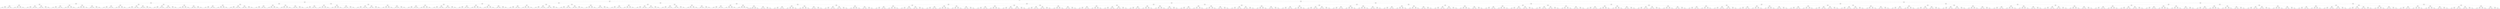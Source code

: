 digraph BVH {
	"0x564047a90cf0" [label="0x564047a90cf0"];
	"0x564047a90cf0" -> "0x564047a90af0";
	"0x564047a90cf0" -> "0x564047a90bf0";
	"0x564047a90af0" [label="0x564047a90af0"];
	"0x564047a90af0" -> "0x564047a906f0";
	"0x564047a90af0" -> "0x564047a907f0";
	"0x564047a90bf0" [label="0x564047a90bf0"];
	"0x564047a90bf0" -> "0x564047a908f0";
	"0x564047a90bf0" -> "0x564047a909f0";
	"0x564047a906f0" [label="0x564047a906f0"];
	"0x564047a906f0" -> "0x564047a8fef0";
	"0x564047a906f0" -> "0x564047a8fff0";
	"0x564047a907f0" [label="0x564047a907f0"];
	"0x564047a907f0" -> "0x564047a900f0";
	"0x564047a907f0" -> "0x564047a901f0";
	"0x564047a908f0" [label="0x564047a908f0"];
	"0x564047a908f0" -> "0x564047a902f0";
	"0x564047a908f0" -> "0x564047a903f0";
	"0x564047a909f0" [label="0x564047a909f0"];
	"0x564047a909f0" -> "0x564047a904f0";
	"0x564047a909f0" -> "0x564047a905f0";
	"0x564047a8fef0" [label="0x564047a8fef0"];
	"0x564047a8fef0" -> "0x564047a8eef0";
	"0x564047a8fef0" -> "0x564047a8eff0";
	"0x564047a8fff0" [label="0x564047a8fff0"];
	"0x564047a8fff0" -> "0x564047a8f0f0";
	"0x564047a8fff0" -> "0x564047a8f1f0";
	"0x564047a900f0" [label="0x564047a900f0"];
	"0x564047a900f0" -> "0x564047a8f2f0";
	"0x564047a900f0" -> "0x564047a8f3f0";
	"0x564047a901f0" [label="0x564047a901f0"];
	"0x564047a901f0" -> "0x564047a8f4f0";
	"0x564047a901f0" -> "0x564047a8f5f0";
	"0x564047a902f0" [label="0x564047a902f0"];
	"0x564047a902f0" -> "0x564047a8f6f0";
	"0x564047a902f0" -> "0x564047a8f7f0";
	"0x564047a903f0" [label="0x564047a903f0"];
	"0x564047a903f0" -> "0x564047a8f8f0";
	"0x564047a903f0" -> "0x564047a8f9f0";
	"0x564047a904f0" [label="0x564047a904f0"];
	"0x564047a904f0" -> "0x564047a8faf0";
	"0x564047a904f0" -> "0x564047a8fbf0";
	"0x564047a905f0" [label="0x564047a905f0"];
	"0x564047a905f0" -> "0x564047a8fcf0";
	"0x564047a905f0" -> "0x564047a8fdf0";
	"0x564047a8eef0" [label="0x564047a8eef0"];
	"0x564047a8eef0" -> "0x564047a8cef0";
	"0x564047a8eef0" -> "0x564047a8cff0";
	"0x564047a8eff0" [label="0x564047a8eff0"];
	"0x564047a8eff0" -> "0x564047a8d0f0";
	"0x564047a8eff0" -> "0x564047a8d1f0";
	"0x564047a8f0f0" [label="0x564047a8f0f0"];
	"0x564047a8f0f0" -> "0x564047a8d2f0";
	"0x564047a8f0f0" -> "0x564047a8d3f0";
	"0x564047a8f1f0" [label="0x564047a8f1f0"];
	"0x564047a8f1f0" -> "0x564047a8d4f0";
	"0x564047a8f1f0" -> "0x564047a8d5f0";
	"0x564047a8f2f0" [label="0x564047a8f2f0"];
	"0x564047a8f2f0" -> "0x564047a8d6f0";
	"0x564047a8f2f0" -> "0x564047a8d7f0";
	"0x564047a8f3f0" [label="0x564047a8f3f0"];
	"0x564047a8f3f0" -> "0x564047a8d8f0";
	"0x564047a8f3f0" -> "0x564047a8d9f0";
	"0x564047a8f4f0" [label="0x564047a8f4f0"];
	"0x564047a8f4f0" -> "0x564047a8daf0";
	"0x564047a8f4f0" -> "0x564047a8dbf0";
	"0x564047a8f5f0" [label="0x564047a8f5f0"];
	"0x564047a8f5f0" -> "0x564047a8dcf0";
	"0x564047a8f5f0" -> "0x564047a8ddf0";
	"0x564047a8f6f0" [label="0x564047a8f6f0"];
	"0x564047a8f6f0" -> "0x564047a8def0";
	"0x564047a8f6f0" -> "0x564047a8dff0";
	"0x564047a8f7f0" [label="0x564047a8f7f0"];
	"0x564047a8f7f0" -> "0x564047a8e0f0";
	"0x564047a8f7f0" -> "0x564047a8e1f0";
	"0x564047a8f8f0" [label="0x564047a8f8f0"];
	"0x564047a8f8f0" -> "0x564047a8e2f0";
	"0x564047a8f8f0" -> "0x564047a8e3f0";
	"0x564047a8f9f0" [label="0x564047a8f9f0"];
	"0x564047a8f9f0" -> "0x564047a8e4f0";
	"0x564047a8f9f0" -> "0x564047a8e5f0";
	"0x564047a8faf0" [label="0x564047a8faf0"];
	"0x564047a8faf0" -> "0x564047a8e6f0";
	"0x564047a8faf0" -> "0x564047a8e7f0";
	"0x564047a8fbf0" [label="0x564047a8fbf0"];
	"0x564047a8fbf0" -> "0x564047a8e8f0";
	"0x564047a8fbf0" -> "0x564047a8e9f0";
	"0x564047a8fcf0" [label="0x564047a8fcf0"];
	"0x564047a8fcf0" -> "0x564047a8eaf0";
	"0x564047a8fcf0" -> "0x564047a8ebf0";
	"0x564047a8fdf0" [label="0x564047a8fdf0"];
	"0x564047a8fdf0" -> "0x564047a8ecf0";
	"0x564047a8fdf0" -> "0x564047a8edf0";
	"0x564047a8cef0" [label="0x564047a8cef0"];
	"0x564047a8cef0" -> "0x564047a88ef0";
	"0x564047a8cef0" -> "0x564047a88ff0";
	"0x564047a8cff0" [label="0x564047a8cff0"];
	"0x564047a8cff0" -> "0x564047a890f0";
	"0x564047a8cff0" -> "0x564047a891f0";
	"0x564047a8d0f0" [label="0x564047a8d0f0"];
	"0x564047a8d0f0" -> "0x564047a892f0";
	"0x564047a8d0f0" -> "0x564047a893f0";
	"0x564047a8d1f0" [label="0x564047a8d1f0"];
	"0x564047a8d1f0" -> "0x564047a894f0";
	"0x564047a8d1f0" -> "0x564047a895f0";
	"0x564047a8d2f0" [label="0x564047a8d2f0"];
	"0x564047a8d2f0" -> "0x564047a896f0";
	"0x564047a8d2f0" -> "0x564047a897f0";
	"0x564047a8d3f0" [label="0x564047a8d3f0"];
	"0x564047a8d3f0" -> "0x564047a898f0";
	"0x564047a8d3f0" -> "0x564047a899f0";
	"0x564047a8d4f0" [label="0x564047a8d4f0"];
	"0x564047a8d4f0" -> "0x564047a89af0";
	"0x564047a8d4f0" -> "0x564047a89bf0";
	"0x564047a8d5f0" [label="0x564047a8d5f0"];
	"0x564047a8d5f0" -> "0x564047a89cf0";
	"0x564047a8d5f0" -> "0x564047a89df0";
	"0x564047a8d6f0" [label="0x564047a8d6f0"];
	"0x564047a8d6f0" -> "0x564047a89ef0";
	"0x564047a8d6f0" -> "0x564047a89ff0";
	"0x564047a8d7f0" [label="0x564047a8d7f0"];
	"0x564047a8d7f0" -> "0x564047a8a0f0";
	"0x564047a8d7f0" -> "0x564047a8a1f0";
	"0x564047a8d8f0" [label="0x564047a8d8f0"];
	"0x564047a8d8f0" -> "0x564047a8a2f0";
	"0x564047a8d8f0" -> "0x564047a8a3f0";
	"0x564047a8d9f0" [label="0x564047a8d9f0"];
	"0x564047a8d9f0" -> "0x564047a8a4f0";
	"0x564047a8d9f0" -> "0x564047a8a5f0";
	"0x564047a8daf0" [label="0x564047a8daf0"];
	"0x564047a8daf0" -> "0x564047a8a6f0";
	"0x564047a8daf0" -> "0x564047a8a7f0";
	"0x564047a8dbf0" [label="0x564047a8dbf0"];
	"0x564047a8dbf0" -> "0x564047a8a8f0";
	"0x564047a8dbf0" -> "0x564047a8a9f0";
	"0x564047a8dcf0" [label="0x564047a8dcf0"];
	"0x564047a8dcf0" -> "0x564047a8aaf0";
	"0x564047a8dcf0" -> "0x564047a8abf0";
	"0x564047a8ddf0" [label="0x564047a8ddf0"];
	"0x564047a8ddf0" -> "0x564047a8acf0";
	"0x564047a8ddf0" -> "0x564047a8adf0";
	"0x564047a8def0" [label="0x564047a8def0"];
	"0x564047a8def0" -> "0x564047a8aef0";
	"0x564047a8def0" -> "0x564047a8aff0";
	"0x564047a8dff0" [label="0x564047a8dff0"];
	"0x564047a8dff0" -> "0x564047a8b0f0";
	"0x564047a8dff0" -> "0x564047a8b1f0";
	"0x564047a8e0f0" [label="0x564047a8e0f0"];
	"0x564047a8e0f0" -> "0x564047a8b2f0";
	"0x564047a8e0f0" -> "0x564047a8b3f0";
	"0x564047a8e1f0" [label="0x564047a8e1f0"];
	"0x564047a8e1f0" -> "0x564047a8b4f0";
	"0x564047a8e1f0" -> "0x564047a8b5f0";
	"0x564047a8e2f0" [label="0x564047a8e2f0"];
	"0x564047a8e2f0" -> "0x564047a8b6f0";
	"0x564047a8e2f0" -> "0x564047a8b7f0";
	"0x564047a8e3f0" [label="0x564047a8e3f0"];
	"0x564047a8e3f0" -> "0x564047a8b8f0";
	"0x564047a8e3f0" -> "0x564047a8b9f0";
	"0x564047a8e4f0" [label="0x564047a8e4f0"];
	"0x564047a8e4f0" -> "0x564047a8baf0";
	"0x564047a8e4f0" -> "0x564047a8bbf0";
	"0x564047a8e5f0" [label="0x564047a8e5f0"];
	"0x564047a8e5f0" -> "0x564047a8bcf0";
	"0x564047a8e5f0" -> "0x564047a8bdf0";
	"0x564047a8e6f0" [label="0x564047a8e6f0"];
	"0x564047a8e6f0" -> "0x564047a8bef0";
	"0x564047a8e6f0" -> "0x564047a8bff0";
	"0x564047a8e7f0" [label="0x564047a8e7f0"];
	"0x564047a8e7f0" -> "0x564047a8c0f0";
	"0x564047a8e7f0" -> "0x564047a8c1f0";
	"0x564047a8e8f0" [label="0x564047a8e8f0"];
	"0x564047a8e8f0" -> "0x564047a8c2f0";
	"0x564047a8e8f0" -> "0x564047a8c3f0";
	"0x564047a8e9f0" [label="0x564047a8e9f0"];
	"0x564047a8e9f0" -> "0x564047a8c4f0";
	"0x564047a8e9f0" -> "0x564047a8c5f0";
	"0x564047a8eaf0" [label="0x564047a8eaf0"];
	"0x564047a8eaf0" -> "0x564047a8c6f0";
	"0x564047a8eaf0" -> "0x564047a8c7f0";
	"0x564047a8ebf0" [label="0x564047a8ebf0"];
	"0x564047a8ebf0" -> "0x564047a8c8f0";
	"0x564047a8ebf0" -> "0x564047a8c9f0";
	"0x564047a8ecf0" [label="0x564047a8ecf0"];
	"0x564047a8ecf0" -> "0x564047a8caf0";
	"0x564047a8ecf0" -> "0x564047a8cbf0";
	"0x564047a8edf0" [label="0x564047a8edf0"];
	"0x564047a8edf0" -> "0x564047a8ccf0";
	"0x564047a8edf0" -> "0x564047a8cdf0";
	"0x564047a88ef0" [label="0x564047a88ef0"];
	"0x564047a88ef0" -> "0x564047a80ef0";
	"0x564047a88ef0" -> "0x564047a80ff0";
	"0x564047a88ff0" [label="0x564047a88ff0"];
	"0x564047a88ff0" -> "0x564047a810f0";
	"0x564047a88ff0" -> "0x564047a811f0";
	"0x564047a890f0" [label="0x564047a890f0"];
	"0x564047a890f0" -> "0x564047a812f0";
	"0x564047a890f0" -> "0x564047a813f0";
	"0x564047a891f0" [label="0x564047a891f0"];
	"0x564047a891f0" -> "0x564047a814f0";
	"0x564047a891f0" -> "0x564047a815f0";
	"0x564047a892f0" [label="0x564047a892f0"];
	"0x564047a892f0" -> "0x564047a816f0";
	"0x564047a892f0" -> "0x564047a817f0";
	"0x564047a893f0" [label="0x564047a893f0"];
	"0x564047a893f0" -> "0x564047a818f0";
	"0x564047a893f0" -> "0x564047a819f0";
	"0x564047a894f0" [label="0x564047a894f0"];
	"0x564047a894f0" -> "0x564047a81af0";
	"0x564047a894f0" -> "0x564047a81bf0";
	"0x564047a895f0" [label="0x564047a895f0"];
	"0x564047a895f0" -> "0x564047a81cf0";
	"0x564047a895f0" -> "0x564047a81df0";
	"0x564047a896f0" [label="0x564047a896f0"];
	"0x564047a896f0" -> "0x564047a81ef0";
	"0x564047a896f0" -> "0x564047a81ff0";
	"0x564047a897f0" [label="0x564047a897f0"];
	"0x564047a897f0" -> "0x564047a820f0";
	"0x564047a897f0" -> "0x564047a821f0";
	"0x564047a898f0" [label="0x564047a898f0"];
	"0x564047a898f0" -> "0x564047a822f0";
	"0x564047a898f0" -> "0x564047a823f0";
	"0x564047a899f0" [label="0x564047a899f0"];
	"0x564047a899f0" -> "0x564047a824f0";
	"0x564047a899f0" -> "0x564047a825f0";
	"0x564047a89af0" [label="0x564047a89af0"];
	"0x564047a89af0" -> "0x564047a826f0";
	"0x564047a89af0" -> "0x564047a827f0";
	"0x564047a89bf0" [label="0x564047a89bf0"];
	"0x564047a89bf0" -> "0x564047a828f0";
	"0x564047a89bf0" -> "0x564047a829f0";
	"0x564047a89cf0" [label="0x564047a89cf0"];
	"0x564047a89cf0" -> "0x564047a82af0";
	"0x564047a89cf0" -> "0x564047a82bf0";
	"0x564047a89df0" [label="0x564047a89df0"];
	"0x564047a89df0" -> "0x564047a82cf0";
	"0x564047a89df0" -> "0x564047a82df0";
	"0x564047a89ef0" [label="0x564047a89ef0"];
	"0x564047a89ef0" -> "0x564047a82ef0";
	"0x564047a89ef0" -> "0x564047a82ff0";
	"0x564047a89ff0" [label="0x564047a89ff0"];
	"0x564047a89ff0" -> "0x564047a830f0";
	"0x564047a89ff0" -> "0x564047a831f0";
	"0x564047a8a0f0" [label="0x564047a8a0f0"];
	"0x564047a8a0f0" -> "0x564047a832f0";
	"0x564047a8a0f0" -> "0x564047a833f0";
	"0x564047a8a1f0" [label="0x564047a8a1f0"];
	"0x564047a8a1f0" -> "0x564047a834f0";
	"0x564047a8a1f0" -> "0x564047a835f0";
	"0x564047a8a2f0" [label="0x564047a8a2f0"];
	"0x564047a8a2f0" -> "0x564047a836f0";
	"0x564047a8a2f0" -> "0x564047a837f0";
	"0x564047a8a3f0" [label="0x564047a8a3f0"];
	"0x564047a8a3f0" -> "0x564047a838f0";
	"0x564047a8a3f0" -> "0x564047a839f0";
	"0x564047a8a4f0" [label="0x564047a8a4f0"];
	"0x564047a8a4f0" -> "0x564047a83af0";
	"0x564047a8a4f0" -> "0x564047a83bf0";
	"0x564047a8a5f0" [label="0x564047a8a5f0"];
	"0x564047a8a5f0" -> "0x564047a83cf0";
	"0x564047a8a5f0" -> "0x564047a83df0";
	"0x564047a8a6f0" [label="0x564047a8a6f0"];
	"0x564047a8a6f0" -> "0x564047a83ef0";
	"0x564047a8a6f0" -> "0x564047a83ff0";
	"0x564047a8a7f0" [label="0x564047a8a7f0"];
	"0x564047a8a7f0" -> "0x564047a840f0";
	"0x564047a8a7f0" -> "0x564047a841f0";
	"0x564047a8a8f0" [label="0x564047a8a8f0"];
	"0x564047a8a8f0" -> "0x564047a842f0";
	"0x564047a8a8f0" -> "0x564047a843f0";
	"0x564047a8a9f0" [label="0x564047a8a9f0"];
	"0x564047a8a9f0" -> "0x564047a844f0";
	"0x564047a8a9f0" -> "0x564047a845f0";
	"0x564047a8aaf0" [label="0x564047a8aaf0"];
	"0x564047a8aaf0" -> "0x564047a846f0";
	"0x564047a8aaf0" -> "0x564047a847f0";
	"0x564047a8abf0" [label="0x564047a8abf0"];
	"0x564047a8abf0" -> "0x564047a848f0";
	"0x564047a8abf0" -> "0x564047a849f0";
	"0x564047a8acf0" [label="0x564047a8acf0"];
	"0x564047a8acf0" -> "0x564047a84af0";
	"0x564047a8acf0" -> "0x564047a84bf0";
	"0x564047a8adf0" [label="0x564047a8adf0"];
	"0x564047a8adf0" -> "0x564047a84cf0";
	"0x564047a8adf0" -> "0x564047a84df0";
	"0x564047a8aef0" [label="0x564047a8aef0"];
	"0x564047a8aef0" -> "0x564047a84ef0";
	"0x564047a8aef0" -> "0x564047a84ff0";
	"0x564047a8aff0" [label="0x564047a8aff0"];
	"0x564047a8aff0" -> "0x564047a850f0";
	"0x564047a8aff0" -> "0x564047a851f0";
	"0x564047a8b0f0" [label="0x564047a8b0f0"];
	"0x564047a8b0f0" -> "0x564047a852f0";
	"0x564047a8b0f0" -> "0x564047a853f0";
	"0x564047a8b1f0" [label="0x564047a8b1f0"];
	"0x564047a8b1f0" -> "0x564047a854f0";
	"0x564047a8b1f0" -> "0x564047a855f0";
	"0x564047a8b2f0" [label="0x564047a8b2f0"];
	"0x564047a8b2f0" -> "0x564047a856f0";
	"0x564047a8b2f0" -> "0x564047a857f0";
	"0x564047a8b3f0" [label="0x564047a8b3f0"];
	"0x564047a8b3f0" -> "0x564047a858f0";
	"0x564047a8b3f0" -> "0x564047a859f0";
	"0x564047a8b4f0" [label="0x564047a8b4f0"];
	"0x564047a8b4f0" -> "0x564047a85af0";
	"0x564047a8b4f0" -> "0x564047a85bf0";
	"0x564047a8b5f0" [label="0x564047a8b5f0"];
	"0x564047a8b5f0" -> "0x564047a85cf0";
	"0x564047a8b5f0" -> "0x564047a85df0";
	"0x564047a8b6f0" [label="0x564047a8b6f0"];
	"0x564047a8b6f0" -> "0x564047a85ef0";
	"0x564047a8b6f0" -> "0x564047a85ff0";
	"0x564047a8b7f0" [label="0x564047a8b7f0"];
	"0x564047a8b7f0" -> "0x564047a860f0";
	"0x564047a8b7f0" -> "0x564047a861f0";
	"0x564047a8b8f0" [label="0x564047a8b8f0"];
	"0x564047a8b8f0" -> "0x564047a862f0";
	"0x564047a8b8f0" -> "0x564047a863f0";
	"0x564047a8b9f0" [label="0x564047a8b9f0"];
	"0x564047a8b9f0" -> "0x564047a864f0";
	"0x564047a8b9f0" -> "0x564047a865f0";
	"0x564047a8baf0" [label="0x564047a8baf0"];
	"0x564047a8baf0" -> "0x564047a866f0";
	"0x564047a8baf0" -> "0x564047a867f0";
	"0x564047a8bbf0" [label="0x564047a8bbf0"];
	"0x564047a8bbf0" -> "0x564047a868f0";
	"0x564047a8bbf0" -> "0x564047a869f0";
	"0x564047a8bcf0" [label="0x564047a8bcf0"];
	"0x564047a8bcf0" -> "0x564047a86af0";
	"0x564047a8bcf0" -> "0x564047a86bf0";
	"0x564047a8bdf0" [label="0x564047a8bdf0"];
	"0x564047a8bdf0" -> "0x564047a86cf0";
	"0x564047a8bdf0" -> "0x564047a86df0";
	"0x564047a8bef0" [label="0x564047a8bef0"];
	"0x564047a8bef0" -> "0x564047a86ef0";
	"0x564047a8bef0" -> "0x564047a86ff0";
	"0x564047a8bff0" [label="0x564047a8bff0"];
	"0x564047a8bff0" -> "0x564047a870f0";
	"0x564047a8bff0" -> "0x564047a871f0";
	"0x564047a8c0f0" [label="0x564047a8c0f0"];
	"0x564047a8c0f0" -> "0x564047a872f0";
	"0x564047a8c0f0" -> "0x564047a873f0";
	"0x564047a8c1f0" [label="0x564047a8c1f0"];
	"0x564047a8c1f0" -> "0x564047a874f0";
	"0x564047a8c1f0" -> "0x564047a875f0";
	"0x564047a8c2f0" [label="0x564047a8c2f0"];
	"0x564047a8c2f0" -> "0x564047a876f0";
	"0x564047a8c2f0" -> "0x564047a877f0";
	"0x564047a8c3f0" [label="0x564047a8c3f0"];
	"0x564047a8c3f0" -> "0x564047a878f0";
	"0x564047a8c3f0" -> "0x564047a879f0";
	"0x564047a8c4f0" [label="0x564047a8c4f0"];
	"0x564047a8c4f0" -> "0x564047a87af0";
	"0x564047a8c4f0" -> "0x564047a87bf0";
	"0x564047a8c5f0" [label="0x564047a8c5f0"];
	"0x564047a8c5f0" -> "0x564047a87cf0";
	"0x564047a8c5f0" -> "0x564047a87df0";
	"0x564047a8c6f0" [label="0x564047a8c6f0"];
	"0x564047a8c6f0" -> "0x564047a87ef0";
	"0x564047a8c6f0" -> "0x564047a87ff0";
	"0x564047a8c7f0" [label="0x564047a8c7f0"];
	"0x564047a8c7f0" -> "0x564047a880f0";
	"0x564047a8c7f0" -> "0x564047a881f0";
	"0x564047a8c8f0" [label="0x564047a8c8f0"];
	"0x564047a8c8f0" -> "0x564047a882f0";
	"0x564047a8c8f0" -> "0x564047a883f0";
	"0x564047a8c9f0" [label="0x564047a8c9f0"];
	"0x564047a8c9f0" -> "0x564047a884f0";
	"0x564047a8c9f0" -> "0x564047a885f0";
	"0x564047a8caf0" [label="0x564047a8caf0"];
	"0x564047a8caf0" -> "0x564047a886f0";
	"0x564047a8caf0" -> "0x564047a887f0";
	"0x564047a8cbf0" [label="0x564047a8cbf0"];
	"0x564047a8cbf0" -> "0x564047a888f0";
	"0x564047a8cbf0" -> "0x564047a889f0";
	"0x564047a8ccf0" [label="0x564047a8ccf0"];
	"0x564047a8ccf0" -> "0x564047a88af0";
	"0x564047a8ccf0" -> "0x564047a88bf0";
	"0x564047a8cdf0" [label="0x564047a8cdf0"];
	"0x564047a8cdf0" -> "0x564047a88cf0";
	"0x564047a8cdf0" -> "0x564047a88df0";
	"0x564047a80ef0" [label="0x564047a80ef0"];
	"0x564047a80ef0" -> "0x564047a70ef0";
	"0x564047a80ef0" -> "0x564047a70ff0";
	"0x564047a80ff0" [label="0x564047a80ff0"];
	"0x564047a80ff0" -> "0x564047a710f0";
	"0x564047a80ff0" -> "0x564047a711f0";
	"0x564047a810f0" [label="0x564047a810f0"];
	"0x564047a810f0" -> "0x564047a712f0";
	"0x564047a810f0" -> "0x564047a713f0";
	"0x564047a811f0" [label="0x564047a811f0"];
	"0x564047a811f0" -> "0x564047a714f0";
	"0x564047a811f0" -> "0x564047a715f0";
	"0x564047a812f0" [label="0x564047a812f0"];
	"0x564047a812f0" -> "0x564047a716f0";
	"0x564047a812f0" -> "0x564047a717f0";
	"0x564047a813f0" [label="0x564047a813f0"];
	"0x564047a813f0" -> "0x564047a718f0";
	"0x564047a813f0" -> "0x564047a719f0";
	"0x564047a814f0" [label="0x564047a814f0"];
	"0x564047a814f0" -> "0x564047a71af0";
	"0x564047a814f0" -> "0x564047a71bf0";
	"0x564047a815f0" [label="0x564047a815f0"];
	"0x564047a815f0" -> "0x564047a71cf0";
	"0x564047a815f0" -> "0x564047a71df0";
	"0x564047a816f0" [label="0x564047a816f0"];
	"0x564047a816f0" -> "0x564047a71ef0";
	"0x564047a816f0" -> "0x564047a71ff0";
	"0x564047a817f0" [label="0x564047a817f0"];
	"0x564047a817f0" -> "0x564047a720f0";
	"0x564047a817f0" -> "0x564047a721f0";
	"0x564047a818f0" [label="0x564047a818f0"];
	"0x564047a818f0" -> "0x564047a722f0";
	"0x564047a818f0" -> "0x564047a723f0";
	"0x564047a819f0" [label="0x564047a819f0"];
	"0x564047a819f0" -> "0x564047a724f0";
	"0x564047a819f0" -> "0x564047a725f0";
	"0x564047a81af0" [label="0x564047a81af0"];
	"0x564047a81af0" -> "0x564047a726f0";
	"0x564047a81af0" -> "0x564047a727f0";
	"0x564047a81bf0" [label="0x564047a81bf0"];
	"0x564047a81bf0" -> "0x564047a728f0";
	"0x564047a81bf0" -> "0x564047a729f0";
	"0x564047a81cf0" [label="0x564047a81cf0"];
	"0x564047a81cf0" -> "0x564047a72af0";
	"0x564047a81cf0" -> "0x564047a72bf0";
	"0x564047a81df0" [label="0x564047a81df0"];
	"0x564047a81df0" -> "0x564047a72cf0";
	"0x564047a81df0" -> "0x564047a72df0";
	"0x564047a81ef0" [label="0x564047a81ef0"];
	"0x564047a81ef0" -> "0x564047a72ef0";
	"0x564047a81ef0" -> "0x564047a72ff0";
	"0x564047a81ff0" [label="0x564047a81ff0"];
	"0x564047a81ff0" -> "0x564047a730f0";
	"0x564047a81ff0" -> "0x564047a731f0";
	"0x564047a820f0" [label="0x564047a820f0"];
	"0x564047a820f0" -> "0x564047a732f0";
	"0x564047a820f0" -> "0x564047a733f0";
	"0x564047a821f0" [label="0x564047a821f0"];
	"0x564047a821f0" -> "0x564047a734f0";
	"0x564047a821f0" -> "0x564047a735f0";
	"0x564047a822f0" [label="0x564047a822f0"];
	"0x564047a822f0" -> "0x564047a736f0";
	"0x564047a822f0" -> "0x564047a737f0";
	"0x564047a823f0" [label="0x564047a823f0"];
	"0x564047a823f0" -> "0x564047a738f0";
	"0x564047a823f0" -> "0x564047a739f0";
	"0x564047a824f0" [label="0x564047a824f0"];
	"0x564047a824f0" -> "0x564047a73af0";
	"0x564047a824f0" -> "0x564047a73bf0";
	"0x564047a825f0" [label="0x564047a825f0"];
	"0x564047a825f0" -> "0x564047a73cf0";
	"0x564047a825f0" -> "0x564047a73df0";
	"0x564047a826f0" [label="0x564047a826f0"];
	"0x564047a826f0" -> "0x564047a73ef0";
	"0x564047a826f0" -> "0x564047a73ff0";
	"0x564047a827f0" [label="0x564047a827f0"];
	"0x564047a827f0" -> "0x564047a740f0";
	"0x564047a827f0" -> "0x564047a741f0";
	"0x564047a828f0" [label="0x564047a828f0"];
	"0x564047a828f0" -> "0x564047a742f0";
	"0x564047a828f0" -> "0x564047a743f0";
	"0x564047a829f0" [label="0x564047a829f0"];
	"0x564047a829f0" -> "0x564047a744f0";
	"0x564047a829f0" -> "0x564047a745f0";
	"0x564047a82af0" [label="0x564047a82af0"];
	"0x564047a82af0" -> "0x564047a746f0";
	"0x564047a82af0" -> "0x564047a747f0";
	"0x564047a82bf0" [label="0x564047a82bf0"];
	"0x564047a82bf0" -> "0x564047a748f0";
	"0x564047a82bf0" -> "0x564047a749f0";
	"0x564047a82cf0" [label="0x564047a82cf0"];
	"0x564047a82cf0" -> "0x564047a74af0";
	"0x564047a82cf0" -> "0x564047a74bf0";
	"0x564047a82df0" [label="0x564047a82df0"];
	"0x564047a82df0" -> "0x564047a74cf0";
	"0x564047a82df0" -> "0x564047a74df0";
	"0x564047a82ef0" [label="0x564047a82ef0"];
	"0x564047a82ef0" -> "0x564047a74ef0";
	"0x564047a82ef0" -> "0x564047a74ff0";
	"0x564047a82ff0" [label="0x564047a82ff0"];
	"0x564047a82ff0" -> "0x564047a750f0";
	"0x564047a82ff0" -> "0x564047a751f0";
	"0x564047a830f0" [label="0x564047a830f0"];
	"0x564047a830f0" -> "0x564047a752f0";
	"0x564047a830f0" -> "0x564047a753f0";
	"0x564047a831f0" [label="0x564047a831f0"];
	"0x564047a831f0" -> "0x564047a754f0";
	"0x564047a831f0" -> "0x564047a755f0";
	"0x564047a832f0" [label="0x564047a832f0"];
	"0x564047a832f0" -> "0x564047a756f0";
	"0x564047a832f0" -> "0x564047a757f0";
	"0x564047a833f0" [label="0x564047a833f0"];
	"0x564047a833f0" -> "0x564047a758f0";
	"0x564047a833f0" -> "0x564047a759f0";
	"0x564047a834f0" [label="0x564047a834f0"];
	"0x564047a834f0" -> "0x564047a75af0";
	"0x564047a834f0" -> "0x564047a75bf0";
	"0x564047a835f0" [label="0x564047a835f0"];
	"0x564047a835f0" -> "0x564047a75cf0";
	"0x564047a835f0" -> "0x564047a75df0";
	"0x564047a836f0" [label="0x564047a836f0"];
	"0x564047a836f0" -> "0x564047a75ef0";
	"0x564047a836f0" -> "0x564047a75ff0";
	"0x564047a837f0" [label="0x564047a837f0"];
	"0x564047a837f0" -> "0x564047a760f0";
	"0x564047a837f0" -> "0x564047a761f0";
	"0x564047a838f0" [label="0x564047a838f0"];
	"0x564047a838f0" -> "0x564047a762f0";
	"0x564047a838f0" -> "0x564047a763f0";
	"0x564047a839f0" [label="0x564047a839f0"];
	"0x564047a839f0" -> "0x564047a764f0";
	"0x564047a839f0" -> "0x564047a765f0";
	"0x564047a83af0" [label="0x564047a83af0"];
	"0x564047a83af0" -> "0x564047a766f0";
	"0x564047a83af0" -> "0x564047a767f0";
	"0x564047a83bf0" [label="0x564047a83bf0"];
	"0x564047a83bf0" -> "0x564047a768f0";
	"0x564047a83bf0" -> "0x564047a769f0";
	"0x564047a83cf0" [label="0x564047a83cf0"];
	"0x564047a83cf0" -> "0x564047a76af0";
	"0x564047a83cf0" -> "0x564047a76bf0";
	"0x564047a83df0" [label="0x564047a83df0"];
	"0x564047a83df0" -> "0x564047a76cf0";
	"0x564047a83df0" -> "0x564047a76df0";
	"0x564047a83ef0" [label="0x564047a83ef0"];
	"0x564047a83ef0" -> "0x564047a76ef0";
	"0x564047a83ef0" -> "0x564047a76ff0";
	"0x564047a83ff0" [label="0x564047a83ff0"];
	"0x564047a83ff0" -> "0x564047a770f0";
	"0x564047a83ff0" -> "0x564047a771f0";
	"0x564047a840f0" [label="0x564047a840f0"];
	"0x564047a840f0" -> "0x564047a772f0";
	"0x564047a840f0" -> "0x564047a773f0";
	"0x564047a841f0" [label="0x564047a841f0"];
	"0x564047a841f0" -> "0x564047a774f0";
	"0x564047a841f0" -> "0x564047a775f0";
	"0x564047a842f0" [label="0x564047a842f0"];
	"0x564047a842f0" -> "0x564047a776f0";
	"0x564047a842f0" -> "0x564047a777f0";
	"0x564047a843f0" [label="0x564047a843f0"];
	"0x564047a843f0" -> "0x564047a778f0";
	"0x564047a843f0" -> "0x564047a779f0";
	"0x564047a844f0" [label="0x564047a844f0"];
	"0x564047a844f0" -> "0x564047a77af0";
	"0x564047a844f0" -> "0x564047a77bf0";
	"0x564047a845f0" [label="0x564047a845f0"];
	"0x564047a845f0" -> "0x564047a77cf0";
	"0x564047a845f0" -> "0x564047a77df0";
	"0x564047a846f0" [label="0x564047a846f0"];
	"0x564047a846f0" -> "0x564047a77ef0";
	"0x564047a846f0" -> "0x564047a77ff0";
	"0x564047a847f0" [label="0x564047a847f0"];
	"0x564047a847f0" -> "0x564047a780f0";
	"0x564047a847f0" -> "0x564047a781f0";
	"0x564047a848f0" [label="0x564047a848f0"];
	"0x564047a848f0" -> "0x564047a782f0";
	"0x564047a848f0" -> "0x564047a783f0";
	"0x564047a849f0" [label="0x564047a849f0"];
	"0x564047a849f0" -> "0x564047a784f0";
	"0x564047a849f0" -> "0x564047a785f0";
	"0x564047a84af0" [label="0x564047a84af0"];
	"0x564047a84af0" -> "0x564047a786f0";
	"0x564047a84af0" -> "0x564047a787f0";
	"0x564047a84bf0" [label="0x564047a84bf0"];
	"0x564047a84bf0" -> "0x564047a788f0";
	"0x564047a84bf0" -> "0x564047a789f0";
	"0x564047a84cf0" [label="0x564047a84cf0"];
	"0x564047a84cf0" -> "0x564047a78af0";
	"0x564047a84cf0" -> "0x564047a78bf0";
	"0x564047a84df0" [label="0x564047a84df0"];
	"0x564047a84df0" -> "0x564047a78cf0";
	"0x564047a84df0" -> "0x564047a78df0";
	"0x564047a84ef0" [label="0x564047a84ef0"];
	"0x564047a84ef0" -> "0x564047a78ef0";
	"0x564047a84ef0" -> "0x564047a78ff0";
	"0x564047a84ff0" [label="0x564047a84ff0"];
	"0x564047a84ff0" -> "0x564047a790f0";
	"0x564047a84ff0" -> "0x564047a791f0";
	"0x564047a850f0" [label="0x564047a850f0"];
	"0x564047a850f0" -> "0x564047a792f0";
	"0x564047a850f0" -> "0x564047a793f0";
	"0x564047a851f0" [label="0x564047a851f0"];
	"0x564047a851f0" -> "0x564047a794f0";
	"0x564047a851f0" -> "0x564047a795f0";
	"0x564047a852f0" [label="0x564047a852f0"];
	"0x564047a852f0" -> "0x564047a796f0";
	"0x564047a852f0" -> "0x564047a797f0";
	"0x564047a853f0" [label="0x564047a853f0"];
	"0x564047a853f0" -> "0x564047a798f0";
	"0x564047a853f0" -> "0x564047a799f0";
	"0x564047a854f0" [label="0x564047a854f0"];
	"0x564047a854f0" -> "0x564047a79af0";
	"0x564047a854f0" -> "0x564047a79bf0";
	"0x564047a855f0" [label="0x564047a855f0"];
	"0x564047a855f0" -> "0x564047a79cf0";
	"0x564047a855f0" -> "0x564047a79df0";
	"0x564047a856f0" [label="0x564047a856f0"];
	"0x564047a856f0" -> "0x564047a79ef0";
	"0x564047a856f0" -> "0x564047a79ff0";
	"0x564047a857f0" [label="0x564047a857f0"];
	"0x564047a857f0" -> "0x564047a7a0f0";
	"0x564047a857f0" -> "0x564047a7a1f0";
	"0x564047a858f0" [label="0x564047a858f0"];
	"0x564047a858f0" -> "0x564047a7a2f0";
	"0x564047a858f0" -> "0x564047a7a3f0";
	"0x564047a859f0" [label="0x564047a859f0"];
	"0x564047a859f0" -> "0x564047a7a4f0";
	"0x564047a859f0" -> "0x564047a7a5f0";
	"0x564047a85af0" [label="0x564047a85af0"];
	"0x564047a85af0" -> "0x564047a7a6f0";
	"0x564047a85af0" -> "0x564047a7a7f0";
	"0x564047a85bf0" [label="0x564047a85bf0"];
	"0x564047a85bf0" -> "0x564047a7a8f0";
	"0x564047a85bf0" -> "0x564047a7a9f0";
	"0x564047a85cf0" [label="0x564047a85cf0"];
	"0x564047a85cf0" -> "0x564047a7aaf0";
	"0x564047a85cf0" -> "0x564047a7abf0";
	"0x564047a85df0" [label="0x564047a85df0"];
	"0x564047a85df0" -> "0x564047a7acf0";
	"0x564047a85df0" -> "0x564047a7adf0";
	"0x564047a85ef0" [label="0x564047a85ef0"];
	"0x564047a85ef0" -> "0x564047a7aef0";
	"0x564047a85ef0" -> "0x564047a7aff0";
	"0x564047a85ff0" [label="0x564047a85ff0"];
	"0x564047a85ff0" -> "0x564047a7b0f0";
	"0x564047a85ff0" -> "0x564047a7b1f0";
	"0x564047a860f0" [label="0x564047a860f0"];
	"0x564047a860f0" -> "0x564047a7b2f0";
	"0x564047a860f0" -> "0x564047a7b3f0";
	"0x564047a861f0" [label="0x564047a861f0"];
	"0x564047a861f0" -> "0x564047a7b4f0";
	"0x564047a861f0" -> "0x564047a7b5f0";
	"0x564047a862f0" [label="0x564047a862f0"];
	"0x564047a862f0" -> "0x564047a7b6f0";
	"0x564047a862f0" -> "0x564047a7b7f0";
	"0x564047a863f0" [label="0x564047a863f0"];
	"0x564047a863f0" -> "0x564047a7b8f0";
	"0x564047a863f0" -> "0x564047a7b9f0";
	"0x564047a864f0" [label="0x564047a864f0"];
	"0x564047a864f0" -> "0x564047a7baf0";
	"0x564047a864f0" -> "0x564047a7bbf0";
	"0x564047a865f0" [label="0x564047a865f0"];
	"0x564047a865f0" -> "0x564047a7bcf0";
	"0x564047a865f0" -> "0x564047a7bdf0";
	"0x564047a866f0" [label="0x564047a866f0"];
	"0x564047a866f0" -> "0x564047a7bef0";
	"0x564047a866f0" -> "0x564047a7bff0";
	"0x564047a867f0" [label="0x564047a867f0"];
	"0x564047a867f0" -> "0x564047a7c0f0";
	"0x564047a867f0" -> "0x564047a7c1f0";
	"0x564047a868f0" [label="0x564047a868f0"];
	"0x564047a868f0" -> "0x564047a7c2f0";
	"0x564047a868f0" -> "0x564047a7c3f0";
	"0x564047a869f0" [label="0x564047a869f0"];
	"0x564047a869f0" -> "0x564047a7c4f0";
	"0x564047a869f0" -> "0x564047a7c5f0";
	"0x564047a86af0" [label="0x564047a86af0"];
	"0x564047a86af0" -> "0x564047a7c6f0";
	"0x564047a86af0" -> "0x564047a7c7f0";
	"0x564047a86bf0" [label="0x564047a86bf0"];
	"0x564047a86bf0" -> "0x564047a7c8f0";
	"0x564047a86bf0" -> "0x564047a7c9f0";
	"0x564047a86cf0" [label="0x564047a86cf0"];
	"0x564047a86cf0" -> "0x564047a7caf0";
	"0x564047a86cf0" -> "0x564047a7cbf0";
	"0x564047a86df0" [label="0x564047a86df0"];
	"0x564047a86df0" -> "0x564047a7ccf0";
	"0x564047a86df0" -> "0x564047a7cdf0";
	"0x564047a86ef0" [label="0x564047a86ef0"];
	"0x564047a86ef0" -> "0x564047a7cef0";
	"0x564047a86ef0" -> "0x564047a7cff0";
	"0x564047a86ff0" [label="0x564047a86ff0"];
	"0x564047a86ff0" -> "0x564047a7d0f0";
	"0x564047a86ff0" -> "0x564047a7d1f0";
	"0x564047a870f0" [label="0x564047a870f0"];
	"0x564047a870f0" -> "0x564047a7d2f0";
	"0x564047a870f0" -> "0x564047a7d3f0";
	"0x564047a871f0" [label="0x564047a871f0"];
	"0x564047a871f0" -> "0x564047a7d4f0";
	"0x564047a871f0" -> "0x564047a7d5f0";
	"0x564047a872f0" [label="0x564047a872f0"];
	"0x564047a872f0" -> "0x564047a7d6f0";
	"0x564047a872f0" -> "0x564047a7d7f0";
	"0x564047a873f0" [label="0x564047a873f0"];
	"0x564047a873f0" -> "0x564047a7d8f0";
	"0x564047a873f0" -> "0x564047a7d9f0";
	"0x564047a874f0" [label="0x564047a874f0"];
	"0x564047a874f0" -> "0x564047a7daf0";
	"0x564047a874f0" -> "0x564047a7dbf0";
	"0x564047a875f0" [label="0x564047a875f0"];
	"0x564047a875f0" -> "0x564047a7dcf0";
	"0x564047a875f0" -> "0x564047a7ddf0";
	"0x564047a876f0" [label="0x564047a876f0"];
	"0x564047a876f0" -> "0x564047a7def0";
	"0x564047a876f0" -> "0x564047a7dff0";
	"0x564047a877f0" [label="0x564047a877f0"];
	"0x564047a877f0" -> "0x564047a7e0f0";
	"0x564047a877f0" -> "0x564047a7e1f0";
	"0x564047a878f0" [label="0x564047a878f0"];
	"0x564047a878f0" -> "0x564047a7e2f0";
	"0x564047a878f0" -> "0x564047a7e3f0";
	"0x564047a879f0" [label="0x564047a879f0"];
	"0x564047a879f0" -> "0x564047a7e4f0";
	"0x564047a879f0" -> "0x564047a7e5f0";
	"0x564047a87af0" [label="0x564047a87af0"];
	"0x564047a87af0" -> "0x564047a7e6f0";
	"0x564047a87af0" -> "0x564047a7e7f0";
	"0x564047a87bf0" [label="0x564047a87bf0"];
	"0x564047a87bf0" -> "0x564047a7e8f0";
	"0x564047a87bf0" -> "0x564047a7e9f0";
	"0x564047a87cf0" [label="0x564047a87cf0"];
	"0x564047a87cf0" -> "0x564047a7eaf0";
	"0x564047a87cf0" -> "0x564047a7ebf0";
	"0x564047a87df0" [label="0x564047a87df0"];
	"0x564047a87df0" -> "0x564047a7ecf0";
	"0x564047a87df0" -> "0x564047a7edf0";
	"0x564047a87ef0" [label="0x564047a87ef0"];
	"0x564047a87ef0" -> "0x564047a7eef0";
	"0x564047a87ef0" -> "0x564047a7eff0";
	"0x564047a87ff0" [label="0x564047a87ff0"];
	"0x564047a87ff0" -> "0x564047a7f0f0";
	"0x564047a87ff0" -> "0x564047a7f1f0";
	"0x564047a880f0" [label="0x564047a880f0"];
	"0x564047a880f0" -> "0x564047a7f2f0";
	"0x564047a880f0" -> "0x564047a7f3f0";
	"0x564047a881f0" [label="0x564047a881f0"];
	"0x564047a881f0" -> "0x564047a7f4f0";
	"0x564047a881f0" -> "0x564047a7f5f0";
	"0x564047a882f0" [label="0x564047a882f0"];
	"0x564047a882f0" -> "0x564047a7f6f0";
	"0x564047a882f0" -> "0x564047a7f7f0";
	"0x564047a883f0" [label="0x564047a883f0"];
	"0x564047a883f0" -> "0x564047a7f8f0";
	"0x564047a883f0" -> "0x564047a7f9f0";
	"0x564047a884f0" [label="0x564047a884f0"];
	"0x564047a884f0" -> "0x564047a7faf0";
	"0x564047a884f0" -> "0x564047a7fbf0";
	"0x564047a885f0" [label="0x564047a885f0"];
	"0x564047a885f0" -> "0x564047a7fcf0";
	"0x564047a885f0" -> "0x564047a7fdf0";
	"0x564047a886f0" [label="0x564047a886f0"];
	"0x564047a886f0" -> "0x564047a7fef0";
	"0x564047a886f0" -> "0x564047a7fff0";
	"0x564047a887f0" [label="0x564047a887f0"];
	"0x564047a887f0" -> "0x564047a800f0";
	"0x564047a887f0" -> "0x564047a801f0";
	"0x564047a888f0" [label="0x564047a888f0"];
	"0x564047a888f0" -> "0x564047a802f0";
	"0x564047a888f0" -> "0x564047a803f0";
	"0x564047a889f0" [label="0x564047a889f0"];
	"0x564047a889f0" -> "0x564047a804f0";
	"0x564047a889f0" -> "0x564047a805f0";
	"0x564047a88af0" [label="0x564047a88af0"];
	"0x564047a88af0" -> "0x564047a806f0";
	"0x564047a88af0" -> "0x564047a807f0";
	"0x564047a88bf0" [label="0x564047a88bf0"];
	"0x564047a88bf0" -> "0x564047a808f0";
	"0x564047a88bf0" -> "0x564047a809f0";
	"0x564047a88cf0" [label="0x564047a88cf0"];
	"0x564047a88cf0" -> "0x564047a80af0";
	"0x564047a88cf0" -> "0x564047a80bf0";
	"0x564047a88df0" [label="0x564047a88df0"];
	"0x564047a88df0" -> "0x564047a80cf0";
	"0x564047a88df0" -> "0x564047a80df0";
	"0x564047a70ef0" [label="0x564047a70ef0"];
	"0x564047a70ef0" -> "0x564047a50ef0";
	"0x564047a70ef0" -> "0x564047a50ff0";
	"0x564047a70ff0" [label="0x564047a70ff0"];
	"0x564047a70ff0" -> "0x564047a510f0";
	"0x564047a70ff0" -> "0x564047a511f0";
	"0x564047a710f0" [label="0x564047a710f0"];
	"0x564047a710f0" -> "0x564047a512f0";
	"0x564047a710f0" -> "0x564047a513f0";
	"0x564047a711f0" [label="0x564047a711f0"];
	"0x564047a711f0" -> "0x564047a514f0";
	"0x564047a711f0" -> "0x564047a515f0";
	"0x564047a712f0" [label="0x564047a712f0"];
	"0x564047a712f0" -> "0x564047a516f0";
	"0x564047a712f0" -> "0x564047a517f0";
	"0x564047a713f0" [label="0x564047a713f0"];
	"0x564047a713f0" -> "0x564047a518f0";
	"0x564047a713f0" -> "0x564047a519f0";
	"0x564047a714f0" [label="0x564047a714f0"];
	"0x564047a714f0" -> "0x564047a51af0";
	"0x564047a714f0" -> "0x564047a51bf0";
	"0x564047a715f0" [label="0x564047a715f0"];
	"0x564047a715f0" -> "0x564047a51cf0";
	"0x564047a715f0" -> "0x564047a51df0";
	"0x564047a716f0" [label="0x564047a716f0"];
	"0x564047a716f0" -> "0x564047a51ef0";
	"0x564047a716f0" -> "0x564047a51ff0";
	"0x564047a717f0" [label="0x564047a717f0"];
	"0x564047a717f0" -> "0x564047a520f0";
	"0x564047a717f0" -> "0x564047a521f0";
	"0x564047a718f0" [label="0x564047a718f0"];
	"0x564047a718f0" -> "0x564047a522f0";
	"0x564047a718f0" -> "0x564047a523f0";
	"0x564047a719f0" [label="0x564047a719f0"];
	"0x564047a719f0" -> "0x564047a524f0";
	"0x564047a719f0" -> "0x564047a525f0";
	"0x564047a71af0" [label="0x564047a71af0"];
	"0x564047a71af0" -> "0x564047a526f0";
	"0x564047a71af0" -> "0x564047a527f0";
	"0x564047a71bf0" [label="0x564047a71bf0"];
	"0x564047a71bf0" -> "0x564047a528f0";
	"0x564047a71bf0" -> "0x564047a529f0";
	"0x564047a71cf0" [label="0x564047a71cf0"];
	"0x564047a71cf0" -> "0x564047a52af0";
	"0x564047a71cf0" -> "0x564047a52bf0";
	"0x564047a71df0" [label="0x564047a71df0"];
	"0x564047a71df0" -> "0x564047a52cf0";
	"0x564047a71df0" -> "0x564047a52df0";
	"0x564047a71ef0" [label="0x564047a71ef0"];
	"0x564047a71ef0" -> "0x564047a52ef0";
	"0x564047a71ef0" -> "0x564047a52ff0";
	"0x564047a71ff0" [label="0x564047a71ff0"];
	"0x564047a71ff0" -> "0x564047a530f0";
	"0x564047a71ff0" -> "0x564047a531f0";
	"0x564047a720f0" [label="0x564047a720f0"];
	"0x564047a720f0" -> "0x564047a532f0";
	"0x564047a720f0" -> "0x564047a533f0";
	"0x564047a721f0" [label="0x564047a721f0"];
	"0x564047a721f0" -> "0x564047a534f0";
	"0x564047a721f0" -> "0x564047a535f0";
	"0x564047a722f0" [label="0x564047a722f0"];
	"0x564047a722f0" -> "0x564047a536f0";
	"0x564047a722f0" -> "0x564047a537f0";
	"0x564047a723f0" [label="0x564047a723f0"];
	"0x564047a723f0" -> "0x564047a538f0";
	"0x564047a723f0" -> "0x564047a539f0";
	"0x564047a724f0" [label="0x564047a724f0"];
	"0x564047a724f0" -> "0x564047a53af0";
	"0x564047a724f0" -> "0x564047a53bf0";
	"0x564047a725f0" [label="0x564047a725f0"];
	"0x564047a725f0" -> "0x564047a53cf0";
	"0x564047a725f0" -> "0x564047a53df0";
	"0x564047a726f0" [label="0x564047a726f0"];
	"0x564047a726f0" -> "0x564047a53ef0";
	"0x564047a726f0" -> "0x564047a53ff0";
	"0x564047a727f0" [label="0x564047a727f0"];
	"0x564047a727f0" -> "0x564047a540f0";
	"0x564047a727f0" -> "0x564047a541f0";
	"0x564047a728f0" [label="0x564047a728f0"];
	"0x564047a728f0" -> "0x564047a542f0";
	"0x564047a728f0" -> "0x564047a543f0";
	"0x564047a729f0" [label="0x564047a729f0"];
	"0x564047a729f0" -> "0x564047a544f0";
	"0x564047a729f0" -> "0x564047a545f0";
	"0x564047a72af0" [label="0x564047a72af0"];
	"0x564047a72af0" -> "0x564047a546f0";
	"0x564047a72af0" -> "0x564047a547f0";
	"0x564047a72bf0" [label="0x564047a72bf0"];
	"0x564047a72bf0" -> "0x564047a548f0";
	"0x564047a72bf0" -> "0x564047a549f0";
	"0x564047a72cf0" [label="0x564047a72cf0"];
	"0x564047a72cf0" -> "0x564047a54af0";
	"0x564047a72cf0" -> "0x564047a54bf0";
	"0x564047a72df0" [label="0x564047a72df0"];
	"0x564047a72df0" -> "0x564047a54cf0";
	"0x564047a72df0" -> "0x564047a54df0";
	"0x564047a72ef0" [label="0x564047a72ef0"];
	"0x564047a72ef0" -> "0x564047a54ef0";
	"0x564047a72ef0" -> "0x564047a54ff0";
	"0x564047a72ff0" [label="0x564047a72ff0"];
	"0x564047a72ff0" -> "0x564047a550f0";
	"0x564047a72ff0" -> "0x564047a551f0";
	"0x564047a730f0" [label="0x564047a730f0"];
	"0x564047a730f0" -> "0x564047a552f0";
	"0x564047a730f0" -> "0x564047a553f0";
	"0x564047a731f0" [label="0x564047a731f0"];
	"0x564047a731f0" -> "0x564047a554f0";
	"0x564047a731f0" -> "0x564047a555f0";
	"0x564047a732f0" [label="0x564047a732f0"];
	"0x564047a732f0" -> "0x564047a556f0";
	"0x564047a732f0" -> "0x564047a557f0";
	"0x564047a733f0" [label="0x564047a733f0"];
	"0x564047a733f0" -> "0x564047a558f0";
	"0x564047a733f0" -> "0x564047a559f0";
	"0x564047a734f0" [label="0x564047a734f0"];
	"0x564047a734f0" -> "0x564047a55af0";
	"0x564047a734f0" -> "0x564047a55bf0";
	"0x564047a735f0" [label="0x564047a735f0"];
	"0x564047a735f0" -> "0x564047a55cf0";
	"0x564047a735f0" -> "0x564047a55df0";
	"0x564047a736f0" [label="0x564047a736f0"];
	"0x564047a736f0" -> "0x564047a55ef0";
	"0x564047a736f0" -> "0x564047a55ff0";
	"0x564047a737f0" [label="0x564047a737f0"];
	"0x564047a737f0" -> "0x564047a560f0";
	"0x564047a737f0" -> "0x564047a561f0";
	"0x564047a738f0" [label="0x564047a738f0"];
	"0x564047a738f0" -> "0x564047a562f0";
	"0x564047a738f0" -> "0x564047a563f0";
	"0x564047a739f0" [label="0x564047a739f0"];
	"0x564047a739f0" -> "0x564047a564f0";
	"0x564047a739f0" -> "0x564047a565f0";
	"0x564047a73af0" [label="0x564047a73af0"];
	"0x564047a73af0" -> "0x564047a566f0";
	"0x564047a73af0" -> "0x564047a567f0";
	"0x564047a73bf0" [label="0x564047a73bf0"];
	"0x564047a73bf0" -> "0x564047a568f0";
	"0x564047a73bf0" -> "0x564047a569f0";
	"0x564047a73cf0" [label="0x564047a73cf0"];
	"0x564047a73cf0" -> "0x564047a56af0";
	"0x564047a73cf0" -> "0x564047a56bf0";
	"0x564047a73df0" [label="0x564047a73df0"];
	"0x564047a73df0" -> "0x564047a56cf0";
	"0x564047a73df0" -> "0x564047a56df0";
	"0x564047a73ef0" [label="0x564047a73ef0"];
	"0x564047a73ef0" -> "0x564047a56ef0";
	"0x564047a73ef0" -> "0x564047a56ff0";
	"0x564047a73ff0" [label="0x564047a73ff0"];
	"0x564047a73ff0" -> "0x564047a570f0";
	"0x564047a73ff0" -> "0x564047a571f0";
	"0x564047a740f0" [label="0x564047a740f0"];
	"0x564047a740f0" -> "0x564047a572f0";
	"0x564047a740f0" -> "0x564047a573f0";
	"0x564047a741f0" [label="0x564047a741f0"];
	"0x564047a741f0" -> "0x564047a574f0";
	"0x564047a741f0" -> "0x564047a575f0";
	"0x564047a742f0" [label="0x564047a742f0"];
	"0x564047a742f0" -> "0x564047a576f0";
	"0x564047a742f0" -> "0x564047a577f0";
	"0x564047a743f0" [label="0x564047a743f0"];
	"0x564047a743f0" -> "0x564047a578f0";
	"0x564047a743f0" -> "0x564047a579f0";
	"0x564047a744f0" [label="0x564047a744f0"];
	"0x564047a744f0" -> "0x564047a57af0";
	"0x564047a744f0" -> "0x564047a57bf0";
	"0x564047a745f0" [label="0x564047a745f0"];
	"0x564047a745f0" -> "0x564047a57cf0";
	"0x564047a745f0" -> "0x564047a57df0";
	"0x564047a746f0" [label="0x564047a746f0"];
	"0x564047a746f0" -> "0x564047a57ef0";
	"0x564047a746f0" -> "0x564047a57ff0";
	"0x564047a747f0" [label="0x564047a747f0"];
	"0x564047a747f0" -> "0x564047a580f0";
	"0x564047a747f0" -> "0x564047a581f0";
	"0x564047a748f0" [label="0x564047a748f0"];
	"0x564047a748f0" -> "0x564047a582f0";
	"0x564047a748f0" -> "0x564047a583f0";
	"0x564047a749f0" [label="0x564047a749f0"];
	"0x564047a749f0" -> "0x564047a584f0";
	"0x564047a749f0" -> "0x564047a585f0";
	"0x564047a74af0" [label="0x564047a74af0"];
	"0x564047a74af0" -> "0x564047a586f0";
	"0x564047a74af0" -> "0x564047a587f0";
	"0x564047a74bf0" [label="0x564047a74bf0"];
	"0x564047a74bf0" -> "0x564047a588f0";
	"0x564047a74bf0" -> "0x564047a589f0";
	"0x564047a74cf0" [label="0x564047a74cf0"];
	"0x564047a74cf0" -> "0x564047a58af0";
	"0x564047a74cf0" -> "0x564047a58bf0";
	"0x564047a74df0" [label="0x564047a74df0"];
	"0x564047a74df0" -> "0x564047a58cf0";
	"0x564047a74df0" -> "0x564047a58df0";
	"0x564047a74ef0" [label="0x564047a74ef0"];
	"0x564047a74ef0" -> "0x564047a58ef0";
	"0x564047a74ef0" -> "0x564047a58ff0";
	"0x564047a74ff0" [label="0x564047a74ff0"];
	"0x564047a74ff0" -> "0x564047a590f0";
	"0x564047a74ff0" -> "0x564047a591f0";
	"0x564047a750f0" [label="0x564047a750f0"];
	"0x564047a750f0" -> "0x564047a592f0";
	"0x564047a750f0" -> "0x564047a593f0";
	"0x564047a751f0" [label="0x564047a751f0"];
	"0x564047a751f0" -> "0x564047a594f0";
	"0x564047a751f0" -> "0x564047a595f0";
	"0x564047a752f0" [label="0x564047a752f0"];
	"0x564047a752f0" -> "0x564047a596f0";
	"0x564047a752f0" -> "0x564047a597f0";
	"0x564047a753f0" [label="0x564047a753f0"];
	"0x564047a753f0" -> "0x564047a598f0";
	"0x564047a753f0" -> "0x564047a599f0";
	"0x564047a754f0" [label="0x564047a754f0"];
	"0x564047a754f0" -> "0x564047a59af0";
	"0x564047a754f0" -> "0x564047a59bf0";
	"0x564047a755f0" [label="0x564047a755f0"];
	"0x564047a755f0" -> "0x564047a59cf0";
	"0x564047a755f0" -> "0x564047a59df0";
	"0x564047a756f0" [label="0x564047a756f0"];
	"0x564047a756f0" -> "0x564047a59ef0";
	"0x564047a756f0" -> "0x564047a59ff0";
	"0x564047a757f0" [label="0x564047a757f0"];
	"0x564047a757f0" -> "0x564047a5a0f0";
	"0x564047a757f0" -> "0x564047a5a1f0";
	"0x564047a758f0" [label="0x564047a758f0"];
	"0x564047a758f0" -> "0x564047a5a2f0";
	"0x564047a758f0" -> "0x564047a5a3f0";
	"0x564047a759f0" [label="0x564047a759f0"];
	"0x564047a759f0" -> "0x564047a5a4f0";
	"0x564047a759f0" -> "0x564047a5a5f0";
	"0x564047a75af0" [label="0x564047a75af0"];
	"0x564047a75af0" -> "0x564047a5a6f0";
	"0x564047a75af0" -> "0x564047a5a7f0";
	"0x564047a75bf0" [label="0x564047a75bf0"];
	"0x564047a75bf0" -> "0x564047a5a8f0";
	"0x564047a75bf0" -> "0x564047a5a9f0";
	"0x564047a75cf0" [label="0x564047a75cf0"];
	"0x564047a75cf0" -> "0x564047a5aaf0";
	"0x564047a75cf0" -> "0x564047a5abf0";
	"0x564047a75df0" [label="0x564047a75df0"];
	"0x564047a75df0" -> "0x564047a5acf0";
	"0x564047a75df0" -> "0x564047a5adf0";
	"0x564047a75ef0" [label="0x564047a75ef0"];
	"0x564047a75ef0" -> "0x564047a5aef0";
	"0x564047a75ef0" -> "0x564047a5aff0";
	"0x564047a75ff0" [label="0x564047a75ff0"];
	"0x564047a75ff0" -> "0x564047a5b0f0";
	"0x564047a75ff0" -> "0x564047a5b1f0";
	"0x564047a760f0" [label="0x564047a760f0"];
	"0x564047a760f0" -> "0x564047a5b2f0";
	"0x564047a760f0" -> "0x564047a5b3f0";
	"0x564047a761f0" [label="0x564047a761f0"];
	"0x564047a761f0" -> "0x564047a5b4f0";
	"0x564047a761f0" -> "0x564047a5b5f0";
	"0x564047a762f0" [label="0x564047a762f0"];
	"0x564047a762f0" -> "0x564047a5b6f0";
	"0x564047a762f0" -> "0x564047a5b7f0";
	"0x564047a763f0" [label="0x564047a763f0"];
	"0x564047a763f0" -> "0x564047a5b8f0";
	"0x564047a763f0" -> "0x564047a5b9f0";
	"0x564047a764f0" [label="0x564047a764f0"];
	"0x564047a764f0" -> "0x564047a5baf0";
	"0x564047a764f0" -> "0x564047a5bbf0";
	"0x564047a765f0" [label="0x564047a765f0"];
	"0x564047a765f0" -> "0x564047a5bcf0";
	"0x564047a765f0" -> "0x564047a5bdf0";
	"0x564047a766f0" [label="0x564047a766f0"];
	"0x564047a766f0" -> "0x564047a5bef0";
	"0x564047a766f0" -> "0x564047a5bff0";
	"0x564047a767f0" [label="0x564047a767f0"];
	"0x564047a767f0" -> "0x564047a5c0f0";
	"0x564047a767f0" -> "0x564047a5c1f0";
	"0x564047a768f0" [label="0x564047a768f0"];
	"0x564047a768f0" -> "0x564047a5c2f0";
	"0x564047a768f0" -> "0x564047a5c3f0";
	"0x564047a769f0" [label="0x564047a769f0"];
	"0x564047a769f0" -> "0x564047a5c4f0";
	"0x564047a769f0" -> "0x564047a5c5f0";
	"0x564047a76af0" [label="0x564047a76af0"];
	"0x564047a76af0" -> "0x564047a5c6f0";
	"0x564047a76af0" -> "0x564047a5c7f0";
	"0x564047a76bf0" [label="0x564047a76bf0"];
	"0x564047a76bf0" -> "0x564047a5c8f0";
	"0x564047a76bf0" -> "0x564047a5c9f0";
	"0x564047a76cf0" [label="0x564047a76cf0"];
	"0x564047a76cf0" -> "0x564047a5caf0";
	"0x564047a76cf0" -> "0x564047a5cbf0";
	"0x564047a76df0" [label="0x564047a76df0"];
	"0x564047a76df0" -> "0x564047a5ccf0";
	"0x564047a76df0" -> "0x564047a5cdf0";
	"0x564047a76ef0" [label="0x564047a76ef0"];
	"0x564047a76ef0" -> "0x564047a5cef0";
	"0x564047a76ef0" -> "0x564047a5cff0";
	"0x564047a76ff0" [label="0x564047a76ff0"];
	"0x564047a76ff0" -> "0x564047a5d0f0";
	"0x564047a76ff0" -> "0x564047a5d1f0";
	"0x564047a770f0" [label="0x564047a770f0"];
	"0x564047a770f0" -> "0x564047a5d2f0";
	"0x564047a770f0" -> "0x564047a5d3f0";
	"0x564047a771f0" [label="0x564047a771f0"];
	"0x564047a771f0" -> "0x564047a5d4f0";
	"0x564047a771f0" -> "0x564047a5d5f0";
	"0x564047a772f0" [label="0x564047a772f0"];
	"0x564047a772f0" -> "0x564047a5d6f0";
	"0x564047a772f0" -> "0x564047a5d7f0";
	"0x564047a773f0" [label="0x564047a773f0"];
	"0x564047a773f0" -> "0x564047a5d8f0";
	"0x564047a773f0" -> "0x564047a5d9f0";
	"0x564047a774f0" [label="0x564047a774f0"];
	"0x564047a774f0" -> "0x564047a5daf0";
	"0x564047a774f0" -> "0x564047a5dbf0";
	"0x564047a775f0" [label="0x564047a775f0"];
	"0x564047a775f0" -> "0x564047a5dcf0";
	"0x564047a775f0" -> "0x564047a5ddf0";
	"0x564047a776f0" [label="0x564047a776f0"];
	"0x564047a776f0" -> "0x564047a5def0";
	"0x564047a776f0" -> "0x564047a5dff0";
	"0x564047a777f0" [label="0x564047a777f0"];
	"0x564047a777f0" -> "0x564047a5e0f0";
	"0x564047a777f0" -> "0x564047a5e1f0";
	"0x564047a778f0" [label="0x564047a778f0"];
	"0x564047a778f0" -> "0x564047a5e2f0";
	"0x564047a778f0" -> "0x564047a5e3f0";
	"0x564047a779f0" [label="0x564047a779f0"];
	"0x564047a779f0" -> "0x564047a5e4f0";
	"0x564047a779f0" -> "0x564047a5e5f0";
	"0x564047a77af0" [label="0x564047a77af0"];
	"0x564047a77af0" -> "0x564047a5e6f0";
	"0x564047a77af0" -> "0x564047a5e7f0";
	"0x564047a77bf0" [label="0x564047a77bf0"];
	"0x564047a77bf0" -> "0x564047a5e8f0";
	"0x564047a77bf0" -> "0x564047a5e9f0";
	"0x564047a77cf0" [label="0x564047a77cf0"];
	"0x564047a77cf0" -> "0x564047a5eaf0";
	"0x564047a77cf0" -> "0x564047a5ebf0";
	"0x564047a77df0" [label="0x564047a77df0"];
	"0x564047a77df0" -> "0x564047a5ecf0";
	"0x564047a77df0" -> "0x564047a5edf0";
	"0x564047a77ef0" [label="0x564047a77ef0"];
	"0x564047a77ef0" -> "0x564047a5eef0";
	"0x564047a77ef0" -> "0x564047a5eff0";
	"0x564047a77ff0" [label="0x564047a77ff0"];
	"0x564047a77ff0" -> "0x564047a5f0f0";
	"0x564047a77ff0" -> "0x564047a5f1f0";
	"0x564047a780f0" [label="0x564047a780f0"];
	"0x564047a780f0" -> "0x564047a5f2f0";
	"0x564047a780f0" -> "0x564047a5f3f0";
	"0x564047a781f0" [label="0x564047a781f0"];
	"0x564047a781f0" -> "0x564047a5f4f0";
	"0x564047a781f0" -> "0x564047a5f5f0";
	"0x564047a782f0" [label="0x564047a782f0"];
	"0x564047a782f0" -> "0x564047a5f6f0";
	"0x564047a782f0" -> "0x564047a5f7f0";
	"0x564047a783f0" [label="0x564047a783f0"];
	"0x564047a783f0" -> "0x564047a5f8f0";
	"0x564047a783f0" -> "0x564047a5f9f0";
	"0x564047a784f0" [label="0x564047a784f0"];
	"0x564047a784f0" -> "0x564047a5faf0";
	"0x564047a784f0" -> "0x564047a5fbf0";
	"0x564047a785f0" [label="0x564047a785f0"];
	"0x564047a785f0" -> "0x564047a5fcf0";
	"0x564047a785f0" -> "0x564047a5fdf0";
	"0x564047a786f0" [label="0x564047a786f0"];
	"0x564047a786f0" -> "0x564047a5fef0";
	"0x564047a786f0" -> "0x564047a5fff0";
	"0x564047a787f0" [label="0x564047a787f0"];
	"0x564047a787f0" -> "0x564047a600f0";
	"0x564047a787f0" -> "0x564047a601f0";
	"0x564047a788f0" [label="0x564047a788f0"];
	"0x564047a788f0" -> "0x564047a602f0";
	"0x564047a788f0" -> "0x564047a603f0";
	"0x564047a789f0" [label="0x564047a789f0"];
	"0x564047a789f0" -> "0x564047a604f0";
	"0x564047a789f0" -> "0x564047a605f0";
	"0x564047a78af0" [label="0x564047a78af0"];
	"0x564047a78af0" -> "0x564047a606f0";
	"0x564047a78af0" -> "0x564047a607f0";
	"0x564047a78bf0" [label="0x564047a78bf0"];
	"0x564047a78bf0" -> "0x564047a608f0";
	"0x564047a78bf0" -> "0x564047a609f0";
	"0x564047a78cf0" [label="0x564047a78cf0"];
	"0x564047a78cf0" -> "0x564047a60af0";
	"0x564047a78cf0" -> "0x564047a60bf0";
	"0x564047a78df0" [label="0x564047a78df0"];
	"0x564047a78df0" -> "0x564047a60cf0";
	"0x564047a78df0" -> "0x564047a60df0";
	"0x564047a78ef0" [label="0x564047a78ef0"];
	"0x564047a78ef0" -> "0x564047a60ef0";
	"0x564047a78ef0" -> "0x564047a60ff0";
	"0x564047a78ff0" [label="0x564047a78ff0"];
	"0x564047a78ff0" -> "0x564047a610f0";
	"0x564047a78ff0" -> "0x564047a611f0";
	"0x564047a790f0" [label="0x564047a790f0"];
	"0x564047a790f0" -> "0x564047a612f0";
	"0x564047a790f0" -> "0x564047a613f0";
	"0x564047a791f0" [label="0x564047a791f0"];
	"0x564047a791f0" -> "0x564047a614f0";
	"0x564047a791f0" -> "0x564047a615f0";
	"0x564047a792f0" [label="0x564047a792f0"];
	"0x564047a792f0" -> "0x564047a616f0";
	"0x564047a792f0" -> "0x564047a617f0";
	"0x564047a793f0" [label="0x564047a793f0"];
	"0x564047a793f0" -> "0x564047a618f0";
	"0x564047a793f0" -> "0x564047a619f0";
	"0x564047a794f0" [label="0x564047a794f0"];
	"0x564047a794f0" -> "0x564047a61af0";
	"0x564047a794f0" -> "0x564047a61bf0";
	"0x564047a795f0" [label="0x564047a795f0"];
	"0x564047a795f0" -> "0x564047a61cf0";
	"0x564047a795f0" -> "0x564047a61df0";
	"0x564047a796f0" [label="0x564047a796f0"];
	"0x564047a796f0" -> "0x564047a61ef0";
	"0x564047a796f0" -> "0x564047a61ff0";
	"0x564047a797f0" [label="0x564047a797f0"];
	"0x564047a797f0" -> "0x564047a620f0";
	"0x564047a797f0" -> "0x564047a621f0";
	"0x564047a798f0" [label="0x564047a798f0"];
	"0x564047a798f0" -> "0x564047a622f0";
	"0x564047a798f0" -> "0x564047a623f0";
	"0x564047a799f0" [label="0x564047a799f0"];
	"0x564047a799f0" -> "0x564047a624f0";
	"0x564047a799f0" -> "0x564047a625f0";
	"0x564047a79af0" [label="0x564047a79af0"];
	"0x564047a79af0" -> "0x564047a626f0";
	"0x564047a79af0" -> "0x564047a627f0";
	"0x564047a79bf0" [label="0x564047a79bf0"];
	"0x564047a79bf0" -> "0x564047a628f0";
	"0x564047a79bf0" -> "0x564047a629f0";
	"0x564047a79cf0" [label="0x564047a79cf0"];
	"0x564047a79cf0" -> "0x564047a62af0";
	"0x564047a79cf0" -> "0x564047a62bf0";
	"0x564047a79df0" [label="0x564047a79df0"];
	"0x564047a79df0" -> "0x564047a62cf0";
	"0x564047a79df0" -> "0x564047a62df0";
	"0x564047a79ef0" [label="0x564047a79ef0"];
	"0x564047a79ef0" -> "0x564047a62ef0";
	"0x564047a79ef0" -> "0x564047a62ff0";
	"0x564047a79ff0" [label="0x564047a79ff0"];
	"0x564047a79ff0" -> "0x564047a630f0";
	"0x564047a79ff0" -> "0x564047a631f0";
	"0x564047a7a0f0" [label="0x564047a7a0f0"];
	"0x564047a7a0f0" -> "0x564047a632f0";
	"0x564047a7a0f0" -> "0x564047a633f0";
	"0x564047a7a1f0" [label="0x564047a7a1f0"];
	"0x564047a7a1f0" -> "0x564047a634f0";
	"0x564047a7a1f0" -> "0x564047a635f0";
	"0x564047a7a2f0" [label="0x564047a7a2f0"];
	"0x564047a7a2f0" -> "0x564047a636f0";
	"0x564047a7a2f0" -> "0x564047a637f0";
	"0x564047a7a3f0" [label="0x564047a7a3f0"];
	"0x564047a7a3f0" -> "0x564047a638f0";
	"0x564047a7a3f0" -> "0x564047a639f0";
	"0x564047a7a4f0" [label="0x564047a7a4f0"];
	"0x564047a7a4f0" -> "0x564047a63af0";
	"0x564047a7a4f0" -> "0x564047a63bf0";
	"0x564047a7a5f0" [label="0x564047a7a5f0"];
	"0x564047a7a5f0" -> "0x564047a63cf0";
	"0x564047a7a5f0" -> "0x564047a63df0";
	"0x564047a7a6f0" [label="0x564047a7a6f0"];
	"0x564047a7a6f0" -> "0x564047a63ef0";
	"0x564047a7a6f0" -> "0x564047a63ff0";
	"0x564047a7a7f0" [label="0x564047a7a7f0"];
	"0x564047a7a7f0" -> "0x564047a640f0";
	"0x564047a7a7f0" -> "0x564047a641f0";
	"0x564047a7a8f0" [label="0x564047a7a8f0"];
	"0x564047a7a8f0" -> "0x564047a642f0";
	"0x564047a7a8f0" -> "0x564047a643f0";
	"0x564047a7a9f0" [label="0x564047a7a9f0"];
	"0x564047a7a9f0" -> "0x564047a644f0";
	"0x564047a7a9f0" -> "0x564047a645f0";
	"0x564047a7aaf0" [label="0x564047a7aaf0"];
	"0x564047a7aaf0" -> "0x564047a646f0";
	"0x564047a7aaf0" -> "0x564047a647f0";
	"0x564047a7abf0" [label="0x564047a7abf0"];
	"0x564047a7abf0" -> "0x564047a648f0";
	"0x564047a7abf0" -> "0x564047a649f0";
	"0x564047a7acf0" [label="0x564047a7acf0"];
	"0x564047a7acf0" -> "0x564047a64af0";
	"0x564047a7acf0" -> "0x564047a64bf0";
	"0x564047a7adf0" [label="0x564047a7adf0"];
	"0x564047a7adf0" -> "0x564047a64cf0";
	"0x564047a7adf0" -> "0x564047a64df0";
	"0x564047a7aef0" [label="0x564047a7aef0"];
	"0x564047a7aef0" -> "0x564047a64ef0";
	"0x564047a7aef0" -> "0x564047a64ff0";
	"0x564047a7aff0" [label="0x564047a7aff0"];
	"0x564047a7aff0" -> "0x564047a650f0";
	"0x564047a7aff0" -> "0x564047a651f0";
	"0x564047a7b0f0" [label="0x564047a7b0f0"];
	"0x564047a7b0f0" -> "0x564047a652f0";
	"0x564047a7b0f0" -> "0x564047a653f0";
	"0x564047a7b1f0" [label="0x564047a7b1f0"];
	"0x564047a7b1f0" -> "0x564047a654f0";
	"0x564047a7b1f0" -> "0x564047a655f0";
	"0x564047a7b2f0" [label="0x564047a7b2f0"];
	"0x564047a7b2f0" -> "0x564047a656f0";
	"0x564047a7b2f0" -> "0x564047a657f0";
	"0x564047a7b3f0" [label="0x564047a7b3f0"];
	"0x564047a7b3f0" -> "0x564047a658f0";
	"0x564047a7b3f0" -> "0x564047a659f0";
	"0x564047a7b4f0" [label="0x564047a7b4f0"];
	"0x564047a7b4f0" -> "0x564047a65af0";
	"0x564047a7b4f0" -> "0x564047a65bf0";
	"0x564047a7b5f0" [label="0x564047a7b5f0"];
	"0x564047a7b5f0" -> "0x564047a65cf0";
	"0x564047a7b5f0" -> "0x564047a65df0";
	"0x564047a7b6f0" [label="0x564047a7b6f0"];
	"0x564047a7b6f0" -> "0x564047a65ef0";
	"0x564047a7b6f0" -> "0x564047a65ff0";
	"0x564047a7b7f0" [label="0x564047a7b7f0"];
	"0x564047a7b7f0" -> "0x564047a660f0";
	"0x564047a7b7f0" -> "0x564047a661f0";
	"0x564047a7b8f0" [label="0x564047a7b8f0"];
	"0x564047a7b8f0" -> "0x564047a662f0";
	"0x564047a7b8f0" -> "0x564047a663f0";
	"0x564047a7b9f0" [label="0x564047a7b9f0"];
	"0x564047a7b9f0" -> "0x564047a664f0";
	"0x564047a7b9f0" -> "0x564047a665f0";
	"0x564047a7baf0" [label="0x564047a7baf0"];
	"0x564047a7baf0" -> "0x564047a666f0";
	"0x564047a7baf0" -> "0x564047a667f0";
	"0x564047a7bbf0" [label="0x564047a7bbf0"];
	"0x564047a7bbf0" -> "0x564047a668f0";
	"0x564047a7bbf0" -> "0x564047a669f0";
	"0x564047a7bcf0" [label="0x564047a7bcf0"];
	"0x564047a7bcf0" -> "0x564047a66af0";
	"0x564047a7bcf0" -> "0x564047a66bf0";
	"0x564047a7bdf0" [label="0x564047a7bdf0"];
	"0x564047a7bdf0" -> "0x564047a66cf0";
	"0x564047a7bdf0" -> "0x564047a66df0";
	"0x564047a7bef0" [label="0x564047a7bef0"];
	"0x564047a7bef0" -> "0x564047a66ef0";
	"0x564047a7bef0" -> "0x564047a66ff0";
	"0x564047a7bff0" [label="0x564047a7bff0"];
	"0x564047a7bff0" -> "0x564047a670f0";
	"0x564047a7bff0" -> "0x564047a671f0";
	"0x564047a7c0f0" [label="0x564047a7c0f0"];
	"0x564047a7c0f0" -> "0x564047a672f0";
	"0x564047a7c0f0" -> "0x564047a673f0";
	"0x564047a7c1f0" [label="0x564047a7c1f0"];
	"0x564047a7c1f0" -> "0x564047a674f0";
	"0x564047a7c1f0" -> "0x564047a675f0";
	"0x564047a7c2f0" [label="0x564047a7c2f0"];
	"0x564047a7c2f0" -> "0x564047a676f0";
	"0x564047a7c2f0" -> "0x564047a677f0";
	"0x564047a7c3f0" [label="0x564047a7c3f0"];
	"0x564047a7c3f0" -> "0x564047a678f0";
	"0x564047a7c3f0" -> "0x564047a679f0";
	"0x564047a7c4f0" [label="0x564047a7c4f0"];
	"0x564047a7c4f0" -> "0x564047a67af0";
	"0x564047a7c4f0" -> "0x564047a67bf0";
	"0x564047a7c5f0" [label="0x564047a7c5f0"];
	"0x564047a7c5f0" -> "0x564047a67cf0";
	"0x564047a7c5f0" -> "0x564047a67df0";
	"0x564047a7c6f0" [label="0x564047a7c6f0"];
	"0x564047a7c6f0" -> "0x564047a67ef0";
	"0x564047a7c6f0" -> "0x564047a67ff0";
	"0x564047a7c7f0" [label="0x564047a7c7f0"];
	"0x564047a7c7f0" -> "0x564047a680f0";
	"0x564047a7c7f0" -> "0x564047a681f0";
	"0x564047a7c8f0" [label="0x564047a7c8f0"];
	"0x564047a7c8f0" -> "0x564047a682f0";
	"0x564047a7c8f0" -> "0x564047a683f0";
	"0x564047a7c9f0" [label="0x564047a7c9f0"];
	"0x564047a7c9f0" -> "0x564047a684f0";
	"0x564047a7c9f0" -> "0x564047a685f0";
	"0x564047a7caf0" [label="0x564047a7caf0"];
	"0x564047a7caf0" -> "0x564047a686f0";
	"0x564047a7caf0" -> "0x564047a687f0";
	"0x564047a7cbf0" [label="0x564047a7cbf0"];
	"0x564047a7cbf0" -> "0x564047a688f0";
	"0x564047a7cbf0" -> "0x564047a689f0";
	"0x564047a7ccf0" [label="0x564047a7ccf0"];
	"0x564047a7ccf0" -> "0x564047a68af0";
	"0x564047a7ccf0" -> "0x564047a68bf0";
	"0x564047a7cdf0" [label="0x564047a7cdf0"];
	"0x564047a7cdf0" -> "0x564047a68cf0";
	"0x564047a7cdf0" -> "0x564047a68df0";
	"0x564047a7cef0" [label="0x564047a7cef0"];
	"0x564047a7cef0" -> "0x564047a68ef0";
	"0x564047a7cef0" -> "0x564047a68ff0";
	"0x564047a7cff0" [label="0x564047a7cff0"];
	"0x564047a7cff0" -> "0x564047a690f0";
	"0x564047a7cff0" -> "0x564047a691f0";
	"0x564047a7d0f0" [label="0x564047a7d0f0"];
	"0x564047a7d0f0" -> "0x564047a692f0";
	"0x564047a7d0f0" -> "0x564047a693f0";
	"0x564047a7d1f0" [label="0x564047a7d1f0"];
	"0x564047a7d1f0" -> "0x564047a694f0";
	"0x564047a7d1f0" -> "0x564047a695f0";
	"0x564047a7d2f0" [label="0x564047a7d2f0"];
	"0x564047a7d2f0" -> "0x564047a696f0";
	"0x564047a7d2f0" -> "0x564047a697f0";
	"0x564047a7d3f0" [label="0x564047a7d3f0"];
	"0x564047a7d3f0" -> "0x564047a698f0";
	"0x564047a7d3f0" -> "0x564047a699f0";
	"0x564047a7d4f0" [label="0x564047a7d4f0"];
	"0x564047a7d4f0" -> "0x564047a69af0";
	"0x564047a7d4f0" -> "0x564047a69bf0";
	"0x564047a7d5f0" [label="0x564047a7d5f0"];
	"0x564047a7d5f0" -> "0x564047a69cf0";
	"0x564047a7d5f0" -> "0x564047a69df0";
	"0x564047a7d6f0" [label="0x564047a7d6f0"];
	"0x564047a7d6f0" -> "0x564047a69ef0";
	"0x564047a7d6f0" -> "0x564047a69ff0";
	"0x564047a7d7f0" [label="0x564047a7d7f0"];
	"0x564047a7d7f0" -> "0x564047a6a0f0";
	"0x564047a7d7f0" -> "0x564047a6a1f0";
	"0x564047a7d8f0" [label="0x564047a7d8f0"];
	"0x564047a7d8f0" -> "0x564047a6a2f0";
	"0x564047a7d8f0" -> "0x564047a6a3f0";
	"0x564047a7d9f0" [label="0x564047a7d9f0"];
	"0x564047a7d9f0" -> "0x564047a6a4f0";
	"0x564047a7d9f0" -> "0x564047a6a5f0";
	"0x564047a7daf0" [label="0x564047a7daf0"];
	"0x564047a7daf0" -> "0x564047a6a6f0";
	"0x564047a7daf0" -> "0x564047a6a7f0";
	"0x564047a7dbf0" [label="0x564047a7dbf0"];
	"0x564047a7dbf0" -> "0x564047a6a8f0";
	"0x564047a7dbf0" -> "0x564047a6a9f0";
	"0x564047a7dcf0" [label="0x564047a7dcf0"];
	"0x564047a7dcf0" -> "0x564047a6aaf0";
	"0x564047a7dcf0" -> "0x564047a6abf0";
	"0x564047a7ddf0" [label="0x564047a7ddf0"];
	"0x564047a7ddf0" -> "0x564047a6acf0";
	"0x564047a7ddf0" -> "0x564047a6adf0";
	"0x564047a7def0" [label="0x564047a7def0"];
	"0x564047a7def0" -> "0x564047a6aef0";
	"0x564047a7def0" -> "0x564047a6aff0";
	"0x564047a7dff0" [label="0x564047a7dff0"];
	"0x564047a7dff0" -> "0x564047a6b0f0";
	"0x564047a7dff0" -> "0x564047a6b1f0";
	"0x564047a7e0f0" [label="0x564047a7e0f0"];
	"0x564047a7e0f0" -> "0x564047a6b2f0";
	"0x564047a7e0f0" -> "0x564047a6b3f0";
	"0x564047a7e1f0" [label="0x564047a7e1f0"];
	"0x564047a7e1f0" -> "0x564047a6b4f0";
	"0x564047a7e1f0" -> "0x564047a6b5f0";
	"0x564047a7e2f0" [label="0x564047a7e2f0"];
	"0x564047a7e2f0" -> "0x564047a6b6f0";
	"0x564047a7e2f0" -> "0x564047a6b7f0";
	"0x564047a7e3f0" [label="0x564047a7e3f0"];
	"0x564047a7e3f0" -> "0x564047a6b8f0";
	"0x564047a7e3f0" -> "0x564047a6b9f0";
	"0x564047a7e4f0" [label="0x564047a7e4f0"];
	"0x564047a7e4f0" -> "0x564047a6baf0";
	"0x564047a7e4f0" -> "0x564047a6bbf0";
	"0x564047a7e5f0" [label="0x564047a7e5f0"];
	"0x564047a7e5f0" -> "0x564047a6bcf0";
	"0x564047a7e5f0" -> "0x564047a6bdf0";
	"0x564047a7e6f0" [label="0x564047a7e6f0"];
	"0x564047a7e6f0" -> "0x564047a6bef0";
	"0x564047a7e6f0" -> "0x564047a6bff0";
	"0x564047a7e7f0" [label="0x564047a7e7f0"];
	"0x564047a7e7f0" -> "0x564047a6c0f0";
	"0x564047a7e7f0" -> "0x564047a6c1f0";
	"0x564047a7e8f0" [label="0x564047a7e8f0"];
	"0x564047a7e8f0" -> "0x564047a6c2f0";
	"0x564047a7e8f0" -> "0x564047a6c3f0";
	"0x564047a7e9f0" [label="0x564047a7e9f0"];
	"0x564047a7e9f0" -> "0x564047a6c4f0";
	"0x564047a7e9f0" -> "0x564047a6c5f0";
	"0x564047a7eaf0" [label="0x564047a7eaf0"];
	"0x564047a7eaf0" -> "0x564047a6c6f0";
	"0x564047a7eaf0" -> "0x564047a6c7f0";
	"0x564047a7ebf0" [label="0x564047a7ebf0"];
	"0x564047a7ebf0" -> "0x564047a6c8f0";
	"0x564047a7ebf0" -> "0x564047a6c9f0";
	"0x564047a7ecf0" [label="0x564047a7ecf0"];
	"0x564047a7ecf0" -> "0x564047a6caf0";
	"0x564047a7ecf0" -> "0x564047a6cbf0";
	"0x564047a7edf0" [label="0x564047a7edf0"];
	"0x564047a7edf0" -> "0x564047a6ccf0";
	"0x564047a7edf0" -> "0x564047a6cdf0";
	"0x564047a7eef0" [label="0x564047a7eef0"];
	"0x564047a7eef0" -> "0x564047a6cef0";
	"0x564047a7eef0" -> "0x564047a6cff0";
	"0x564047a7eff0" [label="0x564047a7eff0"];
	"0x564047a7eff0" -> "0x564047a6d0f0";
	"0x564047a7eff0" -> "0x564047a6d1f0";
	"0x564047a7f0f0" [label="0x564047a7f0f0"];
	"0x564047a7f0f0" -> "0x564047a6d2f0";
	"0x564047a7f0f0" -> "0x564047a6d3f0";
	"0x564047a7f1f0" [label="0x564047a7f1f0"];
	"0x564047a7f1f0" -> "0x564047a6d4f0";
	"0x564047a7f1f0" -> "0x564047a6d5f0";
	"0x564047a7f2f0" [label="0x564047a7f2f0"];
	"0x564047a7f2f0" -> "0x564047a6d6f0";
	"0x564047a7f2f0" -> "0x564047a6d7f0";
	"0x564047a7f3f0" [label="0x564047a7f3f0"];
	"0x564047a7f3f0" -> "0x564047a6d8f0";
	"0x564047a7f3f0" -> "0x564047a6d9f0";
	"0x564047a7f4f0" [label="0x564047a7f4f0"];
	"0x564047a7f4f0" -> "0x564047a6daf0";
	"0x564047a7f4f0" -> "0x564047a6dbf0";
	"0x564047a7f5f0" [label="0x564047a7f5f0"];
	"0x564047a7f5f0" -> "0x564047a6dcf0";
	"0x564047a7f5f0" -> "0x564047a6ddf0";
	"0x564047a7f6f0" [label="0x564047a7f6f0"];
	"0x564047a7f6f0" -> "0x564047a6def0";
	"0x564047a7f6f0" -> "0x564047a6dff0";
	"0x564047a7f7f0" [label="0x564047a7f7f0"];
	"0x564047a7f7f0" -> "0x564047a6e0f0";
	"0x564047a7f7f0" -> "0x564047a6e1f0";
	"0x564047a7f8f0" [label="0x564047a7f8f0"];
	"0x564047a7f8f0" -> "0x564047a6e2f0";
	"0x564047a7f8f0" -> "0x564047a6e3f0";
	"0x564047a7f9f0" [label="0x564047a7f9f0"];
	"0x564047a7f9f0" -> "0x564047a6e4f0";
	"0x564047a7f9f0" -> "0x564047a6e5f0";
	"0x564047a7faf0" [label="0x564047a7faf0"];
	"0x564047a7faf0" -> "0x564047a6e6f0";
	"0x564047a7faf0" -> "0x564047a6e7f0";
	"0x564047a7fbf0" [label="0x564047a7fbf0"];
	"0x564047a7fbf0" -> "0x564047a6e8f0";
	"0x564047a7fbf0" -> "0x564047a6e9f0";
	"0x564047a7fcf0" [label="0x564047a7fcf0"];
	"0x564047a7fcf0" -> "0x564047a6eaf0";
	"0x564047a7fcf0" -> "0x564047a6ebf0";
	"0x564047a7fdf0" [label="0x564047a7fdf0"];
	"0x564047a7fdf0" -> "0x564047a6ecf0";
	"0x564047a7fdf0" -> "0x564047a6edf0";
	"0x564047a7fef0" [label="0x564047a7fef0"];
	"0x564047a7fef0" -> "0x564047a6eef0";
	"0x564047a7fef0" -> "0x564047a6eff0";
	"0x564047a7fff0" [label="0x564047a7fff0"];
	"0x564047a7fff0" -> "0x564047a6f0f0";
	"0x564047a7fff0" -> "0x564047a6f1f0";
	"0x564047a800f0" [label="0x564047a800f0"];
	"0x564047a800f0" -> "0x564047a6f2f0";
	"0x564047a800f0" -> "0x564047a6f3f0";
	"0x564047a801f0" [label="0x564047a801f0"];
	"0x564047a801f0" -> "0x564047a6f4f0";
	"0x564047a801f0" -> "0x564047a6f5f0";
	"0x564047a802f0" [label="0x564047a802f0"];
	"0x564047a802f0" -> "0x564047a6f6f0";
	"0x564047a802f0" -> "0x564047a6f7f0";
	"0x564047a803f0" [label="0x564047a803f0"];
	"0x564047a803f0" -> "0x564047a6f8f0";
	"0x564047a803f0" -> "0x564047a6f9f0";
	"0x564047a804f0" [label="0x564047a804f0"];
	"0x564047a804f0" -> "0x564047a6faf0";
	"0x564047a804f0" -> "0x564047a6fbf0";
	"0x564047a805f0" [label="0x564047a805f0"];
	"0x564047a805f0" -> "0x564047a6fcf0";
	"0x564047a805f0" -> "0x564047a6fdf0";
	"0x564047a806f0" [label="0x564047a806f0"];
	"0x564047a806f0" -> "0x564047a6fef0";
	"0x564047a806f0" -> "0x564047a6fff0";
	"0x564047a807f0" [label="0x564047a807f0"];
	"0x564047a807f0" -> "0x564047a700f0";
	"0x564047a807f0" -> "0x564047a701f0";
	"0x564047a808f0" [label="0x564047a808f0"];
	"0x564047a808f0" -> "0x564047a702f0";
	"0x564047a808f0" -> "0x564047a703f0";
	"0x564047a809f0" [label="0x564047a809f0"];
	"0x564047a809f0" -> "0x564047a704f0";
	"0x564047a809f0" -> "0x564047a705f0";
	"0x564047a80af0" [label="0x564047a80af0"];
	"0x564047a80af0" -> "0x564047a706f0";
	"0x564047a80af0" -> "0x564047a707f0";
	"0x564047a80bf0" [label="0x564047a80bf0"];
	"0x564047a80bf0" -> "0x564047a708f0";
	"0x564047a80bf0" -> "0x564047a709f0";
	"0x564047a80cf0" [label="0x564047a80cf0"];
	"0x564047a80cf0" -> "0x564047a70af0";
	"0x564047a80cf0" -> "0x564047a70bf0";
	"0x564047a80df0" [label="0x564047a80df0"];
	"0x564047a80df0" -> "0x564047a70cf0";
	"0x564047a80df0" -> "0x564047a70df0";
	"0x564047a50ef0" [label="0x564047a50ef0"];
	"0x564047a50ef0" -> "0x564047a10ef0";
	"0x564047a50ef0" -> "0x564047a10ff0";
	"0x564047a50ff0" [label="0x564047a50ff0"];
	"0x564047a50ff0" -> "0x564047a110f0";
	"0x564047a50ff0" -> "0x564047a111f0";
	"0x564047a510f0" [label="0x564047a510f0"];
	"0x564047a510f0" -> "0x564047a112f0";
	"0x564047a510f0" -> "0x564047a113f0";
	"0x564047a511f0" [label="0x564047a511f0"];
	"0x564047a511f0" -> "0x564047a114f0";
	"0x564047a511f0" -> "0x564047a115f0";
	"0x564047a512f0" [label="0x564047a512f0"];
	"0x564047a512f0" -> "0x564047a116f0";
	"0x564047a512f0" -> "0x564047a117f0";
	"0x564047a513f0" [label="0x564047a513f0"];
	"0x564047a513f0" -> "0x564047a118f0";
	"0x564047a513f0" -> "0x564047a119f0";
	"0x564047a514f0" [label="0x564047a514f0"];
	"0x564047a514f0" -> "0x564047a11af0";
	"0x564047a514f0" -> "0x564047a11bf0";
	"0x564047a515f0" [label="0x564047a515f0"];
	"0x564047a515f0" -> "0x564047a11cf0";
	"0x564047a515f0" -> "0x564047a11df0";
	"0x564047a516f0" [label="0x564047a516f0"];
	"0x564047a516f0" -> "0x564047a11ef0";
	"0x564047a516f0" -> "0x564047a11ff0";
	"0x564047a517f0" [label="0x564047a517f0"];
	"0x564047a517f0" -> "0x564047a120f0";
	"0x564047a517f0" -> "0x564047a121f0";
	"0x564047a518f0" [label="0x564047a518f0"];
	"0x564047a518f0" -> "0x564047a122f0";
	"0x564047a518f0" -> "0x564047a123f0";
	"0x564047a519f0" [label="0x564047a519f0"];
	"0x564047a519f0" -> "0x564047a124f0";
	"0x564047a519f0" -> "0x564047a125f0";
	"0x564047a51af0" [label="0x564047a51af0"];
	"0x564047a51af0" -> "0x564047a126f0";
	"0x564047a51af0" -> "0x564047a127f0";
	"0x564047a51bf0" [label="0x564047a51bf0"];
	"0x564047a51bf0" -> "0x564047a128f0";
	"0x564047a51bf0" -> "0x564047a129f0";
	"0x564047a51cf0" [label="0x564047a51cf0"];
	"0x564047a51cf0" -> "0x564047a12af0";
	"0x564047a51cf0" -> "0x564047a12bf0";
	"0x564047a51df0" [label="0x564047a51df0"];
	"0x564047a51df0" -> "0x564047a12cf0";
	"0x564047a51df0" -> "0x564047a12df0";
	"0x564047a51ef0" [label="0x564047a51ef0"];
	"0x564047a51ef0" -> "0x564047a12ef0";
	"0x564047a51ef0" -> "0x564047a12ff0";
	"0x564047a51ff0" [label="0x564047a51ff0"];
	"0x564047a51ff0" -> "0x564047a130f0";
	"0x564047a51ff0" -> "0x564047a131f0";
	"0x564047a520f0" [label="0x564047a520f0"];
	"0x564047a520f0" -> "0x564047a132f0";
	"0x564047a520f0" -> "0x564047a133f0";
	"0x564047a521f0" [label="0x564047a521f0"];
	"0x564047a521f0" -> "0x564047a134f0";
	"0x564047a521f0" -> "0x564047a135f0";
	"0x564047a522f0" [label="0x564047a522f0"];
	"0x564047a522f0" -> "0x564047a136f0";
	"0x564047a522f0" -> "0x564047a137f0";
	"0x564047a523f0" [label="0x564047a523f0"];
	"0x564047a523f0" -> "0x564047a138f0";
	"0x564047a523f0" -> "0x564047a139f0";
	"0x564047a524f0" [label="0x564047a524f0"];
	"0x564047a524f0" -> "0x564047a13af0";
	"0x564047a524f0" -> "0x564047a13bf0";
	"0x564047a525f0" [label="0x564047a525f0"];
	"0x564047a525f0" -> "0x564047a13cf0";
	"0x564047a525f0" -> "0x564047a13df0";
	"0x564047a526f0" [label="0x564047a526f0"];
	"0x564047a526f0" -> "0x564047a13ef0";
	"0x564047a526f0" -> "0x564047a13ff0";
	"0x564047a527f0" [label="0x564047a527f0"];
	"0x564047a527f0" -> "0x564047a140f0";
	"0x564047a527f0" -> "0x564047a141f0";
	"0x564047a528f0" [label="0x564047a528f0"];
	"0x564047a528f0" -> "0x564047a142f0";
	"0x564047a528f0" -> "0x564047a143f0";
	"0x564047a529f0" [label="0x564047a529f0"];
	"0x564047a529f0" -> "0x564047a144f0";
	"0x564047a529f0" -> "0x564047a145f0";
	"0x564047a52af0" [label="0x564047a52af0"];
	"0x564047a52af0" -> "0x564047a146f0";
	"0x564047a52af0" -> "0x564047a147f0";
	"0x564047a52bf0" [label="0x564047a52bf0"];
	"0x564047a52bf0" -> "0x564047a148f0";
	"0x564047a52bf0" -> "0x564047a149f0";
	"0x564047a52cf0" [label="0x564047a52cf0"];
	"0x564047a52cf0" -> "0x564047a14af0";
	"0x564047a52cf0" -> "0x564047a14bf0";
	"0x564047a52df0" [label="0x564047a52df0"];
	"0x564047a52df0" -> "0x564047a14cf0";
	"0x564047a52df0" -> "0x564047a14df0";
	"0x564047a52ef0" [label="0x564047a52ef0"];
	"0x564047a52ef0" -> "0x564047a14ef0";
	"0x564047a52ef0" -> "0x564047a14ff0";
	"0x564047a52ff0" [label="0x564047a52ff0"];
	"0x564047a52ff0" -> "0x564047a150f0";
	"0x564047a52ff0" -> "0x564047a151f0";
	"0x564047a530f0" [label="0x564047a530f0"];
	"0x564047a530f0" -> "0x564047a152f0";
	"0x564047a530f0" -> "0x564047a153f0";
	"0x564047a531f0" [label="0x564047a531f0"];
	"0x564047a531f0" -> "0x564047a154f0";
	"0x564047a531f0" -> "0x564047a155f0";
	"0x564047a532f0" [label="0x564047a532f0"];
	"0x564047a532f0" -> "0x564047a156f0";
	"0x564047a532f0" -> "0x564047a157f0";
	"0x564047a533f0" [label="0x564047a533f0"];
	"0x564047a533f0" -> "0x564047a158f0";
	"0x564047a533f0" -> "0x564047a159f0";
	"0x564047a534f0" [label="0x564047a534f0"];
	"0x564047a534f0" -> "0x564047a15af0";
	"0x564047a534f0" -> "0x564047a15bf0";
	"0x564047a535f0" [label="0x564047a535f0"];
	"0x564047a535f0" -> "0x564047a15cf0";
	"0x564047a535f0" -> "0x564047a15df0";
	"0x564047a536f0" [label="0x564047a536f0"];
	"0x564047a536f0" -> "0x564047a15ef0";
	"0x564047a536f0" -> "0x564047a15ff0";
	"0x564047a537f0" [label="0x564047a537f0"];
	"0x564047a537f0" -> "0x564047a160f0";
	"0x564047a537f0" -> "0x564047a161f0";
	"0x564047a538f0" [label="0x564047a538f0"];
	"0x564047a538f0" -> "0x564047a162f0";
	"0x564047a538f0" -> "0x564047a163f0";
	"0x564047a539f0" [label="0x564047a539f0"];
	"0x564047a539f0" -> "0x564047a164f0";
	"0x564047a539f0" -> "0x564047a165f0";
	"0x564047a53af0" [label="0x564047a53af0"];
	"0x564047a53af0" -> "0x564047a166f0";
	"0x564047a53af0" -> "0x564047a167f0";
	"0x564047a53bf0" [label="0x564047a53bf0"];
	"0x564047a53bf0" -> "0x564047a168f0";
	"0x564047a53bf0" -> "0x564047a169f0";
	"0x564047a53cf0" [label="0x564047a53cf0"];
	"0x564047a53cf0" -> "0x564047a16af0";
	"0x564047a53cf0" -> "0x564047a16bf0";
	"0x564047a53df0" [label="0x564047a53df0"];
	"0x564047a53df0" -> "0x564047a16cf0";
	"0x564047a53df0" -> "0x564047a16df0";
	"0x564047a53ef0" [label="0x564047a53ef0"];
	"0x564047a53ef0" -> "0x564047a16ef0";
	"0x564047a53ef0" -> "0x564047a16ff0";
	"0x564047a53ff0" [label="0x564047a53ff0"];
	"0x564047a53ff0" -> "0x564047a170f0";
	"0x564047a53ff0" -> "0x564047a171f0";
	"0x564047a540f0" [label="0x564047a540f0"];
	"0x564047a540f0" -> "0x564047a172f0";
	"0x564047a540f0" -> "0x564047a173f0";
	"0x564047a541f0" [label="0x564047a541f0"];
	"0x564047a541f0" -> "0x564047a174f0";
	"0x564047a541f0" -> "0x564047a175f0";
	"0x564047a542f0" [label="0x564047a542f0"];
	"0x564047a542f0" -> "0x564047a176f0";
	"0x564047a542f0" -> "0x564047a177f0";
	"0x564047a543f0" [label="0x564047a543f0"];
	"0x564047a543f0" -> "0x564047a178f0";
	"0x564047a543f0" -> "0x564047a179f0";
	"0x564047a544f0" [label="0x564047a544f0"];
	"0x564047a544f0" -> "0x564047a17af0";
	"0x564047a544f0" -> "0x564047a17bf0";
	"0x564047a545f0" [label="0x564047a545f0"];
	"0x564047a545f0" -> "0x564047a17cf0";
	"0x564047a545f0" -> "0x564047a17df0";
	"0x564047a546f0" [label="0x564047a546f0"];
	"0x564047a546f0" -> "0x564047a17ef0";
	"0x564047a546f0" -> "0x564047a17ff0";
	"0x564047a547f0" [label="0x564047a547f0"];
	"0x564047a547f0" -> "0x564047a180f0";
	"0x564047a547f0" -> "0x564047a181f0";
	"0x564047a548f0" [label="0x564047a548f0"];
	"0x564047a548f0" -> "0x564047a182f0";
	"0x564047a548f0" -> "0x564047a183f0";
	"0x564047a549f0" [label="0x564047a549f0"];
	"0x564047a549f0" -> "0x564047a184f0";
	"0x564047a549f0" -> "0x564047a185f0";
	"0x564047a54af0" [label="0x564047a54af0"];
	"0x564047a54af0" -> "0x564047a186f0";
	"0x564047a54af0" -> "0x564047a187f0";
	"0x564047a54bf0" [label="0x564047a54bf0"];
	"0x564047a54bf0" -> "0x564047a188f0";
	"0x564047a54bf0" -> "0x564047a189f0";
	"0x564047a54cf0" [label="0x564047a54cf0"];
	"0x564047a54cf0" -> "0x564047a18af0";
	"0x564047a54cf0" -> "0x564047a18bf0";
	"0x564047a54df0" [label="0x564047a54df0"];
	"0x564047a54df0" -> "0x564047a18cf0";
	"0x564047a54df0" -> "0x564047a18df0";
	"0x564047a54ef0" [label="0x564047a54ef0"];
	"0x564047a54ef0" -> "0x564047a18ef0";
	"0x564047a54ef0" -> "0x564047a18ff0";
	"0x564047a54ff0" [label="0x564047a54ff0"];
	"0x564047a54ff0" -> "0x564047a190f0";
	"0x564047a54ff0" -> "0x564047a191f0";
	"0x564047a550f0" [label="0x564047a550f0"];
	"0x564047a550f0" -> "0x564047a192f0";
	"0x564047a550f0" -> "0x564047a193f0";
	"0x564047a551f0" [label="0x564047a551f0"];
	"0x564047a551f0" -> "0x564047a194f0";
	"0x564047a551f0" -> "0x564047a195f0";
	"0x564047a552f0" [label="0x564047a552f0"];
	"0x564047a552f0" -> "0x564047a196f0";
	"0x564047a552f0" -> "0x564047a197f0";
	"0x564047a553f0" [label="0x564047a553f0"];
	"0x564047a553f0" -> "0x564047a198f0";
	"0x564047a553f0" -> "0x564047a199f0";
	"0x564047a554f0" [label="0x564047a554f0"];
	"0x564047a554f0" -> "0x564047a19af0";
	"0x564047a554f0" -> "0x564047a19bf0";
	"0x564047a555f0" [label="0x564047a555f0"];
	"0x564047a555f0" -> "0x564047a19cf0";
	"0x564047a555f0" -> "0x564047a19df0";
	"0x564047a556f0" [label="0x564047a556f0"];
	"0x564047a556f0" -> "0x564047a19ef0";
	"0x564047a556f0" -> "0x564047a19ff0";
	"0x564047a557f0" [label="0x564047a557f0"];
	"0x564047a557f0" -> "0x564047a1a0f0";
	"0x564047a557f0" -> "0x564047a1a1f0";
	"0x564047a558f0" [label="0x564047a558f0"];
	"0x564047a558f0" -> "0x564047a1a2f0";
	"0x564047a558f0" -> "0x564047a1a3f0";
	"0x564047a559f0" [label="0x564047a559f0"];
	"0x564047a559f0" -> "0x564047a1a4f0";
	"0x564047a559f0" -> "0x564047a1a5f0";
	"0x564047a55af0" [label="0x564047a55af0"];
	"0x564047a55af0" -> "0x564047a1a6f0";
	"0x564047a55af0" -> "0x564047a1a7f0";
	"0x564047a55bf0" [label="0x564047a55bf0"];
	"0x564047a55bf0" -> "0x564047a1a8f0";
	"0x564047a55bf0" -> "0x564047a1a9f0";
	"0x564047a55cf0" [label="0x564047a55cf0"];
	"0x564047a55cf0" -> "0x564047a1aaf0";
	"0x564047a55cf0" -> "0x564047a1abf0";
	"0x564047a55df0" [label="0x564047a55df0"];
	"0x564047a55df0" -> "0x564047a1acf0";
	"0x564047a55df0" -> "0x564047a1adf0";
	"0x564047a55ef0" [label="0x564047a55ef0"];
	"0x564047a55ef0" -> "0x564047a1aef0";
	"0x564047a55ef0" -> "0x564047a1aff0";
	"0x564047a55ff0" [label="0x564047a55ff0"];
	"0x564047a55ff0" -> "0x564047a1b0f0";
	"0x564047a55ff0" -> "0x564047a1b1f0";
	"0x564047a560f0" [label="0x564047a560f0"];
	"0x564047a560f0" -> "0x564047a1b2f0";
	"0x564047a560f0" -> "0x564047a1b3f0";
	"0x564047a561f0" [label="0x564047a561f0"];
	"0x564047a561f0" -> "0x564047a1b4f0";
	"0x564047a561f0" -> "0x564047a1b5f0";
	"0x564047a562f0" [label="0x564047a562f0"];
	"0x564047a562f0" -> "0x564047a1b6f0";
	"0x564047a562f0" -> "0x564047a1b7f0";
	"0x564047a563f0" [label="0x564047a563f0"];
	"0x564047a563f0" -> "0x564047a1b8f0";
	"0x564047a563f0" -> "0x564047a1b9f0";
	"0x564047a564f0" [label="0x564047a564f0"];
	"0x564047a564f0" -> "0x564047a1baf0";
	"0x564047a564f0" -> "0x564047a1bbf0";
	"0x564047a565f0" [label="0x564047a565f0"];
	"0x564047a565f0" -> "0x564047a1bcf0";
	"0x564047a565f0" -> "0x564047a1bdf0";
	"0x564047a566f0" [label="0x564047a566f0"];
	"0x564047a566f0" -> "0x564047a1bef0";
	"0x564047a566f0" -> "0x564047a1bff0";
	"0x564047a567f0" [label="0x564047a567f0"];
	"0x564047a567f0" -> "0x564047a1c0f0";
	"0x564047a567f0" -> "0x564047a1c1f0";
	"0x564047a568f0" [label="0x564047a568f0"];
	"0x564047a568f0" -> "0x564047a1c2f0";
	"0x564047a568f0" -> "0x564047a1c3f0";
	"0x564047a569f0" [label="0x564047a569f0"];
	"0x564047a569f0" -> "0x564047a1c4f0";
	"0x564047a569f0" -> "0x564047a1c5f0";
	"0x564047a56af0" [label="0x564047a56af0"];
	"0x564047a56af0" -> "0x564047a1c6f0";
	"0x564047a56af0" -> "0x564047a1c7f0";
	"0x564047a56bf0" [label="0x564047a56bf0"];
	"0x564047a56bf0" -> "0x564047a1c8f0";
	"0x564047a56bf0" -> "0x564047a1c9f0";
	"0x564047a56cf0" [label="0x564047a56cf0"];
	"0x564047a56cf0" -> "0x564047a1caf0";
	"0x564047a56cf0" -> "0x564047a1cbf0";
	"0x564047a56df0" [label="0x564047a56df0"];
	"0x564047a56df0" -> "0x564047a1ccf0";
	"0x564047a56df0" -> "0x564047a1cdf0";
	"0x564047a56ef0" [label="0x564047a56ef0"];
	"0x564047a56ef0" -> "0x564047a1cef0";
	"0x564047a56ef0" -> "0x564047a1cff0";
	"0x564047a56ff0" [label="0x564047a56ff0"];
	"0x564047a56ff0" -> "0x564047a1d0f0";
	"0x564047a56ff0" -> "0x564047a1d1f0";
	"0x564047a570f0" [label="0x564047a570f0"];
	"0x564047a570f0" -> "0x564047a1d2f0";
	"0x564047a570f0" -> "0x564047a1d3f0";
	"0x564047a571f0" [label="0x564047a571f0"];
	"0x564047a571f0" -> "0x564047a1d4f0";
	"0x564047a571f0" -> "0x564047a1d5f0";
	"0x564047a572f0" [label="0x564047a572f0"];
	"0x564047a572f0" -> "0x564047a1d6f0";
	"0x564047a572f0" -> "0x564047a1d7f0";
	"0x564047a573f0" [label="0x564047a573f0"];
	"0x564047a573f0" -> "0x564047a1d8f0";
	"0x564047a573f0" -> "0x564047a1d9f0";
	"0x564047a574f0" [label="0x564047a574f0"];
	"0x564047a574f0" -> "0x564047a1daf0";
	"0x564047a574f0" -> "0x564047a1dbf0";
	"0x564047a575f0" [label="0x564047a575f0"];
	"0x564047a575f0" -> "0x564047a1dcf0";
	"0x564047a575f0" -> "0x564047a1ddf0";
	"0x564047a576f0" [label="0x564047a576f0"];
	"0x564047a576f0" -> "0x564047a1def0";
	"0x564047a576f0" -> "0x564047a1dff0";
	"0x564047a577f0" [label="0x564047a577f0"];
	"0x564047a577f0" -> "0x564047a1e0f0";
	"0x564047a577f0" -> "0x564047a1e1f0";
	"0x564047a578f0" [label="0x564047a578f0"];
	"0x564047a578f0" -> "0x564047a1e2f0";
	"0x564047a578f0" -> "0x564047a1e3f0";
	"0x564047a579f0" [label="0x564047a579f0"];
	"0x564047a579f0" -> "0x564047a1e4f0";
	"0x564047a579f0" -> "0x564047a1e5f0";
	"0x564047a57af0" [label="0x564047a57af0"];
	"0x564047a57af0" -> "0x564047a1e6f0";
	"0x564047a57af0" -> "0x564047a1e7f0";
	"0x564047a57bf0" [label="0x564047a57bf0"];
	"0x564047a57bf0" -> "0x564047a1e8f0";
	"0x564047a57bf0" -> "0x564047a1e9f0";
	"0x564047a57cf0" [label="0x564047a57cf0"];
	"0x564047a57cf0" -> "0x564047a1eaf0";
	"0x564047a57cf0" -> "0x564047a1ebf0";
	"0x564047a57df0" [label="0x564047a57df0"];
	"0x564047a57df0" -> "0x564047a1ecf0";
	"0x564047a57df0" -> "0x564047a1edf0";
	"0x564047a57ef0" [label="0x564047a57ef0"];
	"0x564047a57ef0" -> "0x564047a1eef0";
	"0x564047a57ef0" -> "0x564047a1eff0";
	"0x564047a57ff0" [label="0x564047a57ff0"];
	"0x564047a57ff0" -> "0x564047a1f0f0";
	"0x564047a57ff0" -> "0x564047a1f1f0";
	"0x564047a580f0" [label="0x564047a580f0"];
	"0x564047a580f0" -> "0x564047a1f2f0";
	"0x564047a580f0" -> "0x564047a1f3f0";
	"0x564047a581f0" [label="0x564047a581f0"];
	"0x564047a581f0" -> "0x564047a1f4f0";
	"0x564047a581f0" -> "0x564047a1f5f0";
	"0x564047a582f0" [label="0x564047a582f0"];
	"0x564047a582f0" -> "0x564047a1f6f0";
	"0x564047a582f0" -> "0x564047a1f7f0";
	"0x564047a583f0" [label="0x564047a583f0"];
	"0x564047a583f0" -> "0x564047a1f8f0";
	"0x564047a583f0" -> "0x564047a1f9f0";
	"0x564047a584f0" [label="0x564047a584f0"];
	"0x564047a584f0" -> "0x564047a1faf0";
	"0x564047a584f0" -> "0x564047a1fbf0";
	"0x564047a585f0" [label="0x564047a585f0"];
	"0x564047a585f0" -> "0x564047a1fcf0";
	"0x564047a585f0" -> "0x564047a1fdf0";
	"0x564047a586f0" [label="0x564047a586f0"];
	"0x564047a586f0" -> "0x564047a1fef0";
	"0x564047a586f0" -> "0x564047a1fff0";
	"0x564047a587f0" [label="0x564047a587f0"];
	"0x564047a587f0" -> "0x564047a200f0";
	"0x564047a587f0" -> "0x564047a201f0";
	"0x564047a588f0" [label="0x564047a588f0"];
	"0x564047a588f0" -> "0x564047a202f0";
	"0x564047a588f0" -> "0x564047a203f0";
	"0x564047a589f0" [label="0x564047a589f0"];
	"0x564047a589f0" -> "0x564047a204f0";
	"0x564047a589f0" -> "0x564047a205f0";
	"0x564047a58af0" [label="0x564047a58af0"];
	"0x564047a58af0" -> "0x564047a206f0";
	"0x564047a58af0" -> "0x564047a207f0";
	"0x564047a58bf0" [label="0x564047a58bf0"];
	"0x564047a58bf0" -> "0x564047a208f0";
	"0x564047a58bf0" -> "0x564047a209f0";
	"0x564047a58cf0" [label="0x564047a58cf0"];
	"0x564047a58cf0" -> "0x564047a20af0";
	"0x564047a58cf0" -> "0x564047a20bf0";
	"0x564047a58df0" [label="0x564047a58df0"];
	"0x564047a58df0" -> "0x564047a20cf0";
	"0x564047a58df0" -> "0x564047a20df0";
	"0x564047a58ef0" [label="0x564047a58ef0"];
	"0x564047a58ef0" -> "0x564047a20ef0";
	"0x564047a58ef0" -> "0x564047a20ff0";
	"0x564047a58ff0" [label="0x564047a58ff0"];
	"0x564047a58ff0" -> "0x564047a210f0";
	"0x564047a58ff0" -> "0x564047a211f0";
	"0x564047a590f0" [label="0x564047a590f0"];
	"0x564047a590f0" -> "0x564047a212f0";
	"0x564047a590f0" -> "0x564047a213f0";
	"0x564047a591f0" [label="0x564047a591f0"];
	"0x564047a591f0" -> "0x564047a214f0";
	"0x564047a591f0" -> "0x564047a215f0";
	"0x564047a592f0" [label="0x564047a592f0"];
	"0x564047a592f0" -> "0x564047a216f0";
	"0x564047a592f0" -> "0x564047a217f0";
	"0x564047a593f0" [label="0x564047a593f0"];
	"0x564047a593f0" -> "0x564047a218f0";
	"0x564047a593f0" -> "0x564047a219f0";
	"0x564047a594f0" [label="0x564047a594f0"];
	"0x564047a594f0" -> "0x564047a21af0";
	"0x564047a594f0" -> "0x564047a21bf0";
	"0x564047a595f0" [label="0x564047a595f0"];
	"0x564047a595f0" -> "0x564047a21cf0";
	"0x564047a595f0" -> "0x564047a21df0";
	"0x564047a596f0" [label="0x564047a596f0"];
	"0x564047a596f0" -> "0x564047a21ef0";
	"0x564047a596f0" -> "0x564047a21ff0";
	"0x564047a597f0" [label="0x564047a597f0"];
	"0x564047a597f0" -> "0x564047a220f0";
	"0x564047a597f0" -> "0x564047a221f0";
	"0x564047a598f0" [label="0x564047a598f0"];
	"0x564047a598f0" -> "0x564047a222f0";
	"0x564047a598f0" -> "0x564047a223f0";
	"0x564047a599f0" [label="0x564047a599f0"];
	"0x564047a599f0" -> "0x564047a224f0";
	"0x564047a599f0" -> "0x564047a225f0";
	"0x564047a59af0" [label="0x564047a59af0"];
	"0x564047a59af0" -> "0x564047a226f0";
	"0x564047a59af0" -> "0x564047a227f0";
	"0x564047a59bf0" [label="0x564047a59bf0"];
	"0x564047a59bf0" -> "0x564047a228f0";
	"0x564047a59bf0" -> "0x564047a229f0";
	"0x564047a59cf0" [label="0x564047a59cf0"];
	"0x564047a59cf0" -> "0x564047a22af0";
	"0x564047a59cf0" -> "0x564047a22bf0";
	"0x564047a59df0" [label="0x564047a59df0"];
	"0x564047a59df0" -> "0x564047a22cf0";
	"0x564047a59df0" -> "0x564047a22df0";
	"0x564047a59ef0" [label="0x564047a59ef0"];
	"0x564047a59ef0" -> "0x564047a22ef0";
	"0x564047a59ef0" -> "0x564047a22ff0";
	"0x564047a59ff0" [label="0x564047a59ff0"];
	"0x564047a59ff0" -> "0x564047a230f0";
	"0x564047a59ff0" -> "0x564047a231f0";
	"0x564047a5a0f0" [label="0x564047a5a0f0"];
	"0x564047a5a0f0" -> "0x564047a232f0";
	"0x564047a5a0f0" -> "0x564047a233f0";
	"0x564047a5a1f0" [label="0x564047a5a1f0"];
	"0x564047a5a1f0" -> "0x564047a234f0";
	"0x564047a5a1f0" -> "0x564047a235f0";
	"0x564047a5a2f0" [label="0x564047a5a2f0"];
	"0x564047a5a2f0" -> "0x564047a236f0";
	"0x564047a5a2f0" -> "0x564047a237f0";
	"0x564047a5a3f0" [label="0x564047a5a3f0"];
	"0x564047a5a3f0" -> "0x564047a238f0";
	"0x564047a5a3f0" -> "0x564047a239f0";
	"0x564047a5a4f0" [label="0x564047a5a4f0"];
	"0x564047a5a4f0" -> "0x564047a23af0";
	"0x564047a5a4f0" -> "0x564047a23bf0";
	"0x564047a5a5f0" [label="0x564047a5a5f0"];
	"0x564047a5a5f0" -> "0x564047a23cf0";
	"0x564047a5a5f0" -> "0x564047a23df0";
	"0x564047a5a6f0" [label="0x564047a5a6f0"];
	"0x564047a5a6f0" -> "0x564047a23ef0";
	"0x564047a5a6f0" -> "0x564047a23ff0";
	"0x564047a5a7f0" [label="0x564047a5a7f0"];
	"0x564047a5a7f0" -> "0x564047a240f0";
	"0x564047a5a7f0" -> "0x564047a241f0";
	"0x564047a5a8f0" [label="0x564047a5a8f0"];
	"0x564047a5a8f0" -> "0x564047a242f0";
	"0x564047a5a8f0" -> "0x564047a243f0";
	"0x564047a5a9f0" [label="0x564047a5a9f0"];
	"0x564047a5a9f0" -> "0x564047a244f0";
	"0x564047a5a9f0" -> "0x564047a245f0";
	"0x564047a5aaf0" [label="0x564047a5aaf0"];
	"0x564047a5aaf0" -> "0x564047a246f0";
	"0x564047a5aaf0" -> "0x564047a247f0";
	"0x564047a5abf0" [label="0x564047a5abf0"];
	"0x564047a5abf0" -> "0x564047a248f0";
	"0x564047a5abf0" -> "0x564047a249f0";
	"0x564047a5acf0" [label="0x564047a5acf0"];
	"0x564047a5acf0" -> "0x564047a24af0";
	"0x564047a5acf0" -> "0x564047a24bf0";
	"0x564047a5adf0" [label="0x564047a5adf0"];
	"0x564047a5adf0" -> "0x564047a24cf0";
	"0x564047a5adf0" -> "0x564047a24df0";
	"0x564047a5aef0" [label="0x564047a5aef0"];
	"0x564047a5aef0" -> "0x564047a24ef0";
	"0x564047a5aef0" -> "0x564047a24ff0";
	"0x564047a5aff0" [label="0x564047a5aff0"];
	"0x564047a5aff0" -> "0x564047a250f0";
	"0x564047a5aff0" -> "0x564047a251f0";
	"0x564047a5b0f0" [label="0x564047a5b0f0"];
	"0x564047a5b0f0" -> "0x564047a252f0";
	"0x564047a5b0f0" -> "0x564047a253f0";
	"0x564047a5b1f0" [label="0x564047a5b1f0"];
	"0x564047a5b1f0" -> "0x564047a254f0";
	"0x564047a5b1f0" -> "0x564047a255f0";
	"0x564047a5b2f0" [label="0x564047a5b2f0"];
	"0x564047a5b2f0" -> "0x564047a256f0";
	"0x564047a5b2f0" -> "0x564047a257f0";
	"0x564047a5b3f0" [label="0x564047a5b3f0"];
	"0x564047a5b3f0" -> "0x564047a258f0";
	"0x564047a5b3f0" -> "0x564047a259f0";
	"0x564047a5b4f0" [label="0x564047a5b4f0"];
	"0x564047a5b4f0" -> "0x564047a25af0";
	"0x564047a5b4f0" -> "0x564047a25bf0";
	"0x564047a5b5f0" [label="0x564047a5b5f0"];
	"0x564047a5b5f0" -> "0x564047a25cf0";
	"0x564047a5b5f0" -> "0x564047a25df0";
	"0x564047a5b6f0" [label="0x564047a5b6f0"];
	"0x564047a5b6f0" -> "0x564047a25ef0";
	"0x564047a5b6f0" -> "0x564047a25ff0";
	"0x564047a5b7f0" [label="0x564047a5b7f0"];
	"0x564047a5b7f0" -> "0x564047a260f0";
	"0x564047a5b7f0" -> "0x564047a261f0";
	"0x564047a5b8f0" [label="0x564047a5b8f0"];
	"0x564047a5b8f0" -> "0x564047a262f0";
	"0x564047a5b8f0" -> "0x564047a263f0";
	"0x564047a5b9f0" [label="0x564047a5b9f0"];
	"0x564047a5b9f0" -> "0x564047a264f0";
	"0x564047a5b9f0" -> "0x564047a265f0";
	"0x564047a5baf0" [label="0x564047a5baf0"];
	"0x564047a5baf0" -> "0x564047a266f0";
	"0x564047a5baf0" -> "0x564047a267f0";
	"0x564047a5bbf0" [label="0x564047a5bbf0"];
	"0x564047a5bbf0" -> "0x564047a268f0";
	"0x564047a5bbf0" -> "0x564047a269f0";
	"0x564047a5bcf0" [label="0x564047a5bcf0"];
	"0x564047a5bcf0" -> "0x564047a26af0";
	"0x564047a5bcf0" -> "0x564047a26bf0";
	"0x564047a5bdf0" [label="0x564047a5bdf0"];
	"0x564047a5bdf0" -> "0x564047a26cf0";
	"0x564047a5bdf0" -> "0x564047a26df0";
	"0x564047a5bef0" [label="0x564047a5bef0"];
	"0x564047a5bef0" -> "0x564047a26ef0";
	"0x564047a5bef0" -> "0x564047a26ff0";
	"0x564047a5bff0" [label="0x564047a5bff0"];
	"0x564047a5bff0" -> "0x564047a270f0";
	"0x564047a5bff0" -> "0x564047a271f0";
	"0x564047a5c0f0" [label="0x564047a5c0f0"];
	"0x564047a5c0f0" -> "0x564047a272f0";
	"0x564047a5c0f0" -> "0x564047a273f0";
	"0x564047a5c1f0" [label="0x564047a5c1f0"];
	"0x564047a5c1f0" -> "0x564047a274f0";
	"0x564047a5c1f0" -> "0x564047a275f0";
	"0x564047a5c2f0" [label="0x564047a5c2f0"];
	"0x564047a5c2f0" -> "0x564047a276f0";
	"0x564047a5c2f0" -> "0x564047a277f0";
	"0x564047a5c3f0" [label="0x564047a5c3f0"];
	"0x564047a5c3f0" -> "0x564047a278f0";
	"0x564047a5c3f0" -> "0x564047a279f0";
	"0x564047a5c4f0" [label="0x564047a5c4f0"];
	"0x564047a5c4f0" -> "0x564047a27af0";
	"0x564047a5c4f0" -> "0x564047a27bf0";
	"0x564047a5c5f0" [label="0x564047a5c5f0"];
	"0x564047a5c5f0" -> "0x564047a27cf0";
	"0x564047a5c5f0" -> "0x564047a27df0";
	"0x564047a5c6f0" [label="0x564047a5c6f0"];
	"0x564047a5c6f0" -> "0x564047a27ef0";
	"0x564047a5c6f0" -> "0x564047a27ff0";
	"0x564047a5c7f0" [label="0x564047a5c7f0"];
	"0x564047a5c7f0" -> "0x564047a280f0";
	"0x564047a5c7f0" -> "0x564047a281f0";
	"0x564047a5c8f0" [label="0x564047a5c8f0"];
	"0x564047a5c8f0" -> "0x564047a282f0";
	"0x564047a5c8f0" -> "0x564047a283f0";
	"0x564047a5c9f0" [label="0x564047a5c9f0"];
	"0x564047a5c9f0" -> "0x564047a284f0";
	"0x564047a5c9f0" -> "0x564047a285f0";
	"0x564047a5caf0" [label="0x564047a5caf0"];
	"0x564047a5caf0" -> "0x564047a286f0";
	"0x564047a5caf0" -> "0x564047a287f0";
	"0x564047a5cbf0" [label="0x564047a5cbf0"];
	"0x564047a5cbf0" -> "0x564047a288f0";
	"0x564047a5cbf0" -> "0x564047a289f0";
	"0x564047a5ccf0" [label="0x564047a5ccf0"];
	"0x564047a5ccf0" -> "0x564047a28af0";
	"0x564047a5ccf0" -> "0x564047a28bf0";
	"0x564047a5cdf0" [label="0x564047a5cdf0"];
	"0x564047a5cdf0" -> "0x564047a28cf0";
	"0x564047a5cdf0" -> "0x564047a28df0";
	"0x564047a5cef0" [label="0x564047a5cef0"];
	"0x564047a5cef0" -> "0x564047a28ef0";
	"0x564047a5cef0" -> "0x564047a28ff0";
	"0x564047a5cff0" [label="0x564047a5cff0"];
	"0x564047a5cff0" -> "0x564047a290f0";
	"0x564047a5cff0" -> "0x564047a291f0";
	"0x564047a5d0f0" [label="0x564047a5d0f0"];
	"0x564047a5d0f0" -> "0x564047a292f0";
	"0x564047a5d0f0" -> "0x564047a293f0";
	"0x564047a5d1f0" [label="0x564047a5d1f0"];
	"0x564047a5d1f0" -> "0x564047a294f0";
	"0x564047a5d1f0" -> "0x564047a295f0";
	"0x564047a5d2f0" [label="0x564047a5d2f0"];
	"0x564047a5d2f0" -> "0x564047a296f0";
	"0x564047a5d2f0" -> "0x564047a297f0";
	"0x564047a5d3f0" [label="0x564047a5d3f0"];
	"0x564047a5d3f0" -> "0x564047a298f0";
	"0x564047a5d3f0" -> "0x564047a299f0";
	"0x564047a5d4f0" [label="0x564047a5d4f0"];
	"0x564047a5d4f0" -> "0x564047a29af0";
	"0x564047a5d4f0" -> "0x564047a29bf0";
	"0x564047a5d5f0" [label="0x564047a5d5f0"];
	"0x564047a5d5f0" -> "0x564047a29cf0";
	"0x564047a5d5f0" -> "0x564047a29df0";
	"0x564047a5d6f0" [label="0x564047a5d6f0"];
	"0x564047a5d6f0" -> "0x564047a29ef0";
	"0x564047a5d6f0" -> "0x564047a29ff0";
	"0x564047a5d7f0" [label="0x564047a5d7f0"];
	"0x564047a5d7f0" -> "0x564047a2a0f0";
	"0x564047a5d7f0" -> "0x564047a2a1f0";
	"0x564047a5d8f0" [label="0x564047a5d8f0"];
	"0x564047a5d8f0" -> "0x564047a2a2f0";
	"0x564047a5d8f0" -> "0x564047a2a3f0";
	"0x564047a5d9f0" [label="0x564047a5d9f0"];
	"0x564047a5d9f0" -> "0x564047a2a4f0";
	"0x564047a5d9f0" -> "0x564047a2a5f0";
	"0x564047a5daf0" [label="0x564047a5daf0"];
	"0x564047a5daf0" -> "0x564047a2a6f0";
	"0x564047a5daf0" -> "0x564047a2a7f0";
	"0x564047a5dbf0" [label="0x564047a5dbf0"];
	"0x564047a5dbf0" -> "0x564047a2a8f0";
	"0x564047a5dbf0" -> "0x564047a2a9f0";
	"0x564047a5dcf0" [label="0x564047a5dcf0"];
	"0x564047a5dcf0" -> "0x564047a2aaf0";
	"0x564047a5dcf0" -> "0x564047a2abf0";
	"0x564047a5ddf0" [label="0x564047a5ddf0"];
	"0x564047a5ddf0" -> "0x564047a2acf0";
	"0x564047a5ddf0" -> "0x564047a2adf0";
	"0x564047a5def0" [label="0x564047a5def0"];
	"0x564047a5def0" -> "0x564047a2aef0";
	"0x564047a5def0" -> "0x564047a2aff0";
	"0x564047a5dff0" [label="0x564047a5dff0"];
	"0x564047a5dff0" -> "0x564047a2b0f0";
	"0x564047a5dff0" -> "0x564047a2b1f0";
	"0x564047a5e0f0" [label="0x564047a5e0f0"];
	"0x564047a5e0f0" -> "0x564047a2b2f0";
	"0x564047a5e0f0" -> "0x564047a2b3f0";
	"0x564047a5e1f0" [label="0x564047a5e1f0"];
	"0x564047a5e1f0" -> "0x564047a2b4f0";
	"0x564047a5e1f0" -> "0x564047a2b5f0";
	"0x564047a5e2f0" [label="0x564047a5e2f0"];
	"0x564047a5e2f0" -> "0x564047a2b6f0";
	"0x564047a5e2f0" -> "0x564047a2b7f0";
	"0x564047a5e3f0" [label="0x564047a5e3f0"];
	"0x564047a5e3f0" -> "0x564047a2b8f0";
	"0x564047a5e3f0" -> "0x564047a2b9f0";
	"0x564047a5e4f0" [label="0x564047a5e4f0"];
	"0x564047a5e4f0" -> "0x564047a2baf0";
	"0x564047a5e4f0" -> "0x564047a2bbf0";
	"0x564047a5e5f0" [label="0x564047a5e5f0"];
	"0x564047a5e5f0" -> "0x564047a2bcf0";
	"0x564047a5e5f0" -> "0x564047a2bdf0";
	"0x564047a5e6f0" [label="0x564047a5e6f0"];
	"0x564047a5e6f0" -> "0x564047a2bef0";
	"0x564047a5e6f0" -> "0x564047a2bff0";
	"0x564047a5e7f0" [label="0x564047a5e7f0"];
	"0x564047a5e7f0" -> "0x564047a2c0f0";
	"0x564047a5e7f0" -> "0x564047a2c1f0";
	"0x564047a5e8f0" [label="0x564047a5e8f0"];
	"0x564047a5e8f0" -> "0x564047a2c2f0";
	"0x564047a5e8f0" -> "0x564047a2c3f0";
	"0x564047a5e9f0" [label="0x564047a5e9f0"];
	"0x564047a5e9f0" -> "0x564047a2c4f0";
	"0x564047a5e9f0" -> "0x564047a2c5f0";
	"0x564047a5eaf0" [label="0x564047a5eaf0"];
	"0x564047a5eaf0" -> "0x564047a2c6f0";
	"0x564047a5eaf0" -> "0x564047a2c7f0";
	"0x564047a5ebf0" [label="0x564047a5ebf0"];
	"0x564047a5ebf0" -> "0x564047a2c8f0";
	"0x564047a5ebf0" -> "0x564047a2c9f0";
	"0x564047a5ecf0" [label="0x564047a5ecf0"];
	"0x564047a5ecf0" -> "0x564047a2caf0";
	"0x564047a5ecf0" -> "0x564047a2cbf0";
	"0x564047a5edf0" [label="0x564047a5edf0"];
	"0x564047a5edf0" -> "0x564047a2ccf0";
	"0x564047a5edf0" -> "0x564047a2cdf0";
	"0x564047a5eef0" [label="0x564047a5eef0"];
	"0x564047a5eef0" -> "0x564047a2cef0";
	"0x564047a5eef0" -> "0x564047a2cff0";
	"0x564047a5eff0" [label="0x564047a5eff0"];
	"0x564047a5eff0" -> "0x564047a2d0f0";
	"0x564047a5eff0" -> "0x564047a2d1f0";
	"0x564047a5f0f0" [label="0x564047a5f0f0"];
	"0x564047a5f0f0" -> "0x564047a2d2f0";
	"0x564047a5f0f0" -> "0x564047a2d3f0";
	"0x564047a5f1f0" [label="0x564047a5f1f0"];
	"0x564047a5f1f0" -> "0x564047a2d4f0";
	"0x564047a5f1f0" -> "0x564047a2d5f0";
	"0x564047a5f2f0" [label="0x564047a5f2f0"];
	"0x564047a5f2f0" -> "0x564047a2d6f0";
	"0x564047a5f2f0" -> "0x564047a2d7f0";
	"0x564047a5f3f0" [label="0x564047a5f3f0"];
	"0x564047a5f3f0" -> "0x564047a2d8f0";
	"0x564047a5f3f0" -> "0x564047a2d9f0";
	"0x564047a5f4f0" [label="0x564047a5f4f0"];
	"0x564047a5f4f0" -> "0x564047a2daf0";
	"0x564047a5f4f0" -> "0x564047a2dbf0";
	"0x564047a5f5f0" [label="0x564047a5f5f0"];
	"0x564047a5f5f0" -> "0x564047a2dcf0";
	"0x564047a5f5f0" -> "0x564047a2ddf0";
	"0x564047a5f6f0" [label="0x564047a5f6f0"];
	"0x564047a5f6f0" -> "0x564047a2def0";
	"0x564047a5f6f0" -> "0x564047a2dff0";
	"0x564047a5f7f0" [label="0x564047a5f7f0"];
	"0x564047a5f7f0" -> "0x564047a2e0f0";
	"0x564047a5f7f0" -> "0x564047a2e1f0";
	"0x564047a5f8f0" [label="0x564047a5f8f0"];
	"0x564047a5f8f0" -> "0x564047a2e2f0";
	"0x564047a5f8f0" -> "0x564047a2e3f0";
	"0x564047a5f9f0" [label="0x564047a5f9f0"];
	"0x564047a5f9f0" -> "0x564047a2e4f0";
	"0x564047a5f9f0" -> "0x564047a2e5f0";
	"0x564047a5faf0" [label="0x564047a5faf0"];
	"0x564047a5faf0" -> "0x564047a2e6f0";
	"0x564047a5faf0" -> "0x564047a2e7f0";
	"0x564047a5fbf0" [label="0x564047a5fbf0"];
	"0x564047a5fbf0" -> "0x564047a2e8f0";
	"0x564047a5fbf0" -> "0x564047a2e9f0";
	"0x564047a5fcf0" [label="0x564047a5fcf0"];
	"0x564047a5fcf0" -> "0x564047a2eaf0";
	"0x564047a5fcf0" -> "0x564047a2ebf0";
	"0x564047a5fdf0" [label="0x564047a5fdf0"];
	"0x564047a5fdf0" -> "0x564047a2ecf0";
	"0x564047a5fdf0" -> "0x564047a2edf0";
	"0x564047a5fef0" [label="0x564047a5fef0"];
	"0x564047a5fef0" -> "0x564047a2eef0";
	"0x564047a5fef0" -> "0x564047a2eff0";
	"0x564047a5fff0" [label="0x564047a5fff0"];
	"0x564047a5fff0" -> "0x564047a2f0f0";
	"0x564047a5fff0" -> "0x564047a2f1f0";
	"0x564047a600f0" [label="0x564047a600f0"];
	"0x564047a600f0" -> "0x564047a2f2f0";
	"0x564047a600f0" -> "0x564047a2f3f0";
	"0x564047a601f0" [label="0x564047a601f0"];
	"0x564047a601f0" -> "0x564047a2f4f0";
	"0x564047a601f0" -> "0x564047a2f5f0";
	"0x564047a602f0" [label="0x564047a602f0"];
	"0x564047a602f0" -> "0x564047a2f6f0";
	"0x564047a602f0" -> "0x564047a2f7f0";
	"0x564047a603f0" [label="0x564047a603f0"];
	"0x564047a603f0" -> "0x564047a2f8f0";
	"0x564047a603f0" -> "0x564047a2f9f0";
	"0x564047a604f0" [label="0x564047a604f0"];
	"0x564047a604f0" -> "0x564047a2faf0";
	"0x564047a604f0" -> "0x564047a2fbf0";
	"0x564047a605f0" [label="0x564047a605f0"];
	"0x564047a605f0" -> "0x564047a2fcf0";
	"0x564047a605f0" -> "0x564047a2fdf0";
	"0x564047a606f0" [label="0x564047a606f0"];
	"0x564047a606f0" -> "0x564047a2fef0";
	"0x564047a606f0" -> "0x564047a2fff0";
	"0x564047a607f0" [label="0x564047a607f0"];
	"0x564047a607f0" -> "0x564047a300f0";
	"0x564047a607f0" -> "0x564047a301f0";
	"0x564047a608f0" [label="0x564047a608f0"];
	"0x564047a608f0" -> "0x564047a302f0";
	"0x564047a608f0" -> "0x564047a303f0";
	"0x564047a609f0" [label="0x564047a609f0"];
	"0x564047a609f0" -> "0x564047a304f0";
	"0x564047a609f0" -> "0x564047a305f0";
	"0x564047a60af0" [label="0x564047a60af0"];
	"0x564047a60af0" -> "0x564047a306f0";
	"0x564047a60af0" -> "0x564047a307f0";
	"0x564047a60bf0" [label="0x564047a60bf0"];
	"0x564047a60bf0" -> "0x564047a308f0";
	"0x564047a60bf0" -> "0x564047a309f0";
	"0x564047a60cf0" [label="0x564047a60cf0"];
	"0x564047a60cf0" -> "0x564047a30af0";
	"0x564047a60cf0" -> "0x564047a30bf0";
	"0x564047a60df0" [label="0x564047a60df0"];
	"0x564047a60df0" -> "0x564047a30cf0";
	"0x564047a60df0" -> "0x564047a30df0";
	"0x564047a60ef0" [label="0x564047a60ef0"];
	"0x564047a60ef0" -> "0x564047a30ef0";
	"0x564047a60ef0" -> "0x564047a30ff0";
	"0x564047a60ff0" [label="0x564047a60ff0"];
	"0x564047a60ff0" -> "0x564047a310f0";
	"0x564047a60ff0" -> "0x564047a311f0";
	"0x564047a610f0" [label="0x564047a610f0"];
	"0x564047a610f0" -> "0x564047a312f0";
	"0x564047a610f0" -> "0x564047a313f0";
	"0x564047a611f0" [label="0x564047a611f0"];
	"0x564047a611f0" -> "0x564047a314f0";
	"0x564047a611f0" -> "0x564047a315f0";
	"0x564047a612f0" [label="0x564047a612f0"];
	"0x564047a612f0" -> "0x564047a316f0";
	"0x564047a612f0" -> "0x564047a317f0";
	"0x564047a613f0" [label="0x564047a613f0"];
	"0x564047a613f0" -> "0x564047a318f0";
	"0x564047a613f0" -> "0x564047a319f0";
	"0x564047a614f0" [label="0x564047a614f0"];
	"0x564047a614f0" -> "0x564047a31af0";
	"0x564047a614f0" -> "0x564047a31bf0";
	"0x564047a615f0" [label="0x564047a615f0"];
	"0x564047a615f0" -> "0x564047a31cf0";
	"0x564047a615f0" -> "0x564047a31df0";
	"0x564047a616f0" [label="0x564047a616f0"];
	"0x564047a616f0" -> "0x564047a31ef0";
	"0x564047a616f0" -> "0x564047a31ff0";
	"0x564047a617f0" [label="0x564047a617f0"];
	"0x564047a617f0" -> "0x564047a320f0";
	"0x564047a617f0" -> "0x564047a321f0";
	"0x564047a618f0" [label="0x564047a618f0"];
	"0x564047a618f0" -> "0x564047a322f0";
	"0x564047a618f0" -> "0x564047a323f0";
	"0x564047a619f0" [label="0x564047a619f0"];
	"0x564047a619f0" -> "0x564047a324f0";
	"0x564047a619f0" -> "0x564047a325f0";
	"0x564047a61af0" [label="0x564047a61af0"];
	"0x564047a61af0" -> "0x564047a326f0";
	"0x564047a61af0" -> "0x564047a327f0";
	"0x564047a61bf0" [label="0x564047a61bf0"];
	"0x564047a61bf0" -> "0x564047a328f0";
	"0x564047a61bf0" -> "0x564047a329f0";
	"0x564047a61cf0" [label="0x564047a61cf0"];
	"0x564047a61cf0" -> "0x564047a32af0";
	"0x564047a61cf0" -> "0x564047a32bf0";
	"0x564047a61df0" [label="0x564047a61df0"];
	"0x564047a61df0" -> "0x564047a32cf0";
	"0x564047a61df0" -> "0x564047a32df0";
	"0x564047a61ef0" [label="0x564047a61ef0"];
	"0x564047a61ef0" -> "0x564047a32ef0";
	"0x564047a61ef0" -> "0x564047a32ff0";
	"0x564047a61ff0" [label="0x564047a61ff0"];
	"0x564047a61ff0" -> "0x564047a330f0";
	"0x564047a61ff0" -> "0x564047a331f0";
	"0x564047a620f0" [label="0x564047a620f0"];
	"0x564047a620f0" -> "0x564047a332f0";
	"0x564047a620f0" -> "0x564047a333f0";
	"0x564047a621f0" [label="0x564047a621f0"];
	"0x564047a621f0" -> "0x564047a334f0";
	"0x564047a621f0" -> "0x564047a335f0";
	"0x564047a622f0" [label="0x564047a622f0"];
	"0x564047a622f0" -> "0x564047a336f0";
	"0x564047a622f0" -> "0x564047a337f0";
	"0x564047a623f0" [label="0x564047a623f0"];
	"0x564047a623f0" -> "0x564047a338f0";
	"0x564047a623f0" -> "0x564047a339f0";
	"0x564047a624f0" [label="0x564047a624f0"];
	"0x564047a624f0" -> "0x564047a33af0";
	"0x564047a624f0" -> "0x564047a33bf0";
	"0x564047a625f0" [label="0x564047a625f0"];
	"0x564047a625f0" -> "0x564047a33cf0";
	"0x564047a625f0" -> "0x564047a33df0";
	"0x564047a626f0" [label="0x564047a626f0"];
	"0x564047a626f0" -> "0x564047a33ef0";
	"0x564047a626f0" -> "0x564047a33ff0";
	"0x564047a627f0" [label="0x564047a627f0"];
	"0x564047a627f0" -> "0x564047a340f0";
	"0x564047a627f0" -> "0x564047a341f0";
	"0x564047a628f0" [label="0x564047a628f0"];
	"0x564047a628f0" -> "0x564047a342f0";
	"0x564047a628f0" -> "0x564047a343f0";
	"0x564047a629f0" [label="0x564047a629f0"];
	"0x564047a629f0" -> "0x564047a344f0";
	"0x564047a629f0" -> "0x564047a345f0";
	"0x564047a62af0" [label="0x564047a62af0"];
	"0x564047a62af0" -> "0x564047a346f0";
	"0x564047a62af0" -> "0x564047a347f0";
	"0x564047a62bf0" [label="0x564047a62bf0"];
	"0x564047a62bf0" -> "0x564047a348f0";
	"0x564047a62bf0" -> "0x564047a349f0";
	"0x564047a62cf0" [label="0x564047a62cf0"];
	"0x564047a62cf0" -> "0x564047a34af0";
	"0x564047a62cf0" -> "0x564047a34bf0";
	"0x564047a62df0" [label="0x564047a62df0"];
	"0x564047a62df0" -> "0x564047a34cf0";
	"0x564047a62df0" -> "0x564047a34df0";
	"0x564047a62ef0" [label="0x564047a62ef0"];
	"0x564047a62ef0" -> "0x564047a34ef0";
	"0x564047a62ef0" -> "0x564047a34ff0";
	"0x564047a62ff0" [label="0x564047a62ff0"];
	"0x564047a62ff0" -> "0x564047a350f0";
	"0x564047a62ff0" -> "0x564047a351f0";
	"0x564047a630f0" [label="0x564047a630f0"];
	"0x564047a630f0" -> "0x564047a352f0";
	"0x564047a630f0" -> "0x564047a353f0";
	"0x564047a631f0" [label="0x564047a631f0"];
	"0x564047a631f0" -> "0x564047a354f0";
	"0x564047a631f0" -> "0x564047a355f0";
	"0x564047a632f0" [label="0x564047a632f0"];
	"0x564047a632f0" -> "0x564047a356f0";
	"0x564047a632f0" -> "0x564047a357f0";
	"0x564047a633f0" [label="0x564047a633f0"];
	"0x564047a633f0" -> "0x564047a358f0";
	"0x564047a633f0" -> "0x564047a359f0";
	"0x564047a634f0" [label="0x564047a634f0"];
	"0x564047a634f0" -> "0x564047a35af0";
	"0x564047a634f0" -> "0x564047a35bf0";
	"0x564047a635f0" [label="0x564047a635f0"];
	"0x564047a635f0" -> "0x564047a35cf0";
	"0x564047a635f0" -> "0x564047a35df0";
	"0x564047a636f0" [label="0x564047a636f0"];
	"0x564047a636f0" -> "0x564047a35ef0";
	"0x564047a636f0" -> "0x564047a35ff0";
	"0x564047a637f0" [label="0x564047a637f0"];
	"0x564047a637f0" -> "0x564047a360f0";
	"0x564047a637f0" -> "0x564047a361f0";
	"0x564047a638f0" [label="0x564047a638f0"];
	"0x564047a638f0" -> "0x564047a362f0";
	"0x564047a638f0" -> "0x564047a363f0";
	"0x564047a639f0" [label="0x564047a639f0"];
	"0x564047a639f0" -> "0x564047a364f0";
	"0x564047a639f0" -> "0x564047a365f0";
	"0x564047a63af0" [label="0x564047a63af0"];
	"0x564047a63af0" -> "0x564047a366f0";
	"0x564047a63af0" -> "0x564047a367f0";
	"0x564047a63bf0" [label="0x564047a63bf0"];
	"0x564047a63bf0" -> "0x564047a368f0";
	"0x564047a63bf0" -> "0x564047a369f0";
	"0x564047a63cf0" [label="0x564047a63cf0"];
	"0x564047a63cf0" -> "0x564047a36af0";
	"0x564047a63cf0" -> "0x564047a36bf0";
	"0x564047a63df0" [label="0x564047a63df0"];
	"0x564047a63df0" -> "0x564047a36cf0";
	"0x564047a63df0" -> "0x564047a36df0";
	"0x564047a63ef0" [label="0x564047a63ef0"];
	"0x564047a63ef0" -> "0x564047a36ef0";
	"0x564047a63ef0" -> "0x564047a36ff0";
	"0x564047a63ff0" [label="0x564047a63ff0"];
	"0x564047a63ff0" -> "0x564047a370f0";
	"0x564047a63ff0" -> "0x564047a371f0";
	"0x564047a640f0" [label="0x564047a640f0"];
	"0x564047a640f0" -> "0x564047a372f0";
	"0x564047a640f0" -> "0x564047a373f0";
	"0x564047a641f0" [label="0x564047a641f0"];
	"0x564047a641f0" -> "0x564047a374f0";
	"0x564047a641f0" -> "0x564047a375f0";
	"0x564047a642f0" [label="0x564047a642f0"];
	"0x564047a642f0" -> "0x564047a376f0";
	"0x564047a642f0" -> "0x564047a377f0";
	"0x564047a643f0" [label="0x564047a643f0"];
	"0x564047a643f0" -> "0x564047a378f0";
	"0x564047a643f0" -> "0x564047a379f0";
	"0x564047a644f0" [label="0x564047a644f0"];
	"0x564047a644f0" -> "0x564047a37af0";
	"0x564047a644f0" -> "0x564047a37bf0";
	"0x564047a645f0" [label="0x564047a645f0"];
	"0x564047a645f0" -> "0x564047a37cf0";
	"0x564047a645f0" -> "0x564047a37df0";
	"0x564047a646f0" [label="0x564047a646f0"];
	"0x564047a646f0" -> "0x564047a37ef0";
	"0x564047a646f0" -> "0x564047a37ff0";
	"0x564047a647f0" [label="0x564047a647f0"];
	"0x564047a647f0" -> "0x564047a380f0";
	"0x564047a647f0" -> "0x564047a381f0";
	"0x564047a648f0" [label="0x564047a648f0"];
	"0x564047a648f0" -> "0x564047a382f0";
	"0x564047a648f0" -> "0x564047a383f0";
	"0x564047a649f0" [label="0x564047a649f0"];
	"0x564047a649f0" -> "0x564047a384f0";
	"0x564047a649f0" -> "0x564047a385f0";
	"0x564047a64af0" [label="0x564047a64af0"];
	"0x564047a64af0" -> "0x564047a386f0";
	"0x564047a64af0" -> "0x564047a387f0";
	"0x564047a64bf0" [label="0x564047a64bf0"];
	"0x564047a64bf0" -> "0x564047a388f0";
	"0x564047a64bf0" -> "0x564047a389f0";
	"0x564047a64cf0" [label="0x564047a64cf0"];
	"0x564047a64cf0" -> "0x564047a38af0";
	"0x564047a64cf0" -> "0x564047a38bf0";
	"0x564047a64df0" [label="0x564047a64df0"];
	"0x564047a64df0" -> "0x564047a38cf0";
	"0x564047a64df0" -> "0x564047a38df0";
	"0x564047a64ef0" [label="0x564047a64ef0"];
	"0x564047a64ef0" -> "0x564047a38ef0";
	"0x564047a64ef0" -> "0x564047a38ff0";
	"0x564047a64ff0" [label="0x564047a64ff0"];
	"0x564047a64ff0" -> "0x564047a390f0";
	"0x564047a64ff0" -> "0x564047a391f0";
	"0x564047a650f0" [label="0x564047a650f0"];
	"0x564047a650f0" -> "0x564047a392f0";
	"0x564047a650f0" -> "0x564047a393f0";
	"0x564047a651f0" [label="0x564047a651f0"];
	"0x564047a651f0" -> "0x564047a394f0";
	"0x564047a651f0" -> "0x564047a395f0";
	"0x564047a652f0" [label="0x564047a652f0"];
	"0x564047a652f0" -> "0x564047a396f0";
	"0x564047a652f0" -> "0x564047a397f0";
	"0x564047a653f0" [label="0x564047a653f0"];
	"0x564047a653f0" -> "0x564047a398f0";
	"0x564047a653f0" -> "0x564047a399f0";
	"0x564047a654f0" [label="0x564047a654f0"];
	"0x564047a654f0" -> "0x564047a39af0";
	"0x564047a654f0" -> "0x564047a39bf0";
	"0x564047a655f0" [label="0x564047a655f0"];
	"0x564047a655f0" -> "0x564047a39cf0";
	"0x564047a655f0" -> "0x564047a39df0";
	"0x564047a656f0" [label="0x564047a656f0"];
	"0x564047a656f0" -> "0x564047a39ef0";
	"0x564047a656f0" -> "0x564047a39ff0";
	"0x564047a657f0" [label="0x564047a657f0"];
	"0x564047a657f0" -> "0x564047a3a0f0";
	"0x564047a657f0" -> "0x564047a3a1f0";
	"0x564047a658f0" [label="0x564047a658f0"];
	"0x564047a658f0" -> "0x564047a3a2f0";
	"0x564047a658f0" -> "0x564047a3a3f0";
	"0x564047a659f0" [label="0x564047a659f0"];
	"0x564047a659f0" -> "0x564047a3a4f0";
	"0x564047a659f0" -> "0x564047a3a5f0";
	"0x564047a65af0" [label="0x564047a65af0"];
	"0x564047a65af0" -> "0x564047a3a6f0";
	"0x564047a65af0" -> "0x564047a3a7f0";
	"0x564047a65bf0" [label="0x564047a65bf0"];
	"0x564047a65bf0" -> "0x564047a3a8f0";
	"0x564047a65bf0" -> "0x564047a3a9f0";
	"0x564047a65cf0" [label="0x564047a65cf0"];
	"0x564047a65cf0" -> "0x564047a3aaf0";
	"0x564047a65cf0" -> "0x564047a3abf0";
	"0x564047a65df0" [label="0x564047a65df0"];
	"0x564047a65df0" -> "0x564047a3acf0";
	"0x564047a65df0" -> "0x564047a3adf0";
	"0x564047a65ef0" [label="0x564047a65ef0"];
	"0x564047a65ef0" -> "0x564047a3aef0";
	"0x564047a65ef0" -> "0x564047a3aff0";
	"0x564047a65ff0" [label="0x564047a65ff0"];
	"0x564047a65ff0" -> "0x564047a3b0f0";
	"0x564047a65ff0" -> "0x564047a3b1f0";
	"0x564047a660f0" [label="0x564047a660f0"];
	"0x564047a660f0" -> "0x564047a3b2f0";
	"0x564047a660f0" -> "0x564047a3b3f0";
	"0x564047a661f0" [label="0x564047a661f0"];
	"0x564047a661f0" -> "0x564047a3b4f0";
	"0x564047a661f0" -> "0x564047a3b5f0";
	"0x564047a662f0" [label="0x564047a662f0"];
	"0x564047a662f0" -> "0x564047a3b6f0";
	"0x564047a662f0" -> "0x564047a3b7f0";
	"0x564047a663f0" [label="0x564047a663f0"];
	"0x564047a663f0" -> "0x564047a3b8f0";
	"0x564047a663f0" -> "0x564047a3b9f0";
	"0x564047a664f0" [label="0x564047a664f0"];
	"0x564047a664f0" -> "0x564047a3baf0";
	"0x564047a664f0" -> "0x564047a3bbf0";
	"0x564047a665f0" [label="0x564047a665f0"];
	"0x564047a665f0" -> "0x564047a3bcf0";
	"0x564047a665f0" -> "0x564047a3bdf0";
	"0x564047a666f0" [label="0x564047a666f0"];
	"0x564047a666f0" -> "0x564047a3bef0";
	"0x564047a666f0" -> "0x564047a3bff0";
	"0x564047a667f0" [label="0x564047a667f0"];
	"0x564047a667f0" -> "0x564047a3c0f0";
	"0x564047a667f0" -> "0x564047a3c1f0";
	"0x564047a668f0" [label="0x564047a668f0"];
	"0x564047a668f0" -> "0x564047a3c2f0";
	"0x564047a668f0" -> "0x564047a3c3f0";
	"0x564047a669f0" [label="0x564047a669f0"];
	"0x564047a669f0" -> "0x564047a3c4f0";
	"0x564047a669f0" -> "0x564047a3c5f0";
	"0x564047a66af0" [label="0x564047a66af0"];
	"0x564047a66af0" -> "0x564047a3c6f0";
	"0x564047a66af0" -> "0x564047a3c7f0";
	"0x564047a66bf0" [label="0x564047a66bf0"];
	"0x564047a66bf0" -> "0x564047a3c8f0";
	"0x564047a66bf0" -> "0x564047a3c9f0";
	"0x564047a66cf0" [label="0x564047a66cf0"];
	"0x564047a66cf0" -> "0x564047a3caf0";
	"0x564047a66cf0" -> "0x564047a3cbf0";
	"0x564047a66df0" [label="0x564047a66df0"];
	"0x564047a66df0" -> "0x564047a3ccf0";
	"0x564047a66df0" -> "0x564047a3cdf0";
	"0x564047a66ef0" [label="0x564047a66ef0"];
	"0x564047a66ef0" -> "0x564047a3cef0";
	"0x564047a66ef0" -> "0x564047a3cff0";
	"0x564047a66ff0" [label="0x564047a66ff0"];
	"0x564047a66ff0" -> "0x564047a3d0f0";
	"0x564047a66ff0" -> "0x564047a3d1f0";
	"0x564047a670f0" [label="0x564047a670f0"];
	"0x564047a670f0" -> "0x564047a3d2f0";
	"0x564047a670f0" -> "0x564047a3d3f0";
	"0x564047a671f0" [label="0x564047a671f0"];
	"0x564047a671f0" -> "0x564047a3d4f0";
	"0x564047a671f0" -> "0x564047a3d5f0";
	"0x564047a672f0" [label="0x564047a672f0"];
	"0x564047a672f0" -> "0x564047a3d6f0";
	"0x564047a672f0" -> "0x564047a3d7f0";
	"0x564047a673f0" [label="0x564047a673f0"];
	"0x564047a673f0" -> "0x564047a3d8f0";
	"0x564047a673f0" -> "0x564047a3d9f0";
	"0x564047a674f0" [label="0x564047a674f0"];
	"0x564047a674f0" -> "0x564047a3daf0";
	"0x564047a674f0" -> "0x564047a3dbf0";
	"0x564047a675f0" [label="0x564047a675f0"];
	"0x564047a675f0" -> "0x564047a3dcf0";
	"0x564047a675f0" -> "0x564047a3ddf0";
	"0x564047a676f0" [label="0x564047a676f0"];
	"0x564047a676f0" -> "0x564047a3def0";
	"0x564047a676f0" -> "0x564047a3dff0";
	"0x564047a677f0" [label="0x564047a677f0"];
	"0x564047a677f0" -> "0x564047a3e0f0";
	"0x564047a677f0" -> "0x564047a3e1f0";
	"0x564047a678f0" [label="0x564047a678f0"];
	"0x564047a678f0" -> "0x564047a3e2f0";
	"0x564047a678f0" -> "0x564047a3e3f0";
	"0x564047a679f0" [label="0x564047a679f0"];
	"0x564047a679f0" -> "0x564047a3e4f0";
	"0x564047a679f0" -> "0x564047a3e5f0";
	"0x564047a67af0" [label="0x564047a67af0"];
	"0x564047a67af0" -> "0x564047a3e6f0";
	"0x564047a67af0" -> "0x564047a3e7f0";
	"0x564047a67bf0" [label="0x564047a67bf0"];
	"0x564047a67bf0" -> "0x564047a3e8f0";
	"0x564047a67bf0" -> "0x564047a3e9f0";
	"0x564047a67cf0" [label="0x564047a67cf0"];
	"0x564047a67cf0" -> "0x564047a3eaf0";
	"0x564047a67cf0" -> "0x564047a3ebf0";
	"0x564047a67df0" [label="0x564047a67df0"];
	"0x564047a67df0" -> "0x564047a3ecf0";
	"0x564047a67df0" -> "0x564047a3edf0";
	"0x564047a67ef0" [label="0x564047a67ef0"];
	"0x564047a67ef0" -> "0x564047a3eef0";
	"0x564047a67ef0" -> "0x564047a3eff0";
	"0x564047a67ff0" [label="0x564047a67ff0"];
	"0x564047a67ff0" -> "0x564047a3f0f0";
	"0x564047a67ff0" -> "0x564047a3f1f0";
	"0x564047a680f0" [label="0x564047a680f0"];
	"0x564047a680f0" -> "0x564047a3f2f0";
	"0x564047a680f0" -> "0x564047a3f3f0";
	"0x564047a681f0" [label="0x564047a681f0"];
	"0x564047a681f0" -> "0x564047a3f4f0";
	"0x564047a681f0" -> "0x564047a3f5f0";
	"0x564047a682f0" [label="0x564047a682f0"];
	"0x564047a682f0" -> "0x564047a3f6f0";
	"0x564047a682f0" -> "0x564047a3f7f0";
	"0x564047a683f0" [label="0x564047a683f0"];
	"0x564047a683f0" -> "0x564047a3f8f0";
	"0x564047a683f0" -> "0x564047a3f9f0";
	"0x564047a684f0" [label="0x564047a684f0"];
	"0x564047a684f0" -> "0x564047a3faf0";
	"0x564047a684f0" -> "0x564047a3fbf0";
	"0x564047a685f0" [label="0x564047a685f0"];
	"0x564047a685f0" -> "0x564047a3fcf0";
	"0x564047a685f0" -> "0x564047a3fdf0";
	"0x564047a686f0" [label="0x564047a686f0"];
	"0x564047a686f0" -> "0x564047a3fef0";
	"0x564047a686f0" -> "0x564047a3fff0";
	"0x564047a687f0" [label="0x564047a687f0"];
	"0x564047a687f0" -> "0x564047a400f0";
	"0x564047a687f0" -> "0x564047a401f0";
	"0x564047a688f0" [label="0x564047a688f0"];
	"0x564047a688f0" -> "0x564047a402f0";
	"0x564047a688f0" -> "0x564047a403f0";
	"0x564047a689f0" [label="0x564047a689f0"];
	"0x564047a689f0" -> "0x564047a404f0";
	"0x564047a689f0" -> "0x564047a405f0";
	"0x564047a68af0" [label="0x564047a68af0"];
	"0x564047a68af0" -> "0x564047a406f0";
	"0x564047a68af0" -> "0x564047a407f0";
	"0x564047a68bf0" [label="0x564047a68bf0"];
	"0x564047a68bf0" -> "0x564047a408f0";
	"0x564047a68bf0" -> "0x564047a409f0";
	"0x564047a68cf0" [label="0x564047a68cf0"];
	"0x564047a68cf0" -> "0x564047a40af0";
	"0x564047a68cf0" -> "0x564047a40bf0";
	"0x564047a68df0" [label="0x564047a68df0"];
	"0x564047a68df0" -> "0x564047a40cf0";
	"0x564047a68df0" -> "0x564047a40df0";
	"0x564047a68ef0" [label="0x564047a68ef0"];
	"0x564047a68ef0" -> "0x564047a40ef0";
	"0x564047a68ef0" -> "0x564047a40ff0";
	"0x564047a68ff0" [label="0x564047a68ff0"];
	"0x564047a68ff0" -> "0x564047a410f0";
	"0x564047a68ff0" -> "0x564047a411f0";
	"0x564047a690f0" [label="0x564047a690f0"];
	"0x564047a690f0" -> "0x564047a412f0";
	"0x564047a690f0" -> "0x564047a413f0";
	"0x564047a691f0" [label="0x564047a691f0"];
	"0x564047a691f0" -> "0x564047a414f0";
	"0x564047a691f0" -> "0x564047a415f0";
	"0x564047a692f0" [label="0x564047a692f0"];
	"0x564047a692f0" -> "0x564047a416f0";
	"0x564047a692f0" -> "0x564047a417f0";
	"0x564047a693f0" [label="0x564047a693f0"];
	"0x564047a693f0" -> "0x564047a418f0";
	"0x564047a693f0" -> "0x564047a419f0";
	"0x564047a694f0" [label="0x564047a694f0"];
	"0x564047a694f0" -> "0x564047a41af0";
	"0x564047a694f0" -> "0x564047a41bf0";
	"0x564047a695f0" [label="0x564047a695f0"];
	"0x564047a695f0" -> "0x564047a41cf0";
	"0x564047a695f0" -> "0x564047a41df0";
	"0x564047a696f0" [label="0x564047a696f0"];
	"0x564047a696f0" -> "0x564047a41ef0";
	"0x564047a696f0" -> "0x564047a41ff0";
	"0x564047a697f0" [label="0x564047a697f0"];
	"0x564047a697f0" -> "0x564047a420f0";
	"0x564047a697f0" -> "0x564047a421f0";
	"0x564047a698f0" [label="0x564047a698f0"];
	"0x564047a698f0" -> "0x564047a422f0";
	"0x564047a698f0" -> "0x564047a423f0";
	"0x564047a699f0" [label="0x564047a699f0"];
	"0x564047a699f0" -> "0x564047a424f0";
	"0x564047a699f0" -> "0x564047a425f0";
	"0x564047a69af0" [label="0x564047a69af0"];
	"0x564047a69af0" -> "0x564047a426f0";
	"0x564047a69af0" -> "0x564047a427f0";
	"0x564047a69bf0" [label="0x564047a69bf0"];
	"0x564047a69bf0" -> "0x564047a428f0";
	"0x564047a69bf0" -> "0x564047a429f0";
	"0x564047a69cf0" [label="0x564047a69cf0"];
	"0x564047a69cf0" -> "0x564047a42af0";
	"0x564047a69cf0" -> "0x564047a42bf0";
	"0x564047a69df0" [label="0x564047a69df0"];
	"0x564047a69df0" -> "0x564047a42cf0";
	"0x564047a69df0" -> "0x564047a42df0";
	"0x564047a69ef0" [label="0x564047a69ef0"];
	"0x564047a69ef0" -> "0x564047a42ef0";
	"0x564047a69ef0" -> "0x564047a42ff0";
	"0x564047a69ff0" [label="0x564047a69ff0"];
	"0x564047a69ff0" -> "0x564047a430f0";
	"0x564047a69ff0" -> "0x564047a431f0";
	"0x564047a6a0f0" [label="0x564047a6a0f0"];
	"0x564047a6a0f0" -> "0x564047a432f0";
	"0x564047a6a0f0" -> "0x564047a433f0";
	"0x564047a6a1f0" [label="0x564047a6a1f0"];
	"0x564047a6a1f0" -> "0x564047a434f0";
	"0x564047a6a1f0" -> "0x564047a435f0";
	"0x564047a6a2f0" [label="0x564047a6a2f0"];
	"0x564047a6a2f0" -> "0x564047a436f0";
	"0x564047a6a2f0" -> "0x564047a437f0";
	"0x564047a6a3f0" [label="0x564047a6a3f0"];
	"0x564047a6a3f0" -> "0x564047a438f0";
	"0x564047a6a3f0" -> "0x564047a439f0";
	"0x564047a6a4f0" [label="0x564047a6a4f0"];
	"0x564047a6a4f0" -> "0x564047a43af0";
	"0x564047a6a4f0" -> "0x564047a43bf0";
	"0x564047a6a5f0" [label="0x564047a6a5f0"];
	"0x564047a6a5f0" -> "0x564047a43cf0";
	"0x564047a6a5f0" -> "0x564047a43df0";
	"0x564047a6a6f0" [label="0x564047a6a6f0"];
	"0x564047a6a6f0" -> "0x564047a43ef0";
	"0x564047a6a6f0" -> "0x564047a43ff0";
	"0x564047a6a7f0" [label="0x564047a6a7f0"];
	"0x564047a6a7f0" -> "0x564047a440f0";
	"0x564047a6a7f0" -> "0x564047a441f0";
	"0x564047a6a8f0" [label="0x564047a6a8f0"];
	"0x564047a6a8f0" -> "0x564047a442f0";
	"0x564047a6a8f0" -> "0x564047a443f0";
	"0x564047a6a9f0" [label="0x564047a6a9f0"];
	"0x564047a6a9f0" -> "0x564047a444f0";
	"0x564047a6a9f0" -> "0x564047a445f0";
	"0x564047a6aaf0" [label="0x564047a6aaf0"];
	"0x564047a6aaf0" -> "0x564047a446f0";
	"0x564047a6aaf0" -> "0x564047a447f0";
	"0x564047a6abf0" [label="0x564047a6abf0"];
	"0x564047a6abf0" -> "0x564047a448f0";
	"0x564047a6abf0" -> "0x564047a449f0";
	"0x564047a6acf0" [label="0x564047a6acf0"];
	"0x564047a6acf0" -> "0x564047a44af0";
	"0x564047a6acf0" -> "0x564047a44bf0";
	"0x564047a6adf0" [label="0x564047a6adf0"];
	"0x564047a6adf0" -> "0x564047a44cf0";
	"0x564047a6adf0" -> "0x564047a44df0";
	"0x564047a6aef0" [label="0x564047a6aef0"];
	"0x564047a6aef0" -> "0x564047a44ef0";
	"0x564047a6aef0" -> "0x564047a44ff0";
	"0x564047a6aff0" [label="0x564047a6aff0"];
	"0x564047a6aff0" -> "0x564047a450f0";
	"0x564047a6aff0" -> "0x564047a451f0";
	"0x564047a6b0f0" [label="0x564047a6b0f0"];
	"0x564047a6b0f0" -> "0x564047a452f0";
	"0x564047a6b0f0" -> "0x564047a453f0";
	"0x564047a6b1f0" [label="0x564047a6b1f0"];
	"0x564047a6b1f0" -> "0x564047a454f0";
	"0x564047a6b1f0" -> "0x564047a455f0";
	"0x564047a6b2f0" [label="0x564047a6b2f0"];
	"0x564047a6b2f0" -> "0x564047a456f0";
	"0x564047a6b2f0" -> "0x564047a457f0";
	"0x564047a6b3f0" [label="0x564047a6b3f0"];
	"0x564047a6b3f0" -> "0x564047a458f0";
	"0x564047a6b3f0" -> "0x564047a459f0";
	"0x564047a6b4f0" [label="0x564047a6b4f0"];
	"0x564047a6b4f0" -> "0x564047a45af0";
	"0x564047a6b4f0" -> "0x564047a45bf0";
	"0x564047a6b5f0" [label="0x564047a6b5f0"];
	"0x564047a6b5f0" -> "0x564047a45cf0";
	"0x564047a6b5f0" -> "0x564047a45df0";
	"0x564047a6b6f0" [label="0x564047a6b6f0"];
	"0x564047a6b6f0" -> "0x564047a45ef0";
	"0x564047a6b6f0" -> "0x564047a45ff0";
	"0x564047a6b7f0" [label="0x564047a6b7f0"];
	"0x564047a6b7f0" -> "0x564047a460f0";
	"0x564047a6b7f0" -> "0x564047a461f0";
	"0x564047a6b8f0" [label="0x564047a6b8f0"];
	"0x564047a6b8f0" -> "0x564047a462f0";
	"0x564047a6b8f0" -> "0x564047a463f0";
	"0x564047a6b9f0" [label="0x564047a6b9f0"];
	"0x564047a6b9f0" -> "0x564047a464f0";
	"0x564047a6b9f0" -> "0x564047a465f0";
	"0x564047a6baf0" [label="0x564047a6baf0"];
	"0x564047a6baf0" -> "0x564047a466f0";
	"0x564047a6baf0" -> "0x564047a467f0";
	"0x564047a6bbf0" [label="0x564047a6bbf0"];
	"0x564047a6bbf0" -> "0x564047a468f0";
	"0x564047a6bbf0" -> "0x564047a469f0";
	"0x564047a6bcf0" [label="0x564047a6bcf0"];
	"0x564047a6bcf0" -> "0x564047a46af0";
	"0x564047a6bcf0" -> "0x564047a46bf0";
	"0x564047a6bdf0" [label="0x564047a6bdf0"];
	"0x564047a6bdf0" -> "0x564047a46cf0";
	"0x564047a6bdf0" -> "0x564047a46df0";
	"0x564047a6bef0" [label="0x564047a6bef0"];
	"0x564047a6bef0" -> "0x564047a46ef0";
	"0x564047a6bef0" -> "0x564047a46ff0";
	"0x564047a6bff0" [label="0x564047a6bff0"];
	"0x564047a6bff0" -> "0x564047a470f0";
	"0x564047a6bff0" -> "0x564047a471f0";
	"0x564047a6c0f0" [label="0x564047a6c0f0"];
	"0x564047a6c0f0" -> "0x564047a472f0";
	"0x564047a6c0f0" -> "0x564047a473f0";
	"0x564047a6c1f0" [label="0x564047a6c1f0"];
	"0x564047a6c1f0" -> "0x564047a474f0";
	"0x564047a6c1f0" -> "0x564047a475f0";
	"0x564047a6c2f0" [label="0x564047a6c2f0"];
	"0x564047a6c2f0" -> "0x564047a476f0";
	"0x564047a6c2f0" -> "0x564047a477f0";
	"0x564047a6c3f0" [label="0x564047a6c3f0"];
	"0x564047a6c3f0" -> "0x564047a478f0";
	"0x564047a6c3f0" -> "0x564047a479f0";
	"0x564047a6c4f0" [label="0x564047a6c4f0"];
	"0x564047a6c4f0" -> "0x564047a47af0";
	"0x564047a6c4f0" -> "0x564047a47bf0";
	"0x564047a6c5f0" [label="0x564047a6c5f0"];
	"0x564047a6c5f0" -> "0x564047a47cf0";
	"0x564047a6c5f0" -> "0x564047a47df0";
	"0x564047a6c6f0" [label="0x564047a6c6f0"];
	"0x564047a6c6f0" -> "0x564047a47ef0";
	"0x564047a6c6f0" -> "0x564047a47ff0";
	"0x564047a6c7f0" [label="0x564047a6c7f0"];
	"0x564047a6c7f0" -> "0x564047a480f0";
	"0x564047a6c7f0" -> "0x564047a481f0";
	"0x564047a6c8f0" [label="0x564047a6c8f0"];
	"0x564047a6c8f0" -> "0x564047a482f0";
	"0x564047a6c8f0" -> "0x564047a483f0";
	"0x564047a6c9f0" [label="0x564047a6c9f0"];
	"0x564047a6c9f0" -> "0x564047a484f0";
	"0x564047a6c9f0" -> "0x564047a485f0";
	"0x564047a6caf0" [label="0x564047a6caf0"];
	"0x564047a6caf0" -> "0x564047a486f0";
	"0x564047a6caf0" -> "0x564047a487f0";
	"0x564047a6cbf0" [label="0x564047a6cbf0"];
	"0x564047a6cbf0" -> "0x564047a488f0";
	"0x564047a6cbf0" -> "0x564047a489f0";
	"0x564047a6ccf0" [label="0x564047a6ccf0"];
	"0x564047a6ccf0" -> "0x564047a48af0";
	"0x564047a6ccf0" -> "0x564047a48bf0";
	"0x564047a6cdf0" [label="0x564047a6cdf0"];
	"0x564047a6cdf0" -> "0x564047a48cf0";
	"0x564047a6cdf0" -> "0x564047a48df0";
	"0x564047a6cef0" [label="0x564047a6cef0"];
	"0x564047a6cef0" -> "0x564047a48ef0";
	"0x564047a6cef0" -> "0x564047a48ff0";
	"0x564047a6cff0" [label="0x564047a6cff0"];
	"0x564047a6cff0" -> "0x564047a490f0";
	"0x564047a6cff0" -> "0x564047a491f0";
	"0x564047a6d0f0" [label="0x564047a6d0f0"];
	"0x564047a6d0f0" -> "0x564047a492f0";
	"0x564047a6d0f0" -> "0x564047a493f0";
	"0x564047a6d1f0" [label="0x564047a6d1f0"];
	"0x564047a6d1f0" -> "0x564047a494f0";
	"0x564047a6d1f0" -> "0x564047a495f0";
	"0x564047a6d2f0" [label="0x564047a6d2f0"];
	"0x564047a6d2f0" -> "0x564047a496f0";
	"0x564047a6d2f0" -> "0x564047a497f0";
	"0x564047a6d3f0" [label="0x564047a6d3f0"];
	"0x564047a6d3f0" -> "0x564047a498f0";
	"0x564047a6d3f0" -> "0x564047a499f0";
	"0x564047a6d4f0" [label="0x564047a6d4f0"];
	"0x564047a6d4f0" -> "0x564047a49af0";
	"0x564047a6d4f0" -> "0x564047a49bf0";
	"0x564047a6d5f0" [label="0x564047a6d5f0"];
	"0x564047a6d5f0" -> "0x564047a49cf0";
	"0x564047a6d5f0" -> "0x564047a49df0";
	"0x564047a6d6f0" [label="0x564047a6d6f0"];
	"0x564047a6d6f0" -> "0x564047a49ef0";
	"0x564047a6d6f0" -> "0x564047a49ff0";
	"0x564047a6d7f0" [label="0x564047a6d7f0"];
	"0x564047a6d7f0" -> "0x564047a4a0f0";
	"0x564047a6d7f0" -> "0x564047a4a1f0";
	"0x564047a6d8f0" [label="0x564047a6d8f0"];
	"0x564047a6d8f0" -> "0x564047a4a2f0";
	"0x564047a6d8f0" -> "0x564047a4a3f0";
	"0x564047a6d9f0" [label="0x564047a6d9f0"];
	"0x564047a6d9f0" -> "0x564047a4a4f0";
	"0x564047a6d9f0" -> "0x564047a4a5f0";
	"0x564047a6daf0" [label="0x564047a6daf0"];
	"0x564047a6daf0" -> "0x564047a4a6f0";
	"0x564047a6daf0" -> "0x564047a4a7f0";
	"0x564047a6dbf0" [label="0x564047a6dbf0"];
	"0x564047a6dbf0" -> "0x564047a4a8f0";
	"0x564047a6dbf0" -> "0x564047a4a9f0";
	"0x564047a6dcf0" [label="0x564047a6dcf0"];
	"0x564047a6dcf0" -> "0x564047a4aaf0";
	"0x564047a6dcf0" -> "0x564047a4abf0";
	"0x564047a6ddf0" [label="0x564047a6ddf0"];
	"0x564047a6ddf0" -> "0x564047a4acf0";
	"0x564047a6ddf0" -> "0x564047a4adf0";
	"0x564047a6def0" [label="0x564047a6def0"];
	"0x564047a6def0" -> "0x564047a4aef0";
	"0x564047a6def0" -> "0x564047a4aff0";
	"0x564047a6dff0" [label="0x564047a6dff0"];
	"0x564047a6dff0" -> "0x564047a4b0f0";
	"0x564047a6dff0" -> "0x564047a4b1f0";
	"0x564047a6e0f0" [label="0x564047a6e0f0"];
	"0x564047a6e0f0" -> "0x564047a4b2f0";
	"0x564047a6e0f0" -> "0x564047a4b3f0";
	"0x564047a6e1f0" [label="0x564047a6e1f0"];
	"0x564047a6e1f0" -> "0x564047a4b4f0";
	"0x564047a6e1f0" -> "0x564047a4b5f0";
	"0x564047a6e2f0" [label="0x564047a6e2f0"];
	"0x564047a6e2f0" -> "0x564047a4b6f0";
	"0x564047a6e2f0" -> "0x564047a4b7f0";
	"0x564047a6e3f0" [label="0x564047a6e3f0"];
	"0x564047a6e3f0" -> "0x564047a4b8f0";
	"0x564047a6e3f0" -> "0x564047a4b9f0";
	"0x564047a6e4f0" [label="0x564047a6e4f0"];
	"0x564047a6e4f0" -> "0x564047a4baf0";
	"0x564047a6e4f0" -> "0x564047a4bbf0";
	"0x564047a6e5f0" [label="0x564047a6e5f0"];
	"0x564047a6e5f0" -> "0x564047a4bcf0";
	"0x564047a6e5f0" -> "0x564047a4bdf0";
	"0x564047a6e6f0" [label="0x564047a6e6f0"];
	"0x564047a6e6f0" -> "0x564047a4bef0";
	"0x564047a6e6f0" -> "0x564047a4bff0";
	"0x564047a6e7f0" [label="0x564047a6e7f0"];
	"0x564047a6e7f0" -> "0x564047a4c0f0";
	"0x564047a6e7f0" -> "0x564047a4c1f0";
	"0x564047a6e8f0" [label="0x564047a6e8f0"];
	"0x564047a6e8f0" -> "0x564047a4c2f0";
	"0x564047a6e8f0" -> "0x564047a4c3f0";
	"0x564047a6e9f0" [label="0x564047a6e9f0"];
	"0x564047a6e9f0" -> "0x564047a4c4f0";
	"0x564047a6e9f0" -> "0x564047a4c5f0";
	"0x564047a6eaf0" [label="0x564047a6eaf0"];
	"0x564047a6eaf0" -> "0x564047a4c6f0";
	"0x564047a6eaf0" -> "0x564047a4c7f0";
	"0x564047a6ebf0" [label="0x564047a6ebf0"];
	"0x564047a6ebf0" -> "0x564047a4c8f0";
	"0x564047a6ebf0" -> "0x564047a4c9f0";
	"0x564047a6ecf0" [label="0x564047a6ecf0"];
	"0x564047a6ecf0" -> "0x564047a4caf0";
	"0x564047a6ecf0" -> "0x564047a4cbf0";
	"0x564047a6edf0" [label="0x564047a6edf0"];
	"0x564047a6edf0" -> "0x564047a4ccf0";
	"0x564047a6edf0" -> "0x564047a4cdf0";
	"0x564047a6eef0" [label="0x564047a6eef0"];
	"0x564047a6eef0" -> "0x564047a4cef0";
	"0x564047a6eef0" -> "0x564047a4cff0";
	"0x564047a6eff0" [label="0x564047a6eff0"];
	"0x564047a6eff0" -> "0x564047a4d0f0";
	"0x564047a6eff0" -> "0x564047a4d1f0";
	"0x564047a6f0f0" [label="0x564047a6f0f0"];
	"0x564047a6f0f0" -> "0x564047a4d2f0";
	"0x564047a6f0f0" -> "0x564047a4d3f0";
	"0x564047a6f1f0" [label="0x564047a6f1f0"];
	"0x564047a6f1f0" -> "0x564047a4d4f0";
	"0x564047a6f1f0" -> "0x564047a4d5f0";
	"0x564047a6f2f0" [label="0x564047a6f2f0"];
	"0x564047a6f2f0" -> "0x564047a4d6f0";
	"0x564047a6f2f0" -> "0x564047a4d7f0";
	"0x564047a6f3f0" [label="0x564047a6f3f0"];
	"0x564047a6f3f0" -> "0x564047a4d8f0";
	"0x564047a6f3f0" -> "0x564047a4d9f0";
	"0x564047a6f4f0" [label="0x564047a6f4f0"];
	"0x564047a6f4f0" -> "0x564047a4daf0";
	"0x564047a6f4f0" -> "0x564047a4dbf0";
	"0x564047a6f5f0" [label="0x564047a6f5f0"];
	"0x564047a6f5f0" -> "0x564047a4dcf0";
	"0x564047a6f5f0" -> "0x564047a4ddf0";
	"0x564047a6f6f0" [label="0x564047a6f6f0"];
	"0x564047a6f6f0" -> "0x564047a4def0";
	"0x564047a6f6f0" -> "0x564047a4dff0";
	"0x564047a6f7f0" [label="0x564047a6f7f0"];
	"0x564047a6f7f0" -> "0x564047a4e0f0";
	"0x564047a6f7f0" -> "0x564047a4e1f0";
	"0x564047a6f8f0" [label="0x564047a6f8f0"];
	"0x564047a6f8f0" -> "0x564047a4e2f0";
	"0x564047a6f8f0" -> "0x564047a4e3f0";
	"0x564047a6f9f0" [label="0x564047a6f9f0"];
	"0x564047a6f9f0" -> "0x564047a4e4f0";
	"0x564047a6f9f0" -> "0x564047a4e5f0";
	"0x564047a6faf0" [label="0x564047a6faf0"];
	"0x564047a6faf0" -> "0x564047a4e6f0";
	"0x564047a6faf0" -> "0x564047a4e7f0";
	"0x564047a6fbf0" [label="0x564047a6fbf0"];
	"0x564047a6fbf0" -> "0x564047a4e8f0";
	"0x564047a6fbf0" -> "0x564047a4e9f0";
	"0x564047a6fcf0" [label="0x564047a6fcf0"];
	"0x564047a6fcf0" -> "0x564047a4eaf0";
	"0x564047a6fcf0" -> "0x564047a4ebf0";
	"0x564047a6fdf0" [label="0x564047a6fdf0"];
	"0x564047a6fdf0" -> "0x564047a4ecf0";
	"0x564047a6fdf0" -> "0x564047a4edf0";
	"0x564047a6fef0" [label="0x564047a6fef0"];
	"0x564047a6fef0" -> "0x564047a4eef0";
	"0x564047a6fef0" -> "0x564047a4eff0";
	"0x564047a6fff0" [label="0x564047a6fff0"];
	"0x564047a6fff0" -> "0x564047a4f0f0";
	"0x564047a6fff0" -> "0x564047a4f1f0";
	"0x564047a700f0" [label="0x564047a700f0"];
	"0x564047a700f0" -> "0x564047a4f2f0";
	"0x564047a700f0" -> "0x564047a4f3f0";
	"0x564047a701f0" [label="0x564047a701f0"];
	"0x564047a701f0" -> "0x564047a4f4f0";
	"0x564047a701f0" -> "0x564047a4f5f0";
	"0x564047a702f0" [label="0x564047a702f0"];
	"0x564047a702f0" -> "0x564047a4f6f0";
	"0x564047a702f0" -> "0x564047a4f7f0";
	"0x564047a703f0" [label="0x564047a703f0"];
	"0x564047a703f0" -> "0x564047a4f8f0";
	"0x564047a703f0" -> "0x564047a4f9f0";
	"0x564047a704f0" [label="0x564047a704f0"];
	"0x564047a704f0" -> "0x564047a4faf0";
	"0x564047a704f0" -> "0x564047a4fbf0";
	"0x564047a705f0" [label="0x564047a705f0"];
	"0x564047a705f0" -> "0x564047a4fcf0";
	"0x564047a705f0" -> "0x564047a4fdf0";
	"0x564047a706f0" [label="0x564047a706f0"];
	"0x564047a706f0" -> "0x564047a4fef0";
	"0x564047a706f0" -> "0x564047a4fff0";
	"0x564047a707f0" [label="0x564047a707f0"];
	"0x564047a707f0" -> "0x564047a500f0";
	"0x564047a707f0" -> "0x564047a501f0";
	"0x564047a708f0" [label="0x564047a708f0"];
	"0x564047a708f0" -> "0x564047a502f0";
	"0x564047a708f0" -> "0x564047a503f0";
	"0x564047a709f0" [label="0x564047a709f0"];
	"0x564047a709f0" -> "0x564047a504f0";
	"0x564047a709f0" -> "0x564047a505f0";
	"0x564047a70af0" [label="0x564047a70af0"];
	"0x564047a70af0" -> "0x564047a506f0";
	"0x564047a70af0" -> "0x564047a507f0";
	"0x564047a70bf0" [label="0x564047a70bf0"];
	"0x564047a70bf0" -> "0x564047a508f0";
	"0x564047a70bf0" -> "0x564047a509f0";
	"0x564047a70cf0" [label="0x564047a70cf0"];
	"0x564047a70cf0" -> "0x564047a50af0";
	"0x564047a70cf0" -> "0x564047a50bf0";
	"0x564047a70df0" [label="0x564047a70df0"];
	"0x564047a70df0" -> "0x564047a50cf0";
	"0x564047a70df0" -> "0x564047a50df0";
	"0x564047a10ef0" [label="TRIANGLE"];
	"0x564047a10ff0" [label="TRIANGLE"];
	"0x564047a110f0" [label="TRIANGLE"];
	"0x564047a111f0" [label="TRIANGLE"];
	"0x564047a112f0" [label="TRIANGLE"];
	"0x564047a113f0" [label="TRIANGLE"];
	"0x564047a114f0" [label="TRIANGLE"];
	"0x564047a115f0" [label="TRIANGLE"];
	"0x564047a116f0" [label="TRIANGLE"];
	"0x564047a117f0" [label="TRIANGLE"];
	"0x564047a118f0" [label="TRIANGLE"];
	"0x564047a119f0" [label="TRIANGLE"];
	"0x564047a11af0" [label="TRIANGLE"];
	"0x564047a11bf0" [label="TRIANGLE"];
	"0x564047a11cf0" [label="TRIANGLE"];
	"0x564047a11df0" [label="TRIANGLE"];
	"0x564047a11ef0" [label="TRIANGLE"];
	"0x564047a11ff0" [label="TRIANGLE"];
	"0x564047a120f0" [label="TRIANGLE"];
	"0x564047a121f0" [label="TRIANGLE"];
	"0x564047a122f0" [label="TRIANGLE"];
	"0x564047a123f0" [label="TRIANGLE"];
	"0x564047a124f0" [label="TRIANGLE"];
	"0x564047a125f0" [label="TRIANGLE"];
	"0x564047a126f0" [label="TRIANGLE"];
	"0x564047a127f0" [label="TRIANGLE"];
	"0x564047a128f0" [label="TRIANGLE"];
	"0x564047a129f0" [label="TRIANGLE"];
	"0x564047a12af0" [label="TRIANGLE"];
	"0x564047a12bf0" [label="TRIANGLE"];
	"0x564047a12cf0" [label="TRIANGLE"];
	"0x564047a12df0" [label="TRIANGLE"];
	"0x564047a12ef0" [label="TRIANGLE"];
	"0x564047a12ff0" [label="TRIANGLE"];
	"0x564047a130f0" [label="TRIANGLE"];
	"0x564047a131f0" [label="TRIANGLE"];
	"0x564047a132f0" [label="TRIANGLE"];
	"0x564047a133f0" [label="TRIANGLE"];
	"0x564047a134f0" [label="TRIANGLE"];
	"0x564047a135f0" [label="TRIANGLE"];
	"0x564047a136f0" [label="TRIANGLE"];
	"0x564047a137f0" [label="TRIANGLE"];
	"0x564047a138f0" [label="TRIANGLE"];
	"0x564047a139f0" [label="TRIANGLE"];
	"0x564047a13af0" [label="TRIANGLE"];
	"0x564047a13bf0" [label="TRIANGLE"];
	"0x564047a13cf0" [label="TRIANGLE"];
	"0x564047a13df0" [label="TRIANGLE"];
	"0x564047a13ef0" [label="TRIANGLE"];
	"0x564047a13ff0" [label="TRIANGLE"];
	"0x564047a140f0" [label="TRIANGLE"];
	"0x564047a141f0" [label="TRIANGLE"];
	"0x564047a142f0" [label="TRIANGLE"];
	"0x564047a143f0" [label="TRIANGLE"];
	"0x564047a144f0" [label="TRIANGLE"];
	"0x564047a145f0" [label="TRIANGLE"];
	"0x564047a146f0" [label="TRIANGLE"];
	"0x564047a147f0" [label="TRIANGLE"];
	"0x564047a148f0" [label="TRIANGLE"];
	"0x564047a149f0" [label="TRIANGLE"];
	"0x564047a14af0" [label="TRIANGLE"];
	"0x564047a14bf0" [label="TRIANGLE"];
	"0x564047a14cf0" [label="TRIANGLE"];
	"0x564047a14df0" [label="TRIANGLE"];
	"0x564047a14ef0" [label="TRIANGLE"];
	"0x564047a14ff0" [label="TRIANGLE"];
	"0x564047a150f0" [label="TRIANGLE"];
	"0x564047a151f0" [label="TRIANGLE"];
	"0x564047a152f0" [label="TRIANGLE"];
	"0x564047a153f0" [label="TRIANGLE"];
	"0x564047a154f0" [label="TRIANGLE"];
	"0x564047a155f0" [label="TRIANGLE"];
	"0x564047a156f0" [label="TRIANGLE"];
	"0x564047a157f0" [label="TRIANGLE"];
	"0x564047a158f0" [label="TRIANGLE"];
	"0x564047a159f0" [label="TRIANGLE"];
	"0x564047a15af0" [label="TRIANGLE"];
	"0x564047a15bf0" [label="TRIANGLE"];
	"0x564047a15cf0" [label="TRIANGLE"];
	"0x564047a15df0" [label="TRIANGLE"];
	"0x564047a15ef0" [label="TRIANGLE"];
	"0x564047a15ff0" [label="TRIANGLE"];
	"0x564047a160f0" [label="TRIANGLE"];
	"0x564047a161f0" [label="TRIANGLE"];
	"0x564047a162f0" [label="TRIANGLE"];
	"0x564047a163f0" [label="TRIANGLE"];
	"0x564047a164f0" [label="TRIANGLE"];
	"0x564047a165f0" [label="TRIANGLE"];
	"0x564047a166f0" [label="TRIANGLE"];
	"0x564047a167f0" [label="TRIANGLE"];
	"0x564047a168f0" [label="TRIANGLE"];
	"0x564047a169f0" [label="TRIANGLE"];
	"0x564047a16af0" [label="TRIANGLE"];
	"0x564047a16bf0" [label="TRIANGLE"];
	"0x564047a16cf0" [label="TRIANGLE"];
	"0x564047a16df0" [label="TRIANGLE"];
	"0x564047a16ef0" [label="TRIANGLE"];
	"0x564047a16ff0" [label="TRIANGLE"];
	"0x564047a170f0" [label="TRIANGLE"];
	"0x564047a171f0" [label="TRIANGLE"];
	"0x564047a172f0" [label="TRIANGLE"];
	"0x564047a173f0" [label="TRIANGLE"];
	"0x564047a174f0" [label="TRIANGLE"];
	"0x564047a175f0" [label="TRIANGLE"];
	"0x564047a176f0" [label="TRIANGLE"];
	"0x564047a177f0" [label="TRIANGLE"];
	"0x564047a178f0" [label="TRIANGLE"];
	"0x564047a179f0" [label="TRIANGLE"];
	"0x564047a17af0" [label="TRIANGLE"];
	"0x564047a17bf0" [label="TRIANGLE"];
	"0x564047a17cf0" [label="TRIANGLE"];
	"0x564047a17df0" [label="TRIANGLE"];
	"0x564047a17ef0" [label="TRIANGLE"];
	"0x564047a17ff0" [label="TRIANGLE"];
	"0x564047a180f0" [label="TRIANGLE"];
	"0x564047a181f0" [label="TRIANGLE"];
	"0x564047a182f0" [label="TRIANGLE"];
	"0x564047a183f0" [label="TRIANGLE"];
	"0x564047a184f0" [label="TRIANGLE"];
	"0x564047a185f0" [label="TRIANGLE"];
	"0x564047a186f0" [label="TRIANGLE"];
	"0x564047a187f0" [label="TRIANGLE"];
	"0x564047a188f0" [label="TRIANGLE"];
	"0x564047a189f0" [label="TRIANGLE"];
	"0x564047a18af0" [label="TRIANGLE"];
	"0x564047a18bf0" [label="TRIANGLE"];
	"0x564047a18cf0" [label="TRIANGLE"];
	"0x564047a18df0" [label="TRIANGLE"];
	"0x564047a18ef0" [label="TRIANGLE"];
	"0x564047a18ff0" [label="TRIANGLE"];
	"0x564047a190f0" [label="TRIANGLE"];
	"0x564047a191f0" [label="TRIANGLE"];
	"0x564047a192f0" [label="TRIANGLE"];
	"0x564047a193f0" [label="TRIANGLE"];
	"0x564047a194f0" [label="TRIANGLE"];
	"0x564047a195f0" [label="TRIANGLE"];
	"0x564047a196f0" [label="TRIANGLE"];
	"0x564047a197f0" [label="TRIANGLE"];
	"0x564047a198f0" [label="TRIANGLE"];
	"0x564047a199f0" [label="TRIANGLE"];
	"0x564047a19af0" [label="TRIANGLE"];
	"0x564047a19bf0" [label="TRIANGLE"];
	"0x564047a19cf0" [label="TRIANGLE"];
	"0x564047a19df0" [label="TRIANGLE"];
	"0x564047a19ef0" [label="TRIANGLE"];
	"0x564047a19ff0" [label="TRIANGLE"];
	"0x564047a1a0f0" [label="TRIANGLE"];
	"0x564047a1a1f0" [label="TRIANGLE"];
	"0x564047a1a2f0" [label="TRIANGLE"];
	"0x564047a1a3f0" [label="TRIANGLE"];
	"0x564047a1a4f0" [label="TRIANGLE"];
	"0x564047a1a5f0" [label="TRIANGLE"];
	"0x564047a1a6f0" [label="TRIANGLE"];
	"0x564047a1a7f0" [label="TRIANGLE"];
	"0x564047a1a8f0" [label="TRIANGLE"];
	"0x564047a1a9f0" [label="TRIANGLE"];
	"0x564047a1aaf0" [label="TRIANGLE"];
	"0x564047a1abf0" [label="TRIANGLE"];
	"0x564047a1acf0" [label="TRIANGLE"];
	"0x564047a1adf0" [label="TRIANGLE"];
	"0x564047a1aef0" [label="TRIANGLE"];
	"0x564047a1aff0" [label="TRIANGLE"];
	"0x564047a1b0f0" [label="TRIANGLE"];
	"0x564047a1b1f0" [label="TRIANGLE"];
	"0x564047a1b2f0" [label="TRIANGLE"];
	"0x564047a1b3f0" [label="TRIANGLE"];
	"0x564047a1b4f0" [label="TRIANGLE"];
	"0x564047a1b5f0" [label="TRIANGLE"];
	"0x564047a1b6f0" [label="TRIANGLE"];
	"0x564047a1b7f0" [label="TRIANGLE"];
	"0x564047a1b8f0" [label="TRIANGLE"];
	"0x564047a1b9f0" [label="TRIANGLE"];
	"0x564047a1baf0" [label="TRIANGLE"];
	"0x564047a1bbf0" [label="TRIANGLE"];
	"0x564047a1bcf0" [label="TRIANGLE"];
	"0x564047a1bdf0" [label="TRIANGLE"];
	"0x564047a1bef0" [label="TRIANGLE"];
	"0x564047a1bff0" [label="TRIANGLE"];
	"0x564047a1c0f0" [label="TRIANGLE"];
	"0x564047a1c1f0" [label="TRIANGLE"];
	"0x564047a1c2f0" [label="TRIANGLE"];
	"0x564047a1c3f0" [label="TRIANGLE"];
	"0x564047a1c4f0" [label="TRIANGLE"];
	"0x564047a1c5f0" [label="TRIANGLE"];
	"0x564047a1c6f0" [label="TRIANGLE"];
	"0x564047a1c7f0" [label="TRIANGLE"];
	"0x564047a1c8f0" [label="TRIANGLE"];
	"0x564047a1c9f0" [label="TRIANGLE"];
	"0x564047a1caf0" [label="TRIANGLE"];
	"0x564047a1cbf0" [label="TRIANGLE"];
	"0x564047a1ccf0" [label="TRIANGLE"];
	"0x564047a1cdf0" [label="TRIANGLE"];
	"0x564047a1cef0" [label="TRIANGLE"];
	"0x564047a1cff0" [label="TRIANGLE"];
	"0x564047a1d0f0" [label="TRIANGLE"];
	"0x564047a1d1f0" [label="TRIANGLE"];
	"0x564047a1d2f0" [label="TRIANGLE"];
	"0x564047a1d3f0" [label="TRIANGLE"];
	"0x564047a1d4f0" [label="TRIANGLE"];
	"0x564047a1d5f0" [label="TRIANGLE"];
	"0x564047a1d6f0" [label="TRIANGLE"];
	"0x564047a1d7f0" [label="TRIANGLE"];
	"0x564047a1d8f0" [label="TRIANGLE"];
	"0x564047a1d9f0" [label="TRIANGLE"];
	"0x564047a1daf0" [label="TRIANGLE"];
	"0x564047a1dbf0" [label="TRIANGLE"];
	"0x564047a1dcf0" [label="TRIANGLE"];
	"0x564047a1ddf0" [label="TRIANGLE"];
	"0x564047a1def0" [label="TRIANGLE"];
	"0x564047a1dff0" [label="TRIANGLE"];
	"0x564047a1e0f0" [label="TRIANGLE"];
	"0x564047a1e1f0" [label="TRIANGLE"];
	"0x564047a1e2f0" [label="TRIANGLE"];
	"0x564047a1e3f0" [label="TRIANGLE"];
	"0x564047a1e4f0" [label="TRIANGLE"];
	"0x564047a1e5f0" [label="TRIANGLE"];
	"0x564047a1e6f0" [label="TRIANGLE"];
	"0x564047a1e7f0" [label="TRIANGLE"];
	"0x564047a1e8f0" [label="TRIANGLE"];
	"0x564047a1e9f0" [label="TRIANGLE"];
	"0x564047a1eaf0" [label="TRIANGLE"];
	"0x564047a1ebf0" [label="TRIANGLE"];
	"0x564047a1ecf0" [label="TRIANGLE"];
	"0x564047a1edf0" [label="TRIANGLE"];
	"0x564047a1eef0" [label="TRIANGLE"];
	"0x564047a1eff0" [label="TRIANGLE"];
	"0x564047a1f0f0" [label="TRIANGLE"];
	"0x564047a1f1f0" [label="TRIANGLE"];
	"0x564047a1f2f0" [label="TRIANGLE"];
	"0x564047a1f3f0" [label="TRIANGLE"];
	"0x564047a1f4f0" [label="TRIANGLE"];
	"0x564047a1f5f0" [label="TRIANGLE"];
	"0x564047a1f6f0" [label="TRIANGLE"];
	"0x564047a1f7f0" [label="TRIANGLE"];
	"0x564047a1f8f0" [label="TRIANGLE"];
	"0x564047a1f9f0" [label="TRIANGLE"];
	"0x564047a1faf0" [label="TRIANGLE"];
	"0x564047a1fbf0" [label="TRIANGLE"];
	"0x564047a1fcf0" [label="TRIANGLE"];
	"0x564047a1fdf0" [label="TRIANGLE"];
	"0x564047a1fef0" [label="TRIANGLE"];
	"0x564047a1fff0" [label="TRIANGLE"];
	"0x564047a200f0" [label="TRIANGLE"];
	"0x564047a201f0" [label="TRIANGLE"];
	"0x564047a202f0" [label="TRIANGLE"];
	"0x564047a203f0" [label="TRIANGLE"];
	"0x564047a204f0" [label="TRIANGLE"];
	"0x564047a205f0" [label="TRIANGLE"];
	"0x564047a206f0" [label="TRIANGLE"];
	"0x564047a207f0" [label="TRIANGLE"];
	"0x564047a208f0" [label="TRIANGLE"];
	"0x564047a209f0" [label="TRIANGLE"];
	"0x564047a20af0" [label="TRIANGLE"];
	"0x564047a20bf0" [label="TRIANGLE"];
	"0x564047a20cf0" [label="TRIANGLE"];
	"0x564047a20df0" [label="TRIANGLE"];
	"0x564047a20ef0" [label="TRIANGLE"];
	"0x564047a20ff0" [label="TRIANGLE"];
	"0x564047a210f0" [label="TRIANGLE"];
	"0x564047a211f0" [label="TRIANGLE"];
	"0x564047a212f0" [label="TRIANGLE"];
	"0x564047a213f0" [label="TRIANGLE"];
	"0x564047a214f0" [label="TRIANGLE"];
	"0x564047a215f0" [label="TRIANGLE"];
	"0x564047a216f0" [label="TRIANGLE"];
	"0x564047a217f0" [label="TRIANGLE"];
	"0x564047a218f0" [label="TRIANGLE"];
	"0x564047a219f0" [label="TRIANGLE"];
	"0x564047a21af0" [label="TRIANGLE"];
	"0x564047a21bf0" [label="TRIANGLE"];
	"0x564047a21cf0" [label="TRIANGLE"];
	"0x564047a21df0" [label="TRIANGLE"];
	"0x564047a21ef0" [label="TRIANGLE"];
	"0x564047a21ff0" [label="TRIANGLE"];
	"0x564047a220f0" [label="TRIANGLE"];
	"0x564047a221f0" [label="TRIANGLE"];
	"0x564047a222f0" [label="TRIANGLE"];
	"0x564047a223f0" [label="TRIANGLE"];
	"0x564047a224f0" [label="TRIANGLE"];
	"0x564047a225f0" [label="TRIANGLE"];
	"0x564047a226f0" [label="TRIANGLE"];
	"0x564047a227f0" [label="TRIANGLE"];
	"0x564047a228f0" [label="TRIANGLE"];
	"0x564047a229f0" [label="TRIANGLE"];
	"0x564047a22af0" [label="TRIANGLE"];
	"0x564047a22bf0" [label="TRIANGLE"];
	"0x564047a22cf0" [label="TRIANGLE"];
	"0x564047a22df0" [label="TRIANGLE"];
	"0x564047a22ef0" [label="TRIANGLE"];
	"0x564047a22ff0" [label="TRIANGLE"];
	"0x564047a230f0" [label="TRIANGLE"];
	"0x564047a231f0" [label="TRIANGLE"];
	"0x564047a232f0" [label="TRIANGLE"];
	"0x564047a233f0" [label="TRIANGLE"];
	"0x564047a234f0" [label="TRIANGLE"];
	"0x564047a235f0" [label="TRIANGLE"];
	"0x564047a236f0" [label="TRIANGLE"];
	"0x564047a237f0" [label="TRIANGLE"];
	"0x564047a238f0" [label="TRIANGLE"];
	"0x564047a239f0" [label="TRIANGLE"];
	"0x564047a23af0" [label="TRIANGLE"];
	"0x564047a23bf0" [label="TRIANGLE"];
	"0x564047a23cf0" [label="TRIANGLE"];
	"0x564047a23df0" [label="TRIANGLE"];
	"0x564047a23ef0" [label="TRIANGLE"];
	"0x564047a23ff0" [label="TRIANGLE"];
	"0x564047a240f0" [label="TRIANGLE"];
	"0x564047a241f0" [label="TRIANGLE"];
	"0x564047a242f0" [label="TRIANGLE"];
	"0x564047a243f0" [label="TRIANGLE"];
	"0x564047a244f0" [label="TRIANGLE"];
	"0x564047a245f0" [label="TRIANGLE"];
	"0x564047a246f0" [label="TRIANGLE"];
	"0x564047a247f0" [label="TRIANGLE"];
	"0x564047a248f0" [label="TRIANGLE"];
	"0x564047a249f0" [label="TRIANGLE"];
	"0x564047a24af0" [label="TRIANGLE"];
	"0x564047a24bf0" [label="TRIANGLE"];
	"0x564047a24cf0" [label="TRIANGLE"];
	"0x564047a24df0" [label="TRIANGLE"];
	"0x564047a24ef0" [label="TRIANGLE"];
	"0x564047a24ff0" [label="TRIANGLE"];
	"0x564047a250f0" [label="TRIANGLE"];
	"0x564047a251f0" [label="TRIANGLE"];
	"0x564047a252f0" [label="TRIANGLE"];
	"0x564047a253f0" [label="TRIANGLE"];
	"0x564047a254f0" [label="TRIANGLE"];
	"0x564047a255f0" [label="TRIANGLE"];
	"0x564047a256f0" [label="TRIANGLE"];
	"0x564047a257f0" [label="TRIANGLE"];
	"0x564047a258f0" [label="TRIANGLE"];
	"0x564047a259f0" [label="TRIANGLE"];
	"0x564047a25af0" [label="TRIANGLE"];
	"0x564047a25bf0" [label="TRIANGLE"];
	"0x564047a25cf0" [label="TRIANGLE"];
	"0x564047a25df0" [label="TRIANGLE"];
	"0x564047a25ef0" [label="TRIANGLE"];
	"0x564047a25ff0" [label="TRIANGLE"];
	"0x564047a260f0" [label="TRIANGLE"];
	"0x564047a261f0" [label="TRIANGLE"];
	"0x564047a262f0" [label="TRIANGLE"];
	"0x564047a263f0" [label="TRIANGLE"];
	"0x564047a264f0" [label="TRIANGLE"];
	"0x564047a265f0" [label="TRIANGLE"];
	"0x564047a266f0" [label="TRIANGLE"];
	"0x564047a267f0" [label="TRIANGLE"];
	"0x564047a268f0" [label="TRIANGLE"];
	"0x564047a269f0" [label="TRIANGLE"];
	"0x564047a26af0" [label="TRIANGLE"];
	"0x564047a26bf0" [label="TRIANGLE"];
	"0x564047a26cf0" [label="TRIANGLE"];
	"0x564047a26df0" [label="TRIANGLE"];
	"0x564047a26ef0" [label="TRIANGLE"];
	"0x564047a26ff0" [label="TRIANGLE"];
	"0x564047a270f0" [label="TRIANGLE"];
	"0x564047a271f0" [label="TRIANGLE"];
	"0x564047a272f0" [label="TRIANGLE"];
	"0x564047a273f0" [label="TRIANGLE"];
	"0x564047a274f0" [label="TRIANGLE"];
	"0x564047a275f0" [label="TRIANGLE"];
	"0x564047a276f0" [label="TRIANGLE"];
	"0x564047a277f0" [label="TRIANGLE"];
	"0x564047a278f0" [label="TRIANGLE"];
	"0x564047a279f0" [label="TRIANGLE"];
	"0x564047a27af0" [label="TRIANGLE"];
	"0x564047a27bf0" [label="TRIANGLE"];
	"0x564047a27cf0" [label="TRIANGLE"];
	"0x564047a27df0" [label="TRIANGLE"];
	"0x564047a27ef0" [label="TRIANGLE"];
	"0x564047a27ff0" [label="TRIANGLE"];
	"0x564047a280f0" [label="TRIANGLE"];
	"0x564047a281f0" [label="TRIANGLE"];
	"0x564047a282f0" [label="TRIANGLE"];
	"0x564047a283f0" [label="TRIANGLE"];
	"0x564047a284f0" [label="TRIANGLE"];
	"0x564047a285f0" [label="TRIANGLE"];
	"0x564047a286f0" [label="TRIANGLE"];
	"0x564047a287f0" [label="TRIANGLE"];
	"0x564047a288f0" [label="TRIANGLE"];
	"0x564047a289f0" [label="TRIANGLE"];
	"0x564047a28af0" [label="TRIANGLE"];
	"0x564047a28bf0" [label="TRIANGLE"];
	"0x564047a28cf0" [label="TRIANGLE"];
	"0x564047a28df0" [label="TRIANGLE"];
	"0x564047a28ef0" [label="TRIANGLE"];
	"0x564047a28ff0" [label="TRIANGLE"];
	"0x564047a290f0" [label="TRIANGLE"];
	"0x564047a291f0" [label="TRIANGLE"];
	"0x564047a292f0" [label="TRIANGLE"];
	"0x564047a293f0" [label="TRIANGLE"];
	"0x564047a294f0" [label="TRIANGLE"];
	"0x564047a295f0" [label="TRIANGLE"];
	"0x564047a296f0" [label="TRIANGLE"];
	"0x564047a297f0" [label="TRIANGLE"];
	"0x564047a298f0" [label="TRIANGLE"];
	"0x564047a299f0" [label="TRIANGLE"];
	"0x564047a29af0" [label="TRIANGLE"];
	"0x564047a29bf0" [label="TRIANGLE"];
	"0x564047a29cf0" [label="TRIANGLE"];
	"0x564047a29df0" [label="TRIANGLE"];
	"0x564047a29ef0" [label="TRIANGLE"];
	"0x564047a29ff0" [label="TRIANGLE"];
	"0x564047a2a0f0" [label="TRIANGLE"];
	"0x564047a2a1f0" [label="TRIANGLE"];
	"0x564047a2a2f0" [label="TRIANGLE"];
	"0x564047a2a3f0" [label="TRIANGLE"];
	"0x564047a2a4f0" [label="TRIANGLE"];
	"0x564047a2a5f0" [label="TRIANGLE"];
	"0x564047a2a6f0" [label="TRIANGLE"];
	"0x564047a2a7f0" [label="TRIANGLE"];
	"0x564047a2a8f0" [label="TRIANGLE"];
	"0x564047a2a9f0" [label="TRIANGLE"];
	"0x564047a2aaf0" [label="TRIANGLE"];
	"0x564047a2abf0" [label="TRIANGLE"];
	"0x564047a2acf0" [label="TRIANGLE"];
	"0x564047a2adf0" [label="TRIANGLE"];
	"0x564047a2aef0" [label="TRIANGLE"];
	"0x564047a2aff0" [label="TRIANGLE"];
	"0x564047a2b0f0" [label="TRIANGLE"];
	"0x564047a2b1f0" [label="TRIANGLE"];
	"0x564047a2b2f0" [label="TRIANGLE"];
	"0x564047a2b3f0" [label="TRIANGLE"];
	"0x564047a2b4f0" [label="TRIANGLE"];
	"0x564047a2b5f0" [label="TRIANGLE"];
	"0x564047a2b6f0" [label="TRIANGLE"];
	"0x564047a2b7f0" [label="TRIANGLE"];
	"0x564047a2b8f0" [label="TRIANGLE"];
	"0x564047a2b9f0" [label="TRIANGLE"];
	"0x564047a2baf0" [label="TRIANGLE"];
	"0x564047a2bbf0" [label="TRIANGLE"];
	"0x564047a2bcf0" [label="TRIANGLE"];
	"0x564047a2bdf0" [label="TRIANGLE"];
	"0x564047a2bef0" [label="TRIANGLE"];
	"0x564047a2bff0" [label="TRIANGLE"];
	"0x564047a2c0f0" [label="TRIANGLE"];
	"0x564047a2c1f0" [label="TRIANGLE"];
	"0x564047a2c2f0" [label="TRIANGLE"];
	"0x564047a2c3f0" [label="TRIANGLE"];
	"0x564047a2c4f0" [label="TRIANGLE"];
	"0x564047a2c5f0" [label="TRIANGLE"];
	"0x564047a2c6f0" [label="TRIANGLE"];
	"0x564047a2c7f0" [label="TRIANGLE"];
	"0x564047a2c8f0" [label="TRIANGLE"];
	"0x564047a2c9f0" [label="TRIANGLE"];
	"0x564047a2caf0" [label="TRIANGLE"];
	"0x564047a2cbf0" [label="TRIANGLE"];
	"0x564047a2ccf0" [label="TRIANGLE"];
	"0x564047a2cdf0" [label="TRIANGLE"];
	"0x564047a2cef0" [label="TRIANGLE"];
	"0x564047a2cff0" [label="TRIANGLE"];
	"0x564047a2d0f0" [label="TRIANGLE"];
	"0x564047a2d1f0" [label="TRIANGLE"];
	"0x564047a2d2f0" [label="TRIANGLE"];
	"0x564047a2d3f0" [label="TRIANGLE"];
	"0x564047a2d4f0" [label="TRIANGLE"];
	"0x564047a2d5f0" [label="TRIANGLE"];
	"0x564047a2d6f0" [label="TRIANGLE"];
	"0x564047a2d7f0" [label="TRIANGLE"];
	"0x564047a2d8f0" [label="TRIANGLE"];
	"0x564047a2d9f0" [label="TRIANGLE"];
	"0x564047a2daf0" [label="TRIANGLE"];
	"0x564047a2dbf0" [label="TRIANGLE"];
	"0x564047a2dcf0" [label="TRIANGLE"];
	"0x564047a2ddf0" [label="TRIANGLE"];
	"0x564047a2def0" [label="TRIANGLE"];
	"0x564047a2dff0" [label="TRIANGLE"];
	"0x564047a2e0f0" [label="TRIANGLE"];
	"0x564047a2e1f0" [label="TRIANGLE"];
	"0x564047a2e2f0" [label="TRIANGLE"];
	"0x564047a2e3f0" [label="TRIANGLE"];
	"0x564047a2e4f0" [label="TRIANGLE"];
	"0x564047a2e5f0" [label="TRIANGLE"];
	"0x564047a2e6f0" [label="0x564047a2e6f0"];
	"0x564047a2e6f0" -> "0x5640479b8b20";
	"0x564047a2e6f0" -> "0x5640479b8c20";
	"0x564047a2e7f0" [label="0x564047a2e7f0"];
	"0x564047a2e7f0" -> "0x5640479b8d20";
	"0x564047a2e7f0" -> "0x5640479b8e20";
	"0x564047a2e8f0" [label="0x564047a2e8f0"];
	"0x564047a2e8f0" -> "0x5640479b8f20";
	"0x564047a2e8f0" -> "0x5640479b9020";
	"0x564047a2e9f0" [label="0x564047a2e9f0"];
	"0x564047a2e9f0" -> "0x5640479b9120";
	"0x564047a2e9f0" -> "0x5640479b9220";
	"0x564047a2eaf0" [label="0x564047a2eaf0"];
	"0x564047a2eaf0" -> "0x5640479b9320";
	"0x564047a2eaf0" -> "0x5640479b9420";
	"0x564047a2ebf0" [label="0x564047a2ebf0"];
	"0x564047a2ebf0" -> "0x5640479b9520";
	"0x564047a2ebf0" -> "0x5640479b9620";
	"0x564047a2ecf0" [label="0x564047a2ecf0"];
	"0x564047a2ecf0" -> "0x5640479b9720";
	"0x564047a2ecf0" -> "0x5640479ccbf0";
	"0x564047a2edf0" [label="0x564047a2edf0"];
	"0x564047a2edf0" -> "0x5640479cccf0";
	"0x564047a2edf0" -> "0x5640479ccdf0";
	"0x564047a2eef0" [label="0x564047a2eef0"];
	"0x564047a2eef0" -> "0x5640479ccef0";
	"0x564047a2eef0" -> "0x5640479ccff0";
	"0x564047a2eff0" [label="0x564047a2eff0"];
	"0x564047a2eff0" -> "0x5640479cd0f0";
	"0x564047a2eff0" -> "0x5640479cd1f0";
	"0x564047a2f0f0" [label="0x564047a2f0f0"];
	"0x564047a2f0f0" -> "0x5640479cd2f0";
	"0x564047a2f0f0" -> "0x5640479cd3f0";
	"0x564047a2f1f0" [label="0x564047a2f1f0"];
	"0x564047a2f1f0" -> "0x5640479cd4f0";
	"0x564047a2f1f0" -> "0x5640479cd5f0";
	"0x564047a2f2f0" [label="0x564047a2f2f0"];
	"0x564047a2f2f0" -> "0x5640479cd6f0";
	"0x564047a2f2f0" -> "0x5640479cd7f0";
	"0x564047a2f3f0" [label="0x564047a2f3f0"];
	"0x564047a2f3f0" -> "0x5640479cd8f0";
	"0x564047a2f3f0" -> "0x5640479cd9f0";
	"0x564047a2f4f0" [label="0x564047a2f4f0"];
	"0x564047a2f4f0" -> "0x5640479cdaf0";
	"0x564047a2f4f0" -> "0x5640479cdbf0";
	"0x564047a2f5f0" [label="0x564047a2f5f0"];
	"0x564047a2f5f0" -> "0x5640479cdcf0";
	"0x564047a2f5f0" -> "0x5640479cddf0";
	"0x564047a2f6f0" [label="0x564047a2f6f0"];
	"0x564047a2f6f0" -> "0x5640479cdef0";
	"0x564047a2f6f0" -> "0x5640479cdff0";
	"0x564047a2f7f0" [label="0x564047a2f7f0"];
	"0x564047a2f7f0" -> "0x5640479ce0f0";
	"0x564047a2f7f0" -> "0x5640479ce1f0";
	"0x564047a2f8f0" [label="0x564047a2f8f0"];
	"0x564047a2f8f0" -> "0x5640479ce2f0";
	"0x564047a2f8f0" -> "0x5640479ce3f0";
	"0x564047a2f9f0" [label="0x564047a2f9f0"];
	"0x564047a2f9f0" -> "0x5640479ce4f0";
	"0x564047a2f9f0" -> "0x5640479ce5f0";
	"0x564047a2faf0" [label="0x564047a2faf0"];
	"0x564047a2faf0" -> "0x5640479ce6f0";
	"0x564047a2faf0" -> "0x5640479ce7f0";
	"0x564047a2fbf0" [label="0x564047a2fbf0"];
	"0x564047a2fbf0" -> "0x5640479ce8f0";
	"0x564047a2fbf0" -> "0x5640479ce9f0";
	"0x564047a2fcf0" [label="0x564047a2fcf0"];
	"0x564047a2fcf0" -> "0x5640479ceaf0";
	"0x564047a2fcf0" -> "0x5640479cebf0";
	"0x564047a2fdf0" [label="0x564047a2fdf0"];
	"0x564047a2fdf0" -> "0x5640479cecf0";
	"0x564047a2fdf0" -> "0x5640479cedf0";
	"0x564047a2fef0" [label="0x564047a2fef0"];
	"0x564047a2fef0" -> "0x5640479ceef0";
	"0x564047a2fef0" -> "0x5640479ceff0";
	"0x564047a2fff0" [label="0x564047a2fff0"];
	"0x564047a2fff0" -> "0x5640479cf0f0";
	"0x564047a2fff0" -> "0x5640479cf1f0";
	"0x564047a300f0" [label="0x564047a300f0"];
	"0x564047a300f0" -> "0x5640479cf2f0";
	"0x564047a300f0" -> "0x5640479cf3f0";
	"0x564047a301f0" [label="0x564047a301f0"];
	"0x564047a301f0" -> "0x5640479cf4f0";
	"0x564047a301f0" -> "0x5640479cf5f0";
	"0x564047a302f0" [label="0x564047a302f0"];
	"0x564047a302f0" -> "0x5640479cf6f0";
	"0x564047a302f0" -> "0x5640479cf7f0";
	"0x564047a303f0" [label="0x564047a303f0"];
	"0x564047a303f0" -> "0x5640479cf8f0";
	"0x564047a303f0" -> "0x5640479cf9f0";
	"0x564047a304f0" [label="0x564047a304f0"];
	"0x564047a304f0" -> "0x5640479cfaf0";
	"0x564047a304f0" -> "0x5640479cfbf0";
	"0x564047a305f0" [label="0x564047a305f0"];
	"0x564047a305f0" -> "0x5640479cfcf0";
	"0x564047a305f0" -> "0x5640479cfdf0";
	"0x564047a306f0" [label="0x564047a306f0"];
	"0x564047a306f0" -> "0x5640479cfef0";
	"0x564047a306f0" -> "0x5640479cfff0";
	"0x564047a307f0" [label="0x564047a307f0"];
	"0x564047a307f0" -> "0x5640479d00f0";
	"0x564047a307f0" -> "0x5640479d01f0";
	"0x564047a308f0" [label="0x564047a308f0"];
	"0x564047a308f0" -> "0x5640479d02f0";
	"0x564047a308f0" -> "0x5640479d03f0";
	"0x564047a309f0" [label="0x564047a309f0"];
	"0x564047a309f0" -> "0x5640479d04f0";
	"0x564047a309f0" -> "0x5640479d05f0";
	"0x564047a30af0" [label="0x564047a30af0"];
	"0x564047a30af0" -> "0x5640479d06f0";
	"0x564047a30af0" -> "0x5640479d07f0";
	"0x564047a30bf0" [label="0x564047a30bf0"];
	"0x564047a30bf0" -> "0x5640479d08f0";
	"0x564047a30bf0" -> "0x5640479d09f0";
	"0x564047a30cf0" [label="0x564047a30cf0"];
	"0x564047a30cf0" -> "0x5640479d0af0";
	"0x564047a30cf0" -> "0x5640479d0bf0";
	"0x564047a30df0" [label="0x564047a30df0"];
	"0x564047a30df0" -> "0x5640479d0cf0";
	"0x564047a30df0" -> "0x5640479d0df0";
	"0x564047a30ef0" [label="0x564047a30ef0"];
	"0x564047a30ef0" -> "0x5640479d0ef0";
	"0x564047a30ef0" -> "0x5640479d0ff0";
	"0x564047a30ff0" [label="0x564047a30ff0"];
	"0x564047a30ff0" -> "0x5640479d10f0";
	"0x564047a30ff0" -> "0x5640479d11f0";
	"0x564047a310f0" [label="0x564047a310f0"];
	"0x564047a310f0" -> "0x5640479d12f0";
	"0x564047a310f0" -> "0x5640479d13f0";
	"0x564047a311f0" [label="0x564047a311f0"];
	"0x564047a311f0" -> "0x5640479d14f0";
	"0x564047a311f0" -> "0x5640479d15f0";
	"0x564047a312f0" [label="0x564047a312f0"];
	"0x564047a312f0" -> "0x5640479d16f0";
	"0x564047a312f0" -> "0x5640479d17f0";
	"0x564047a313f0" [label="0x564047a313f0"];
	"0x564047a313f0" -> "0x5640479d18f0";
	"0x564047a313f0" -> "0x5640479d19f0";
	"0x564047a314f0" [label="0x564047a314f0"];
	"0x564047a314f0" -> "0x5640479d1af0";
	"0x564047a314f0" -> "0x5640479d1bf0";
	"0x564047a315f0" [label="0x564047a315f0"];
	"0x564047a315f0" -> "0x5640479d1cf0";
	"0x564047a315f0" -> "0x5640479d1df0";
	"0x564047a316f0" [label="0x564047a316f0"];
	"0x564047a316f0" -> "0x5640479d1ef0";
	"0x564047a316f0" -> "0x5640479d1ff0";
	"0x564047a317f0" [label="0x564047a317f0"];
	"0x564047a317f0" -> "0x5640479d20f0";
	"0x564047a317f0" -> "0x5640479d21f0";
	"0x564047a318f0" [label="0x564047a318f0"];
	"0x564047a318f0" -> "0x5640479d22f0";
	"0x564047a318f0" -> "0x5640479d23f0";
	"0x564047a319f0" [label="0x564047a319f0"];
	"0x564047a319f0" -> "0x5640479d24f0";
	"0x564047a319f0" -> "0x5640479d25f0";
	"0x564047a31af0" [label="0x564047a31af0"];
	"0x564047a31af0" -> "0x5640479d26f0";
	"0x564047a31af0" -> "0x5640479d27f0";
	"0x564047a31bf0" [label="0x564047a31bf0"];
	"0x564047a31bf0" -> "0x5640479d28f0";
	"0x564047a31bf0" -> "0x5640479d29f0";
	"0x564047a31cf0" [label="0x564047a31cf0"];
	"0x564047a31cf0" -> "0x5640479d2af0";
	"0x564047a31cf0" -> "0x5640479d2bf0";
	"0x564047a31df0" [label="0x564047a31df0"];
	"0x564047a31df0" -> "0x5640479d2cf0";
	"0x564047a31df0" -> "0x5640479d2df0";
	"0x564047a31ef0" [label="0x564047a31ef0"];
	"0x564047a31ef0" -> "0x5640479d2ef0";
	"0x564047a31ef0" -> "0x5640479d2ff0";
	"0x564047a31ff0" [label="0x564047a31ff0"];
	"0x564047a31ff0" -> "0x5640479d30f0";
	"0x564047a31ff0" -> "0x5640479d31f0";
	"0x564047a320f0" [label="0x564047a320f0"];
	"0x564047a320f0" -> "0x5640479d32f0";
	"0x564047a320f0" -> "0x5640479d33f0";
	"0x564047a321f0" [label="0x564047a321f0"];
	"0x564047a321f0" -> "0x5640479d34f0";
	"0x564047a321f0" -> "0x5640479d35f0";
	"0x564047a322f0" [label="0x564047a322f0"];
	"0x564047a322f0" -> "0x5640479d36f0";
	"0x564047a322f0" -> "0x5640479d37f0";
	"0x564047a323f0" [label="0x564047a323f0"];
	"0x564047a323f0" -> "0x5640479d38f0";
	"0x564047a323f0" -> "0x5640479d39f0";
	"0x564047a324f0" [label="0x564047a324f0"];
	"0x564047a324f0" -> "0x5640479d3af0";
	"0x564047a324f0" -> "0x5640479d3bf0";
	"0x564047a325f0" [label="0x564047a325f0"];
	"0x564047a325f0" -> "0x5640479d3cf0";
	"0x564047a325f0" -> "0x5640479d3df0";
	"0x564047a326f0" [label="0x564047a326f0"];
	"0x564047a326f0" -> "0x5640479d3ef0";
	"0x564047a326f0" -> "0x5640479d3ff0";
	"0x564047a327f0" [label="0x564047a327f0"];
	"0x564047a327f0" -> "0x5640479d40f0";
	"0x564047a327f0" -> "0x5640479d41f0";
	"0x564047a328f0" [label="0x564047a328f0"];
	"0x564047a328f0" -> "0x5640479d42f0";
	"0x564047a328f0" -> "0x5640479d43f0";
	"0x564047a329f0" [label="0x564047a329f0"];
	"0x564047a329f0" -> "0x5640479d44f0";
	"0x564047a329f0" -> "0x5640479d45f0";
	"0x564047a32af0" [label="0x564047a32af0"];
	"0x564047a32af0" -> "0x5640479d46f0";
	"0x564047a32af0" -> "0x5640479d47f0";
	"0x564047a32bf0" [label="0x564047a32bf0"];
	"0x564047a32bf0" -> "0x5640479d48f0";
	"0x564047a32bf0" -> "0x5640479d49f0";
	"0x564047a32cf0" [label="0x564047a32cf0"];
	"0x564047a32cf0" -> "0x5640479d4af0";
	"0x564047a32cf0" -> "0x5640479d4bf0";
	"0x564047a32df0" [label="0x564047a32df0"];
	"0x564047a32df0" -> "0x5640479d4cf0";
	"0x564047a32df0" -> "0x5640479d4df0";
	"0x564047a32ef0" [label="0x564047a32ef0"];
	"0x564047a32ef0" -> "0x5640479d4ef0";
	"0x564047a32ef0" -> "0x5640479d4ff0";
	"0x564047a32ff0" [label="0x564047a32ff0"];
	"0x564047a32ff0" -> "0x5640479d50f0";
	"0x564047a32ff0" -> "0x5640479d51f0";
	"0x564047a330f0" [label="0x564047a330f0"];
	"0x564047a330f0" -> "0x5640479d52f0";
	"0x564047a330f0" -> "0x5640479d53f0";
	"0x564047a331f0" [label="0x564047a331f0"];
	"0x564047a331f0" -> "0x5640479d54f0";
	"0x564047a331f0" -> "0x5640479d55f0";
	"0x564047a332f0" [label="0x564047a332f0"];
	"0x564047a332f0" -> "0x5640479d56f0";
	"0x564047a332f0" -> "0x5640479d57f0";
	"0x564047a333f0" [label="0x564047a333f0"];
	"0x564047a333f0" -> "0x5640479d58f0";
	"0x564047a333f0" -> "0x5640479d59f0";
	"0x564047a334f0" [label="0x564047a334f0"];
	"0x564047a334f0" -> "0x5640479d5af0";
	"0x564047a334f0" -> "0x5640479d5bf0";
	"0x564047a335f0" [label="0x564047a335f0"];
	"0x564047a335f0" -> "0x5640479d5cf0";
	"0x564047a335f0" -> "0x5640479d5df0";
	"0x564047a336f0" [label="0x564047a336f0"];
	"0x564047a336f0" -> "0x5640479d5ef0";
	"0x564047a336f0" -> "0x5640479d5ff0";
	"0x564047a337f0" [label="0x564047a337f0"];
	"0x564047a337f0" -> "0x5640479d60f0";
	"0x564047a337f0" -> "0x5640479d61f0";
	"0x564047a338f0" [label="0x564047a338f0"];
	"0x564047a338f0" -> "0x5640479d62f0";
	"0x564047a338f0" -> "0x5640479d63f0";
	"0x564047a339f0" [label="0x564047a339f0"];
	"0x564047a339f0" -> "0x5640479d64f0";
	"0x564047a339f0" -> "0x5640479d65f0";
	"0x564047a33af0" [label="0x564047a33af0"];
	"0x564047a33af0" -> "0x5640479d66f0";
	"0x564047a33af0" -> "0x5640479d67f0";
	"0x564047a33bf0" [label="0x564047a33bf0"];
	"0x564047a33bf0" -> "0x5640479d68f0";
	"0x564047a33bf0" -> "0x5640479d69f0";
	"0x564047a33cf0" [label="0x564047a33cf0"];
	"0x564047a33cf0" -> "0x5640479d6af0";
	"0x564047a33cf0" -> "0x5640479d6bf0";
	"0x564047a33df0" [label="0x564047a33df0"];
	"0x564047a33df0" -> "0x5640479d6cf0";
	"0x564047a33df0" -> "0x5640479d6df0";
	"0x564047a33ef0" [label="0x564047a33ef0"];
	"0x564047a33ef0" -> "0x5640479d6ef0";
	"0x564047a33ef0" -> "0x5640479d6ff0";
	"0x564047a33ff0" [label="0x564047a33ff0"];
	"0x564047a33ff0" -> "0x5640479d70f0";
	"0x564047a33ff0" -> "0x5640479d71f0";
	"0x564047a340f0" [label="0x564047a340f0"];
	"0x564047a340f0" -> "0x5640479d72f0";
	"0x564047a340f0" -> "0x5640479d73f0";
	"0x564047a341f0" [label="0x564047a341f0"];
	"0x564047a341f0" -> "0x5640479d74f0";
	"0x564047a341f0" -> "0x5640479d75f0";
	"0x564047a342f0" [label="0x564047a342f0"];
	"0x564047a342f0" -> "0x5640479d76f0";
	"0x564047a342f0" -> "0x5640479d77f0";
	"0x564047a343f0" [label="0x564047a343f0"];
	"0x564047a343f0" -> "0x5640479d78f0";
	"0x564047a343f0" -> "0x5640479d79f0";
	"0x564047a344f0" [label="0x564047a344f0"];
	"0x564047a344f0" -> "0x5640479d7af0";
	"0x564047a344f0" -> "0x5640479d7bf0";
	"0x564047a345f0" [label="0x564047a345f0"];
	"0x564047a345f0" -> "0x5640479d7cf0";
	"0x564047a345f0" -> "0x5640479d7df0";
	"0x564047a346f0" [label="0x564047a346f0"];
	"0x564047a346f0" -> "0x5640479d7ef0";
	"0x564047a346f0" -> "0x5640479d7ff0";
	"0x564047a347f0" [label="0x564047a347f0"];
	"0x564047a347f0" -> "0x5640479d80f0";
	"0x564047a347f0" -> "0x5640479d81f0";
	"0x564047a348f0" [label="0x564047a348f0"];
	"0x564047a348f0" -> "0x5640479d82f0";
	"0x564047a348f0" -> "0x5640479d83f0";
	"0x564047a349f0" [label="0x564047a349f0"];
	"0x564047a349f0" -> "0x5640479d84f0";
	"0x564047a349f0" -> "0x5640479d85f0";
	"0x564047a34af0" [label="0x564047a34af0"];
	"0x564047a34af0" -> "0x5640479d86f0";
	"0x564047a34af0" -> "0x5640479d87f0";
	"0x564047a34bf0" [label="0x564047a34bf0"];
	"0x564047a34bf0" -> "0x5640479d88f0";
	"0x564047a34bf0" -> "0x5640479d89f0";
	"0x564047a34cf0" [label="0x564047a34cf0"];
	"0x564047a34cf0" -> "0x5640479d8af0";
	"0x564047a34cf0" -> "0x5640479d8bf0";
	"0x564047a34df0" [label="0x564047a34df0"];
	"0x564047a34df0" -> "0x5640479d8cf0";
	"0x564047a34df0" -> "0x5640479d8df0";
	"0x564047a34ef0" [label="0x564047a34ef0"];
	"0x564047a34ef0" -> "0x5640479d8ef0";
	"0x564047a34ef0" -> "0x5640479d8ff0";
	"0x564047a34ff0" [label="0x564047a34ff0"];
	"0x564047a34ff0" -> "0x5640479d90f0";
	"0x564047a34ff0" -> "0x5640479d91f0";
	"0x564047a350f0" [label="0x564047a350f0"];
	"0x564047a350f0" -> "0x5640479d92f0";
	"0x564047a350f0" -> "0x5640479d93f0";
	"0x564047a351f0" [label="0x564047a351f0"];
	"0x564047a351f0" -> "0x5640479d94f0";
	"0x564047a351f0" -> "0x5640479d95f0";
	"0x564047a352f0" [label="0x564047a352f0"];
	"0x564047a352f0" -> "0x5640479d96f0";
	"0x564047a352f0" -> "0x5640479d97f0";
	"0x564047a353f0" [label="0x564047a353f0"];
	"0x564047a353f0" -> "0x5640479d98f0";
	"0x564047a353f0" -> "0x5640479d99f0";
	"0x564047a354f0" [label="0x564047a354f0"];
	"0x564047a354f0" -> "0x5640479d9af0";
	"0x564047a354f0" -> "0x5640479d9bf0";
	"0x564047a355f0" [label="0x564047a355f0"];
	"0x564047a355f0" -> "0x5640479d9cf0";
	"0x564047a355f0" -> "0x5640479d9df0";
	"0x564047a356f0" [label="0x564047a356f0"];
	"0x564047a356f0" -> "0x5640479d9ef0";
	"0x564047a356f0" -> "0x5640479d9ff0";
	"0x564047a357f0" [label="0x564047a357f0"];
	"0x564047a357f0" -> "0x5640479da0f0";
	"0x564047a357f0" -> "0x5640479da1f0";
	"0x564047a358f0" [label="0x564047a358f0"];
	"0x564047a358f0" -> "0x5640479da2f0";
	"0x564047a358f0" -> "0x5640479da3f0";
	"0x564047a359f0" [label="0x564047a359f0"];
	"0x564047a359f0" -> "0x5640479da4f0";
	"0x564047a359f0" -> "0x5640479da5f0";
	"0x564047a35af0" [label="0x564047a35af0"];
	"0x564047a35af0" -> "0x5640479da6f0";
	"0x564047a35af0" -> "0x5640479da7f0";
	"0x564047a35bf0" [label="0x564047a35bf0"];
	"0x564047a35bf0" -> "0x5640479da8f0";
	"0x564047a35bf0" -> "0x5640479da9f0";
	"0x564047a35cf0" [label="0x564047a35cf0"];
	"0x564047a35cf0" -> "0x5640479daaf0";
	"0x564047a35cf0" -> "0x5640479dabf0";
	"0x564047a35df0" [label="0x564047a35df0"];
	"0x564047a35df0" -> "0x5640479dacf0";
	"0x564047a35df0" -> "0x5640479dadf0";
	"0x564047a35ef0" [label="0x564047a35ef0"];
	"0x564047a35ef0" -> "0x5640479daef0";
	"0x564047a35ef0" -> "0x5640479daff0";
	"0x564047a35ff0" [label="0x564047a35ff0"];
	"0x564047a35ff0" -> "0x5640479db0f0";
	"0x564047a35ff0" -> "0x5640479db1f0";
	"0x564047a360f0" [label="0x564047a360f0"];
	"0x564047a360f0" -> "0x5640479db2f0";
	"0x564047a360f0" -> "0x5640479db3f0";
	"0x564047a361f0" [label="0x564047a361f0"];
	"0x564047a361f0" -> "0x5640479db4f0";
	"0x564047a361f0" -> "0x5640479db5f0";
	"0x564047a362f0" [label="0x564047a362f0"];
	"0x564047a362f0" -> "0x5640479db6f0";
	"0x564047a362f0" -> "0x5640479db7f0";
	"0x564047a363f0" [label="0x564047a363f0"];
	"0x564047a363f0" -> "0x5640479db8f0";
	"0x564047a363f0" -> "0x5640479db9f0";
	"0x564047a364f0" [label="0x564047a364f0"];
	"0x564047a364f0" -> "0x5640479dbaf0";
	"0x564047a364f0" -> "0x5640479dbbf0";
	"0x564047a365f0" [label="0x564047a365f0"];
	"0x564047a365f0" -> "0x5640479dbcf0";
	"0x564047a365f0" -> "0x5640479dbdf0";
	"0x564047a366f0" [label="0x564047a366f0"];
	"0x564047a366f0" -> "0x5640479dbef0";
	"0x564047a366f0" -> "0x5640479dbff0";
	"0x564047a367f0" [label="0x564047a367f0"];
	"0x564047a367f0" -> "0x5640479dc0f0";
	"0x564047a367f0" -> "0x5640479dc1f0";
	"0x564047a368f0" [label="0x564047a368f0"];
	"0x564047a368f0" -> "0x5640479dc2f0";
	"0x564047a368f0" -> "0x5640479dc3f0";
	"0x564047a369f0" [label="0x564047a369f0"];
	"0x564047a369f0" -> "0x5640479dc4f0";
	"0x564047a369f0" -> "0x5640479dc5f0";
	"0x564047a36af0" [label="0x564047a36af0"];
	"0x564047a36af0" -> "0x5640479dc6f0";
	"0x564047a36af0" -> "0x5640479dc7f0";
	"0x564047a36bf0" [label="0x564047a36bf0"];
	"0x564047a36bf0" -> "0x5640479dc8f0";
	"0x564047a36bf0" -> "0x5640479dc9f0";
	"0x564047a36cf0" [label="0x564047a36cf0"];
	"0x564047a36cf0" -> "0x5640479dcaf0";
	"0x564047a36cf0" -> "0x5640479dcbf0";
	"0x564047a36df0" [label="0x564047a36df0"];
	"0x564047a36df0" -> "0x5640479dccf0";
	"0x564047a36df0" -> "0x5640479dcdf0";
	"0x564047a36ef0" [label="0x564047a36ef0"];
	"0x564047a36ef0" -> "0x5640479dcef0";
	"0x564047a36ef0" -> "0x5640479dcff0";
	"0x564047a36ff0" [label="0x564047a36ff0"];
	"0x564047a36ff0" -> "0x5640479dd0f0";
	"0x564047a36ff0" -> "0x5640479dd1f0";
	"0x564047a370f0" [label="0x564047a370f0"];
	"0x564047a370f0" -> "0x5640479dd2f0";
	"0x564047a370f0" -> "0x5640479dd3f0";
	"0x564047a371f0" [label="0x564047a371f0"];
	"0x564047a371f0" -> "0x5640479dd4f0";
	"0x564047a371f0" -> "0x5640479dd5f0";
	"0x564047a372f0" [label="0x564047a372f0"];
	"0x564047a372f0" -> "0x5640479dd6f0";
	"0x564047a372f0" -> "0x5640479dd7f0";
	"0x564047a373f0" [label="0x564047a373f0"];
	"0x564047a373f0" -> "0x5640479dd8f0";
	"0x564047a373f0" -> "0x5640479dd9f0";
	"0x564047a374f0" [label="0x564047a374f0"];
	"0x564047a374f0" -> "0x5640479ddaf0";
	"0x564047a374f0" -> "0x5640479ddbf0";
	"0x564047a375f0" [label="0x564047a375f0"];
	"0x564047a375f0" -> "0x5640479ddcf0";
	"0x564047a375f0" -> "0x5640479dddf0";
	"0x564047a376f0" [label="0x564047a376f0"];
	"0x564047a376f0" -> "0x5640479ddef0";
	"0x564047a376f0" -> "0x5640479ddff0";
	"0x564047a377f0" [label="0x564047a377f0"];
	"0x564047a377f0" -> "0x5640479de0f0";
	"0x564047a377f0" -> "0x5640479de1f0";
	"0x564047a378f0" [label="0x564047a378f0"];
	"0x564047a378f0" -> "0x5640479de2f0";
	"0x564047a378f0" -> "0x5640479de3f0";
	"0x564047a379f0" [label="0x564047a379f0"];
	"0x564047a379f0" -> "0x5640479de4f0";
	"0x564047a379f0" -> "0x5640479de5f0";
	"0x564047a37af0" [label="0x564047a37af0"];
	"0x564047a37af0" -> "0x5640479de6f0";
	"0x564047a37af0" -> "0x5640479de7f0";
	"0x564047a37bf0" [label="0x564047a37bf0"];
	"0x564047a37bf0" -> "0x5640479de8f0";
	"0x564047a37bf0" -> "0x5640479de9f0";
	"0x564047a37cf0" [label="0x564047a37cf0"];
	"0x564047a37cf0" -> "0x5640479deaf0";
	"0x564047a37cf0" -> "0x5640479debf0";
	"0x564047a37df0" [label="0x564047a37df0"];
	"0x564047a37df0" -> "0x5640479decf0";
	"0x564047a37df0" -> "0x5640479dedf0";
	"0x564047a37ef0" [label="0x564047a37ef0"];
	"0x564047a37ef0" -> "0x5640479deef0";
	"0x564047a37ef0" -> "0x5640479deff0";
	"0x564047a37ff0" [label="0x564047a37ff0"];
	"0x564047a37ff0" -> "0x5640479df0f0";
	"0x564047a37ff0" -> "0x5640479df1f0";
	"0x564047a380f0" [label="0x564047a380f0"];
	"0x564047a380f0" -> "0x5640479df2f0";
	"0x564047a380f0" -> "0x5640479df3f0";
	"0x564047a381f0" [label="0x564047a381f0"];
	"0x564047a381f0" -> "0x5640479df4f0";
	"0x564047a381f0" -> "0x5640479df5f0";
	"0x564047a382f0" [label="0x564047a382f0"];
	"0x564047a382f0" -> "0x5640479df6f0";
	"0x564047a382f0" -> "0x5640479df7f0";
	"0x564047a383f0" [label="0x564047a383f0"];
	"0x564047a383f0" -> "0x5640479df8f0";
	"0x564047a383f0" -> "0x5640479df9f0";
	"0x564047a384f0" [label="0x564047a384f0"];
	"0x564047a384f0" -> "0x5640479dfaf0";
	"0x564047a384f0" -> "0x5640479dfbf0";
	"0x564047a385f0" [label="0x564047a385f0"];
	"0x564047a385f0" -> "0x5640479dfcf0";
	"0x564047a385f0" -> "0x5640479dfdf0";
	"0x564047a386f0" [label="0x564047a386f0"];
	"0x564047a386f0" -> "0x5640479dfef0";
	"0x564047a386f0" -> "0x5640479dfff0";
	"0x564047a387f0" [label="0x564047a387f0"];
	"0x564047a387f0" -> "0x5640479e00f0";
	"0x564047a387f0" -> "0x5640479e01f0";
	"0x564047a388f0" [label="0x564047a388f0"];
	"0x564047a388f0" -> "0x5640479e02f0";
	"0x564047a388f0" -> "0x5640479e03f0";
	"0x564047a389f0" [label="0x564047a389f0"];
	"0x564047a389f0" -> "0x5640479e04f0";
	"0x564047a389f0" -> "0x5640479e05f0";
	"0x564047a38af0" [label="0x564047a38af0"];
	"0x564047a38af0" -> "0x5640479e06f0";
	"0x564047a38af0" -> "0x5640479e07f0";
	"0x564047a38bf0" [label="0x564047a38bf0"];
	"0x564047a38bf0" -> "0x5640479e08f0";
	"0x564047a38bf0" -> "0x5640479e09f0";
	"0x564047a38cf0" [label="0x564047a38cf0"];
	"0x564047a38cf0" -> "0x5640479e0af0";
	"0x564047a38cf0" -> "0x5640479e0bf0";
	"0x564047a38df0" [label="0x564047a38df0"];
	"0x564047a38df0" -> "0x5640479e0cf0";
	"0x564047a38df0" -> "0x5640479e0df0";
	"0x564047a38ef0" [label="0x564047a38ef0"];
	"0x564047a38ef0" -> "0x5640479e0ef0";
	"0x564047a38ef0" -> "0x5640479e0ff0";
	"0x564047a38ff0" [label="0x564047a38ff0"];
	"0x564047a38ff0" -> "0x5640479e10f0";
	"0x564047a38ff0" -> "0x5640479e11f0";
	"0x564047a390f0" [label="0x564047a390f0"];
	"0x564047a390f0" -> "0x5640479e12f0";
	"0x564047a390f0" -> "0x5640479e13f0";
	"0x564047a391f0" [label="0x564047a391f0"];
	"0x564047a391f0" -> "0x5640479e14f0";
	"0x564047a391f0" -> "0x5640479e15f0";
	"0x564047a392f0" [label="0x564047a392f0"];
	"0x564047a392f0" -> "0x5640479e16f0";
	"0x564047a392f0" -> "0x5640479e17f0";
	"0x564047a393f0" [label="0x564047a393f0"];
	"0x564047a393f0" -> "0x5640479e18f0";
	"0x564047a393f0" -> "0x5640479e19f0";
	"0x564047a394f0" [label="0x564047a394f0"];
	"0x564047a394f0" -> "0x5640479e1af0";
	"0x564047a394f0" -> "0x5640479e1bf0";
	"0x564047a395f0" [label="0x564047a395f0"];
	"0x564047a395f0" -> "0x5640479e1cf0";
	"0x564047a395f0" -> "0x5640479e1df0";
	"0x564047a396f0" [label="0x564047a396f0"];
	"0x564047a396f0" -> "0x5640479e1ef0";
	"0x564047a396f0" -> "0x5640479e1ff0";
	"0x564047a397f0" [label="0x564047a397f0"];
	"0x564047a397f0" -> "0x5640479e20f0";
	"0x564047a397f0" -> "0x5640479e21f0";
	"0x564047a398f0" [label="0x564047a398f0"];
	"0x564047a398f0" -> "0x5640479e22f0";
	"0x564047a398f0" -> "0x5640479e23f0";
	"0x564047a399f0" [label="0x564047a399f0"];
	"0x564047a399f0" -> "0x5640479e24f0";
	"0x564047a399f0" -> "0x5640479e25f0";
	"0x564047a39af0" [label="0x564047a39af0"];
	"0x564047a39af0" -> "0x5640479e26f0";
	"0x564047a39af0" -> "0x5640479e27f0";
	"0x564047a39bf0" [label="0x564047a39bf0"];
	"0x564047a39bf0" -> "0x5640479e28f0";
	"0x564047a39bf0" -> "0x5640479e29f0";
	"0x564047a39cf0" [label="0x564047a39cf0"];
	"0x564047a39cf0" -> "0x5640479e2af0";
	"0x564047a39cf0" -> "0x5640479e2bf0";
	"0x564047a39df0" [label="0x564047a39df0"];
	"0x564047a39df0" -> "0x5640479e2cf0";
	"0x564047a39df0" -> "0x5640479e2df0";
	"0x564047a39ef0" [label="0x564047a39ef0"];
	"0x564047a39ef0" -> "0x5640479e2ef0";
	"0x564047a39ef0" -> "0x5640479e2ff0";
	"0x564047a39ff0" [label="0x564047a39ff0"];
	"0x564047a39ff0" -> "0x5640479e30f0";
	"0x564047a39ff0" -> "0x5640479e31f0";
	"0x564047a3a0f0" [label="0x564047a3a0f0"];
	"0x564047a3a0f0" -> "0x5640479e32f0";
	"0x564047a3a0f0" -> "0x5640479e33f0";
	"0x564047a3a1f0" [label="0x564047a3a1f0"];
	"0x564047a3a1f0" -> "0x5640479e34f0";
	"0x564047a3a1f0" -> "0x5640479e35f0";
	"0x564047a3a2f0" [label="0x564047a3a2f0"];
	"0x564047a3a2f0" -> "0x5640479e36f0";
	"0x564047a3a2f0" -> "0x5640479e37f0";
	"0x564047a3a3f0" [label="0x564047a3a3f0"];
	"0x564047a3a3f0" -> "0x5640479e38f0";
	"0x564047a3a3f0" -> "0x5640479e39f0";
	"0x564047a3a4f0" [label="0x564047a3a4f0"];
	"0x564047a3a4f0" -> "0x5640479e3af0";
	"0x564047a3a4f0" -> "0x5640479e3bf0";
	"0x564047a3a5f0" [label="0x564047a3a5f0"];
	"0x564047a3a5f0" -> "0x5640479e3cf0";
	"0x564047a3a5f0" -> "0x5640479e3df0";
	"0x564047a3a6f0" [label="0x564047a3a6f0"];
	"0x564047a3a6f0" -> "0x5640479e3ef0";
	"0x564047a3a6f0" -> "0x5640479e3ff0";
	"0x564047a3a7f0" [label="0x564047a3a7f0"];
	"0x564047a3a7f0" -> "0x5640479e40f0";
	"0x564047a3a7f0" -> "0x5640479e41f0";
	"0x564047a3a8f0" [label="0x564047a3a8f0"];
	"0x564047a3a8f0" -> "0x5640479e42f0";
	"0x564047a3a8f0" -> "0x5640479e43f0";
	"0x564047a3a9f0" [label="0x564047a3a9f0"];
	"0x564047a3a9f0" -> "0x5640479e44f0";
	"0x564047a3a9f0" -> "0x5640479e45f0";
	"0x564047a3aaf0" [label="0x564047a3aaf0"];
	"0x564047a3aaf0" -> "0x5640479e46f0";
	"0x564047a3aaf0" -> "0x5640479e47f0";
	"0x564047a3abf0" [label="0x564047a3abf0"];
	"0x564047a3abf0" -> "0x5640479e48f0";
	"0x564047a3abf0" -> "0x5640479e49f0";
	"0x564047a3acf0" [label="0x564047a3acf0"];
	"0x564047a3acf0" -> "0x5640479e4af0";
	"0x564047a3acf0" -> "0x5640479e4bf0";
	"0x564047a3adf0" [label="0x564047a3adf0"];
	"0x564047a3adf0" -> "0x5640479e4cf0";
	"0x564047a3adf0" -> "0x5640479e4df0";
	"0x564047a3aef0" [label="0x564047a3aef0"];
	"0x564047a3aef0" -> "0x5640479e4ef0";
	"0x564047a3aef0" -> "0x5640479e4ff0";
	"0x564047a3aff0" [label="0x564047a3aff0"];
	"0x564047a3aff0" -> "0x5640479e50f0";
	"0x564047a3aff0" -> "0x5640479e51f0";
	"0x564047a3b0f0" [label="0x564047a3b0f0"];
	"0x564047a3b0f0" -> "0x5640479e52f0";
	"0x564047a3b0f0" -> "0x5640479e53f0";
	"0x564047a3b1f0" [label="0x564047a3b1f0"];
	"0x564047a3b1f0" -> "0x5640479e54f0";
	"0x564047a3b1f0" -> "0x5640479e55f0";
	"0x564047a3b2f0" [label="0x564047a3b2f0"];
	"0x564047a3b2f0" -> "0x5640479e56f0";
	"0x564047a3b2f0" -> "0x5640479e57f0";
	"0x564047a3b3f0" [label="0x564047a3b3f0"];
	"0x564047a3b3f0" -> "0x5640479e58f0";
	"0x564047a3b3f0" -> "0x5640479e59f0";
	"0x564047a3b4f0" [label="0x564047a3b4f0"];
	"0x564047a3b4f0" -> "0x5640479e5af0";
	"0x564047a3b4f0" -> "0x5640479e5bf0";
	"0x564047a3b5f0" [label="0x564047a3b5f0"];
	"0x564047a3b5f0" -> "0x5640479e5cf0";
	"0x564047a3b5f0" -> "0x5640479e5df0";
	"0x564047a3b6f0" [label="0x564047a3b6f0"];
	"0x564047a3b6f0" -> "0x5640479e5ef0";
	"0x564047a3b6f0" -> "0x5640479e5ff0";
	"0x564047a3b7f0" [label="0x564047a3b7f0"];
	"0x564047a3b7f0" -> "0x5640479e60f0";
	"0x564047a3b7f0" -> "0x5640479e61f0";
	"0x564047a3b8f0" [label="0x564047a3b8f0"];
	"0x564047a3b8f0" -> "0x5640479e62f0";
	"0x564047a3b8f0" -> "0x5640479e63f0";
	"0x564047a3b9f0" [label="0x564047a3b9f0"];
	"0x564047a3b9f0" -> "0x5640479e64f0";
	"0x564047a3b9f0" -> "0x5640479e65f0";
	"0x564047a3baf0" [label="0x564047a3baf0"];
	"0x564047a3baf0" -> "0x5640479e66f0";
	"0x564047a3baf0" -> "0x5640479e67f0";
	"0x564047a3bbf0" [label="0x564047a3bbf0"];
	"0x564047a3bbf0" -> "0x5640479e68f0";
	"0x564047a3bbf0" -> "0x5640479e69f0";
	"0x564047a3bcf0" [label="0x564047a3bcf0"];
	"0x564047a3bcf0" -> "0x5640479e6af0";
	"0x564047a3bcf0" -> "0x5640479e6bf0";
	"0x564047a3bdf0" [label="0x564047a3bdf0"];
	"0x564047a3bdf0" -> "0x5640479e6cf0";
	"0x564047a3bdf0" -> "0x5640479e6df0";
	"0x564047a3bef0" [label="0x564047a3bef0"];
	"0x564047a3bef0" -> "0x5640479e6ef0";
	"0x564047a3bef0" -> "0x5640479e6ff0";
	"0x564047a3bff0" [label="0x564047a3bff0"];
	"0x564047a3bff0" -> "0x5640479e70f0";
	"0x564047a3bff0" -> "0x5640479e71f0";
	"0x564047a3c0f0" [label="0x564047a3c0f0"];
	"0x564047a3c0f0" -> "0x5640479e72f0";
	"0x564047a3c0f0" -> "0x5640479e73f0";
	"0x564047a3c1f0" [label="0x564047a3c1f0"];
	"0x564047a3c1f0" -> "0x5640479e74f0";
	"0x564047a3c1f0" -> "0x5640479e75f0";
	"0x564047a3c2f0" [label="0x564047a3c2f0"];
	"0x564047a3c2f0" -> "0x5640479e76f0";
	"0x564047a3c2f0" -> "0x5640479e77f0";
	"0x564047a3c3f0" [label="0x564047a3c3f0"];
	"0x564047a3c3f0" -> "0x5640479e78f0";
	"0x564047a3c3f0" -> "0x5640479e79f0";
	"0x564047a3c4f0" [label="0x564047a3c4f0"];
	"0x564047a3c4f0" -> "0x5640479e7af0";
	"0x564047a3c4f0" -> "0x5640479e7bf0";
	"0x564047a3c5f0" [label="0x564047a3c5f0"];
	"0x564047a3c5f0" -> "0x5640479e7cf0";
	"0x564047a3c5f0" -> "0x5640479e7df0";
	"0x564047a3c6f0" [label="0x564047a3c6f0"];
	"0x564047a3c6f0" -> "0x5640479e7ef0";
	"0x564047a3c6f0" -> "0x5640479e7ff0";
	"0x564047a3c7f0" [label="0x564047a3c7f0"];
	"0x564047a3c7f0" -> "0x5640479e80f0";
	"0x564047a3c7f0" -> "0x5640479e81f0";
	"0x564047a3c8f0" [label="0x564047a3c8f0"];
	"0x564047a3c8f0" -> "0x5640479e82f0";
	"0x564047a3c8f0" -> "0x5640479e83f0";
	"0x564047a3c9f0" [label="0x564047a3c9f0"];
	"0x564047a3c9f0" -> "0x5640479e84f0";
	"0x564047a3c9f0" -> "0x5640479e85f0";
	"0x564047a3caf0" [label="0x564047a3caf0"];
	"0x564047a3caf0" -> "0x5640479e86f0";
	"0x564047a3caf0" -> "0x5640479e87f0";
	"0x564047a3cbf0" [label="0x564047a3cbf0"];
	"0x564047a3cbf0" -> "0x5640479e88f0";
	"0x564047a3cbf0" -> "0x5640479e89f0";
	"0x564047a3ccf0" [label="0x564047a3ccf0"];
	"0x564047a3ccf0" -> "0x5640479e8af0";
	"0x564047a3ccf0" -> "0x5640479e8bf0";
	"0x564047a3cdf0" [label="0x564047a3cdf0"];
	"0x564047a3cdf0" -> "0x5640479e8cf0";
	"0x564047a3cdf0" -> "0x5640479e8df0";
	"0x564047a3cef0" [label="0x564047a3cef0"];
	"0x564047a3cef0" -> "0x5640479e8ef0";
	"0x564047a3cef0" -> "0x5640479e8ff0";
	"0x564047a3cff0" [label="0x564047a3cff0"];
	"0x564047a3cff0" -> "0x5640479e90f0";
	"0x564047a3cff0" -> "0x5640479e91f0";
	"0x564047a3d0f0" [label="0x564047a3d0f0"];
	"0x564047a3d0f0" -> "0x5640479e92f0";
	"0x564047a3d0f0" -> "0x5640479e93f0";
	"0x564047a3d1f0" [label="0x564047a3d1f0"];
	"0x564047a3d1f0" -> "0x5640479e94f0";
	"0x564047a3d1f0" -> "0x5640479e95f0";
	"0x564047a3d2f0" [label="0x564047a3d2f0"];
	"0x564047a3d2f0" -> "0x5640479e96f0";
	"0x564047a3d2f0" -> "0x5640479e97f0";
	"0x564047a3d3f0" [label="0x564047a3d3f0"];
	"0x564047a3d3f0" -> "0x5640479e98f0";
	"0x564047a3d3f0" -> "0x5640479e99f0";
	"0x564047a3d4f0" [label="0x564047a3d4f0"];
	"0x564047a3d4f0" -> "0x5640479e9af0";
	"0x564047a3d4f0" -> "0x5640479e9bf0";
	"0x564047a3d5f0" [label="0x564047a3d5f0"];
	"0x564047a3d5f0" -> "0x5640479e9cf0";
	"0x564047a3d5f0" -> "0x5640479e9df0";
	"0x564047a3d6f0" [label="0x564047a3d6f0"];
	"0x564047a3d6f0" -> "0x5640479e9ef0";
	"0x564047a3d6f0" -> "0x5640479e9ff0";
	"0x564047a3d7f0" [label="0x564047a3d7f0"];
	"0x564047a3d7f0" -> "0x5640479ea0f0";
	"0x564047a3d7f0" -> "0x5640479ea1f0";
	"0x564047a3d8f0" [label="0x564047a3d8f0"];
	"0x564047a3d8f0" -> "0x5640479ea2f0";
	"0x564047a3d8f0" -> "0x5640479ea3f0";
	"0x564047a3d9f0" [label="0x564047a3d9f0"];
	"0x564047a3d9f0" -> "0x5640479ea4f0";
	"0x564047a3d9f0" -> "0x5640479ea5f0";
	"0x564047a3daf0" [label="0x564047a3daf0"];
	"0x564047a3daf0" -> "0x5640479ea6f0";
	"0x564047a3daf0" -> "0x5640479ea7f0";
	"0x564047a3dbf0" [label="0x564047a3dbf0"];
	"0x564047a3dbf0" -> "0x5640479ea8f0";
	"0x564047a3dbf0" -> "0x5640479ea9f0";
	"0x564047a3dcf0" [label="0x564047a3dcf0"];
	"0x564047a3dcf0" -> "0x5640479eaaf0";
	"0x564047a3dcf0" -> "0x5640479eabf0";
	"0x564047a3ddf0" [label="0x564047a3ddf0"];
	"0x564047a3ddf0" -> "0x5640479eacf0";
	"0x564047a3ddf0" -> "0x5640479eadf0";
	"0x564047a3def0" [label="0x564047a3def0"];
	"0x564047a3def0" -> "0x5640479eaef0";
	"0x564047a3def0" -> "0x5640479eaff0";
	"0x564047a3dff0" [label="0x564047a3dff0"];
	"0x564047a3dff0" -> "0x5640479eb0f0";
	"0x564047a3dff0" -> "0x5640479eb1f0";
	"0x564047a3e0f0" [label="0x564047a3e0f0"];
	"0x564047a3e0f0" -> "0x5640479eb2f0";
	"0x564047a3e0f0" -> "0x5640479eb3f0";
	"0x564047a3e1f0" [label="0x564047a3e1f0"];
	"0x564047a3e1f0" -> "0x5640479eb4f0";
	"0x564047a3e1f0" -> "0x5640479eb5f0";
	"0x564047a3e2f0" [label="0x564047a3e2f0"];
	"0x564047a3e2f0" -> "0x5640479eb6f0";
	"0x564047a3e2f0" -> "0x5640479eb7f0";
	"0x564047a3e3f0" [label="0x564047a3e3f0"];
	"0x564047a3e3f0" -> "0x5640479eb8f0";
	"0x564047a3e3f0" -> "0x5640479eb9f0";
	"0x564047a3e4f0" [label="0x564047a3e4f0"];
	"0x564047a3e4f0" -> "0x5640479ebaf0";
	"0x564047a3e4f0" -> "0x5640479ebbf0";
	"0x564047a3e5f0" [label="0x564047a3e5f0"];
	"0x564047a3e5f0" -> "0x5640479ebcf0";
	"0x564047a3e5f0" -> "0x5640479ebdf0";
	"0x564047a3e6f0" [label="0x564047a3e6f0"];
	"0x564047a3e6f0" -> "0x5640479ebef0";
	"0x564047a3e6f0" -> "0x5640479ebff0";
	"0x564047a3e7f0" [label="0x564047a3e7f0"];
	"0x564047a3e7f0" -> "0x5640479ec0f0";
	"0x564047a3e7f0" -> "0x5640479ec1f0";
	"0x564047a3e8f0" [label="0x564047a3e8f0"];
	"0x564047a3e8f0" -> "0x5640479ec2f0";
	"0x564047a3e8f0" -> "0x5640479ec3f0";
	"0x564047a3e9f0" [label="0x564047a3e9f0"];
	"0x564047a3e9f0" -> "0x5640479ec4f0";
	"0x564047a3e9f0" -> "0x5640479ec5f0";
	"0x564047a3eaf0" [label="0x564047a3eaf0"];
	"0x564047a3eaf0" -> "0x5640479ec6f0";
	"0x564047a3eaf0" -> "0x5640479ec7f0";
	"0x564047a3ebf0" [label="0x564047a3ebf0"];
	"0x564047a3ebf0" -> "0x5640479ec8f0";
	"0x564047a3ebf0" -> "0x5640479ec9f0";
	"0x564047a3ecf0" [label="0x564047a3ecf0"];
	"0x564047a3ecf0" -> "0x5640479ecaf0";
	"0x564047a3ecf0" -> "0x5640479ecbf0";
	"0x564047a3edf0" [label="0x564047a3edf0"];
	"0x564047a3edf0" -> "0x5640479eccf0";
	"0x564047a3edf0" -> "0x5640479ecdf0";
	"0x564047a3eef0" [label="0x564047a3eef0"];
	"0x564047a3eef0" -> "0x5640479ecef0";
	"0x564047a3eef0" -> "0x5640479ecff0";
	"0x564047a3eff0" [label="0x564047a3eff0"];
	"0x564047a3eff0" -> "0x5640479ed0f0";
	"0x564047a3eff0" -> "0x5640479ed1f0";
	"0x564047a3f0f0" [label="0x564047a3f0f0"];
	"0x564047a3f0f0" -> "0x5640479ed2f0";
	"0x564047a3f0f0" -> "0x5640479ed3f0";
	"0x564047a3f1f0" [label="0x564047a3f1f0"];
	"0x564047a3f1f0" -> "0x5640479ed4f0";
	"0x564047a3f1f0" -> "0x5640479ed5f0";
	"0x564047a3f2f0" [label="0x564047a3f2f0"];
	"0x564047a3f2f0" -> "0x5640479ed6f0";
	"0x564047a3f2f0" -> "0x5640479ed7f0";
	"0x564047a3f3f0" [label="0x564047a3f3f0"];
	"0x564047a3f3f0" -> "0x5640479ed8f0";
	"0x564047a3f3f0" -> "0x5640479ed9f0";
	"0x564047a3f4f0" [label="0x564047a3f4f0"];
	"0x564047a3f4f0" -> "0x5640479edaf0";
	"0x564047a3f4f0" -> "0x5640479edbf0";
	"0x564047a3f5f0" [label="0x564047a3f5f0"];
	"0x564047a3f5f0" -> "0x5640479edcf0";
	"0x564047a3f5f0" -> "0x5640479eddf0";
	"0x564047a3f6f0" [label="0x564047a3f6f0"];
	"0x564047a3f6f0" -> "0x5640479edef0";
	"0x564047a3f6f0" -> "0x5640479edff0";
	"0x564047a3f7f0" [label="0x564047a3f7f0"];
	"0x564047a3f7f0" -> "0x5640479ee0f0";
	"0x564047a3f7f0" -> "0x5640479ee1f0";
	"0x564047a3f8f0" [label="0x564047a3f8f0"];
	"0x564047a3f8f0" -> "0x5640479ee2f0";
	"0x564047a3f8f0" -> "0x5640479ee3f0";
	"0x564047a3f9f0" [label="0x564047a3f9f0"];
	"0x564047a3f9f0" -> "0x5640479ee4f0";
	"0x564047a3f9f0" -> "0x5640479ee5f0";
	"0x564047a3faf0" [label="0x564047a3faf0"];
	"0x564047a3faf0" -> "0x5640479ee6f0";
	"0x564047a3faf0" -> "0x5640479ee7f0";
	"0x564047a3fbf0" [label="0x564047a3fbf0"];
	"0x564047a3fbf0" -> "0x5640479ee8f0";
	"0x564047a3fbf0" -> "0x5640479ee9f0";
	"0x564047a3fcf0" [label="0x564047a3fcf0"];
	"0x564047a3fcf0" -> "0x5640479eeaf0";
	"0x564047a3fcf0" -> "0x5640479eebf0";
	"0x564047a3fdf0" [label="0x564047a3fdf0"];
	"0x564047a3fdf0" -> "0x5640479eecf0";
	"0x564047a3fdf0" -> "0x5640479eedf0";
	"0x564047a3fef0" [label="0x564047a3fef0"];
	"0x564047a3fef0" -> "0x5640479eeef0";
	"0x564047a3fef0" -> "0x5640479eeff0";
	"0x564047a3fff0" [label="0x564047a3fff0"];
	"0x564047a3fff0" -> "0x5640479ef0f0";
	"0x564047a3fff0" -> "0x5640479ef1f0";
	"0x564047a400f0" [label="0x564047a400f0"];
	"0x564047a400f0" -> "0x5640479ef2f0";
	"0x564047a400f0" -> "0x5640479ef3f0";
	"0x564047a401f0" [label="0x564047a401f0"];
	"0x564047a401f0" -> "0x5640479ef4f0";
	"0x564047a401f0" -> "0x5640479ef5f0";
	"0x564047a402f0" [label="0x564047a402f0"];
	"0x564047a402f0" -> "0x5640479ef6f0";
	"0x564047a402f0" -> "0x5640479ef7f0";
	"0x564047a403f0" [label="0x564047a403f0"];
	"0x564047a403f0" -> "0x5640479ef8f0";
	"0x564047a403f0" -> "0x5640479ef9f0";
	"0x564047a404f0" [label="0x564047a404f0"];
	"0x564047a404f0" -> "0x5640479efaf0";
	"0x564047a404f0" -> "0x5640479efbf0";
	"0x564047a405f0" [label="0x564047a405f0"];
	"0x564047a405f0" -> "0x5640479efcf0";
	"0x564047a405f0" -> "0x5640479efdf0";
	"0x564047a406f0" [label="0x564047a406f0"];
	"0x564047a406f0" -> "0x5640479efef0";
	"0x564047a406f0" -> "0x5640479efff0";
	"0x564047a407f0" [label="0x564047a407f0"];
	"0x564047a407f0" -> "0x5640479f00f0";
	"0x564047a407f0" -> "0x5640479f01f0";
	"0x564047a408f0" [label="0x564047a408f0"];
	"0x564047a408f0" -> "0x5640479f02f0";
	"0x564047a408f0" -> "0x5640479f03f0";
	"0x564047a409f0" [label="0x564047a409f0"];
	"0x564047a409f0" -> "0x5640479f04f0";
	"0x564047a409f0" -> "0x5640479f05f0";
	"0x564047a40af0" [label="0x564047a40af0"];
	"0x564047a40af0" -> "0x5640479f06f0";
	"0x564047a40af0" -> "0x5640479f07f0";
	"0x564047a40bf0" [label="0x564047a40bf0"];
	"0x564047a40bf0" -> "0x5640479f08f0";
	"0x564047a40bf0" -> "0x5640479f09f0";
	"0x564047a40cf0" [label="0x564047a40cf0"];
	"0x564047a40cf0" -> "0x5640479f0af0";
	"0x564047a40cf0" -> "0x5640479f0bf0";
	"0x564047a40df0" [label="0x564047a40df0"];
	"0x564047a40df0" -> "0x5640479f0cf0";
	"0x564047a40df0" -> "0x5640479f0df0";
	"0x564047a40ef0" [label="0x564047a40ef0"];
	"0x564047a40ef0" -> "0x5640479f0ef0";
	"0x564047a40ef0" -> "0x5640479f0ff0";
	"0x564047a40ff0" [label="0x564047a40ff0"];
	"0x564047a40ff0" -> "0x5640479f10f0";
	"0x564047a40ff0" -> "0x5640479f11f0";
	"0x564047a410f0" [label="0x564047a410f0"];
	"0x564047a410f0" -> "0x5640479f12f0";
	"0x564047a410f0" -> "0x5640479f13f0";
	"0x564047a411f0" [label="0x564047a411f0"];
	"0x564047a411f0" -> "0x5640479f14f0";
	"0x564047a411f0" -> "0x5640479f15f0";
	"0x564047a412f0" [label="0x564047a412f0"];
	"0x564047a412f0" -> "0x5640479f16f0";
	"0x564047a412f0" -> "0x5640479f17f0";
	"0x564047a413f0" [label="0x564047a413f0"];
	"0x564047a413f0" -> "0x5640479f18f0";
	"0x564047a413f0" -> "0x5640479f19f0";
	"0x564047a414f0" [label="0x564047a414f0"];
	"0x564047a414f0" -> "0x5640479f1af0";
	"0x564047a414f0" -> "0x5640479f1bf0";
	"0x564047a415f0" [label="0x564047a415f0"];
	"0x564047a415f0" -> "0x5640479f1cf0";
	"0x564047a415f0" -> "0x5640479f1df0";
	"0x564047a416f0" [label="0x564047a416f0"];
	"0x564047a416f0" -> "0x5640479f1ef0";
	"0x564047a416f0" -> "0x5640479f1ff0";
	"0x564047a417f0" [label="0x564047a417f0"];
	"0x564047a417f0" -> "0x5640479f20f0";
	"0x564047a417f0" -> "0x5640479f21f0";
	"0x564047a418f0" [label="0x564047a418f0"];
	"0x564047a418f0" -> "0x5640479f22f0";
	"0x564047a418f0" -> "0x5640479f23f0";
	"0x564047a419f0" [label="0x564047a419f0"];
	"0x564047a419f0" -> "0x5640479f24f0";
	"0x564047a419f0" -> "0x5640479f25f0";
	"0x564047a41af0" [label="0x564047a41af0"];
	"0x564047a41af0" -> "0x5640479f26f0";
	"0x564047a41af0" -> "0x5640479f27f0";
	"0x564047a41bf0" [label="0x564047a41bf0"];
	"0x564047a41bf0" -> "0x5640479f28f0";
	"0x564047a41bf0" -> "0x5640479f29f0";
	"0x564047a41cf0" [label="0x564047a41cf0"];
	"0x564047a41cf0" -> "0x5640479f2af0";
	"0x564047a41cf0" -> "0x5640479f2bf0";
	"0x564047a41df0" [label="0x564047a41df0"];
	"0x564047a41df0" -> "0x5640479f2cf0";
	"0x564047a41df0" -> "0x5640479f2df0";
	"0x564047a41ef0" [label="0x564047a41ef0"];
	"0x564047a41ef0" -> "0x5640479f2ef0";
	"0x564047a41ef0" -> "0x5640479f2ff0";
	"0x564047a41ff0" [label="0x564047a41ff0"];
	"0x564047a41ff0" -> "0x5640479f30f0";
	"0x564047a41ff0" -> "0x5640479f31f0";
	"0x564047a420f0" [label="0x564047a420f0"];
	"0x564047a420f0" -> "0x5640479f32f0";
	"0x564047a420f0" -> "0x5640479f33f0";
	"0x564047a421f0" [label="0x564047a421f0"];
	"0x564047a421f0" -> "0x5640479f34f0";
	"0x564047a421f0" -> "0x5640479f35f0";
	"0x564047a422f0" [label="0x564047a422f0"];
	"0x564047a422f0" -> "0x5640479f36f0";
	"0x564047a422f0" -> "0x5640479f37f0";
	"0x564047a423f0" [label="0x564047a423f0"];
	"0x564047a423f0" -> "0x5640479f38f0";
	"0x564047a423f0" -> "0x5640479f39f0";
	"0x564047a424f0" [label="0x564047a424f0"];
	"0x564047a424f0" -> "0x5640479f3af0";
	"0x564047a424f0" -> "0x5640479f3bf0";
	"0x564047a425f0" [label="0x564047a425f0"];
	"0x564047a425f0" -> "0x5640479f3cf0";
	"0x564047a425f0" -> "0x5640479f3df0";
	"0x564047a426f0" [label="0x564047a426f0"];
	"0x564047a426f0" -> "0x5640479f3ef0";
	"0x564047a426f0" -> "0x5640479f3ff0";
	"0x564047a427f0" [label="0x564047a427f0"];
	"0x564047a427f0" -> "0x5640479f40f0";
	"0x564047a427f0" -> "0x5640479f41f0";
	"0x564047a428f0" [label="0x564047a428f0"];
	"0x564047a428f0" -> "0x5640479f42f0";
	"0x564047a428f0" -> "0x5640479f43f0";
	"0x564047a429f0" [label="0x564047a429f0"];
	"0x564047a429f0" -> "0x5640479f44f0";
	"0x564047a429f0" -> "0x5640479f45f0";
	"0x564047a42af0" [label="0x564047a42af0"];
	"0x564047a42af0" -> "0x5640479f46f0";
	"0x564047a42af0" -> "0x5640479f47f0";
	"0x564047a42bf0" [label="0x564047a42bf0"];
	"0x564047a42bf0" -> "0x5640479f48f0";
	"0x564047a42bf0" -> "0x5640479f49f0";
	"0x564047a42cf0" [label="0x564047a42cf0"];
	"0x564047a42cf0" -> "0x5640479f4af0";
	"0x564047a42cf0" -> "0x5640479f4bf0";
	"0x564047a42df0" [label="0x564047a42df0"];
	"0x564047a42df0" -> "0x5640479f4cf0";
	"0x564047a42df0" -> "0x5640479f4df0";
	"0x564047a42ef0" [label="0x564047a42ef0"];
	"0x564047a42ef0" -> "0x5640479f4ef0";
	"0x564047a42ef0" -> "0x5640479f4ff0";
	"0x564047a42ff0" [label="0x564047a42ff0"];
	"0x564047a42ff0" -> "0x5640479f50f0";
	"0x564047a42ff0" -> "0x5640479f51f0";
	"0x564047a430f0" [label="0x564047a430f0"];
	"0x564047a430f0" -> "0x5640479f52f0";
	"0x564047a430f0" -> "0x5640479f53f0";
	"0x564047a431f0" [label="0x564047a431f0"];
	"0x564047a431f0" -> "0x5640479f54f0";
	"0x564047a431f0" -> "0x5640479f55f0";
	"0x564047a432f0" [label="0x564047a432f0"];
	"0x564047a432f0" -> "0x5640479f56f0";
	"0x564047a432f0" -> "0x5640479f57f0";
	"0x564047a433f0" [label="0x564047a433f0"];
	"0x564047a433f0" -> "0x5640479f58f0";
	"0x564047a433f0" -> "0x5640479f59f0";
	"0x564047a434f0" [label="0x564047a434f0"];
	"0x564047a434f0" -> "0x5640479f5af0";
	"0x564047a434f0" -> "0x5640479f5bf0";
	"0x564047a435f0" [label="0x564047a435f0"];
	"0x564047a435f0" -> "0x5640479f5cf0";
	"0x564047a435f0" -> "0x5640479f5df0";
	"0x564047a436f0" [label="0x564047a436f0"];
	"0x564047a436f0" -> "0x5640479f5ef0";
	"0x564047a436f0" -> "0x5640479f5ff0";
	"0x564047a437f0" [label="0x564047a437f0"];
	"0x564047a437f0" -> "0x5640479f60f0";
	"0x564047a437f0" -> "0x5640479f61f0";
	"0x564047a438f0" [label="0x564047a438f0"];
	"0x564047a438f0" -> "0x5640479f62f0";
	"0x564047a438f0" -> "0x5640479f63f0";
	"0x564047a439f0" [label="0x564047a439f0"];
	"0x564047a439f0" -> "0x5640479f64f0";
	"0x564047a439f0" -> "0x5640479f65f0";
	"0x564047a43af0" [label="0x564047a43af0"];
	"0x564047a43af0" -> "0x5640479f66f0";
	"0x564047a43af0" -> "0x5640479f67f0";
	"0x564047a43bf0" [label="0x564047a43bf0"];
	"0x564047a43bf0" -> "0x5640479f68f0";
	"0x564047a43bf0" -> "0x5640479f69f0";
	"0x564047a43cf0" [label="0x564047a43cf0"];
	"0x564047a43cf0" -> "0x5640479f6af0";
	"0x564047a43cf0" -> "0x5640479f6bf0";
	"0x564047a43df0" [label="0x564047a43df0"];
	"0x564047a43df0" -> "0x5640479f6cf0";
	"0x564047a43df0" -> "0x5640479f6df0";
	"0x564047a43ef0" [label="0x564047a43ef0"];
	"0x564047a43ef0" -> "0x5640479f6ef0";
	"0x564047a43ef0" -> "0x5640479f6ff0";
	"0x564047a43ff0" [label="0x564047a43ff0"];
	"0x564047a43ff0" -> "0x5640479f70f0";
	"0x564047a43ff0" -> "0x5640479f71f0";
	"0x564047a440f0" [label="0x564047a440f0"];
	"0x564047a440f0" -> "0x5640479f72f0";
	"0x564047a440f0" -> "0x5640479f73f0";
	"0x564047a441f0" [label="0x564047a441f0"];
	"0x564047a441f0" -> "0x5640479f74f0";
	"0x564047a441f0" -> "0x5640479f75f0";
	"0x564047a442f0" [label="0x564047a442f0"];
	"0x564047a442f0" -> "0x5640479f76f0";
	"0x564047a442f0" -> "0x5640479f77f0";
	"0x564047a443f0" [label="0x564047a443f0"];
	"0x564047a443f0" -> "0x5640479f78f0";
	"0x564047a443f0" -> "0x5640479f79f0";
	"0x564047a444f0" [label="0x564047a444f0"];
	"0x564047a444f0" -> "0x5640479f7af0";
	"0x564047a444f0" -> "0x5640479f7bf0";
	"0x564047a445f0" [label="0x564047a445f0"];
	"0x564047a445f0" -> "0x5640479f7cf0";
	"0x564047a445f0" -> "0x5640479f7df0";
	"0x564047a446f0" [label="0x564047a446f0"];
	"0x564047a446f0" -> "0x5640479f7ef0";
	"0x564047a446f0" -> "0x5640479f7ff0";
	"0x564047a447f0" [label="0x564047a447f0"];
	"0x564047a447f0" -> "0x5640479f80f0";
	"0x564047a447f0" -> "0x5640479f81f0";
	"0x564047a448f0" [label="0x564047a448f0"];
	"0x564047a448f0" -> "0x5640479f82f0";
	"0x564047a448f0" -> "0x5640479f83f0";
	"0x564047a449f0" [label="0x564047a449f0"];
	"0x564047a449f0" -> "0x5640479f84f0";
	"0x564047a449f0" -> "0x5640479f85f0";
	"0x564047a44af0" [label="0x564047a44af0"];
	"0x564047a44af0" -> "0x5640479f86f0";
	"0x564047a44af0" -> "0x5640479f87f0";
	"0x564047a44bf0" [label="0x564047a44bf0"];
	"0x564047a44bf0" -> "0x5640479f88f0";
	"0x564047a44bf0" -> "0x5640479f89f0";
	"0x564047a44cf0" [label="0x564047a44cf0"];
	"0x564047a44cf0" -> "0x5640479f8af0";
	"0x564047a44cf0" -> "0x5640479f8bf0";
	"0x564047a44df0" [label="0x564047a44df0"];
	"0x564047a44df0" -> "0x5640479f8cf0";
	"0x564047a44df0" -> "0x5640479f8df0";
	"0x564047a44ef0" [label="0x564047a44ef0"];
	"0x564047a44ef0" -> "0x5640479f8ef0";
	"0x564047a44ef0" -> "0x5640479f8ff0";
	"0x564047a44ff0" [label="0x564047a44ff0"];
	"0x564047a44ff0" -> "0x5640479f90f0";
	"0x564047a44ff0" -> "0x5640479f91f0";
	"0x564047a450f0" [label="0x564047a450f0"];
	"0x564047a450f0" -> "0x5640479f92f0";
	"0x564047a450f0" -> "0x5640479f93f0";
	"0x564047a451f0" [label="0x564047a451f0"];
	"0x564047a451f0" -> "0x5640479f94f0";
	"0x564047a451f0" -> "0x5640479f95f0";
	"0x564047a452f0" [label="0x564047a452f0"];
	"0x564047a452f0" -> "0x5640479f96f0";
	"0x564047a452f0" -> "0x5640479f97f0";
	"0x564047a453f0" [label="0x564047a453f0"];
	"0x564047a453f0" -> "0x5640479f98f0";
	"0x564047a453f0" -> "0x5640479f99f0";
	"0x564047a454f0" [label="0x564047a454f0"];
	"0x564047a454f0" -> "0x5640479f9af0";
	"0x564047a454f0" -> "0x5640479f9bf0";
	"0x564047a455f0" [label="0x564047a455f0"];
	"0x564047a455f0" -> "0x5640479f9cf0";
	"0x564047a455f0" -> "0x5640479f9df0";
	"0x564047a456f0" [label="0x564047a456f0"];
	"0x564047a456f0" -> "0x5640479f9ef0";
	"0x564047a456f0" -> "0x5640479f9ff0";
	"0x564047a457f0" [label="0x564047a457f0"];
	"0x564047a457f0" -> "0x5640479fa0f0";
	"0x564047a457f0" -> "0x5640479fa1f0";
	"0x564047a458f0" [label="0x564047a458f0"];
	"0x564047a458f0" -> "0x5640479fa2f0";
	"0x564047a458f0" -> "0x5640479fa3f0";
	"0x564047a459f0" [label="0x564047a459f0"];
	"0x564047a459f0" -> "0x5640479fa4f0";
	"0x564047a459f0" -> "0x5640479fa5f0";
	"0x564047a45af0" [label="0x564047a45af0"];
	"0x564047a45af0" -> "0x5640479fa6f0";
	"0x564047a45af0" -> "0x5640479fa7f0";
	"0x564047a45bf0" [label="0x564047a45bf0"];
	"0x564047a45bf0" -> "0x5640479fa8f0";
	"0x564047a45bf0" -> "0x5640479fa9f0";
	"0x564047a45cf0" [label="0x564047a45cf0"];
	"0x564047a45cf0" -> "0x5640479faaf0";
	"0x564047a45cf0" -> "0x5640479fabf0";
	"0x564047a45df0" [label="0x564047a45df0"];
	"0x564047a45df0" -> "0x5640479facf0";
	"0x564047a45df0" -> "0x5640479fadf0";
	"0x564047a45ef0" [label="0x564047a45ef0"];
	"0x564047a45ef0" -> "0x5640479faef0";
	"0x564047a45ef0" -> "0x5640479faff0";
	"0x564047a45ff0" [label="0x564047a45ff0"];
	"0x564047a45ff0" -> "0x5640479fb0f0";
	"0x564047a45ff0" -> "0x5640479fb1f0";
	"0x564047a460f0" [label="0x564047a460f0"];
	"0x564047a460f0" -> "0x5640479fb2f0";
	"0x564047a460f0" -> "0x5640479fb3f0";
	"0x564047a461f0" [label="0x564047a461f0"];
	"0x564047a461f0" -> "0x5640479fb4f0";
	"0x564047a461f0" -> "0x5640479fb5f0";
	"0x564047a462f0" [label="0x564047a462f0"];
	"0x564047a462f0" -> "0x5640479fb6f0";
	"0x564047a462f0" -> "0x5640479fb7f0";
	"0x564047a463f0" [label="0x564047a463f0"];
	"0x564047a463f0" -> "0x5640479fb8f0";
	"0x564047a463f0" -> "0x5640479fb9f0";
	"0x564047a464f0" [label="0x564047a464f0"];
	"0x564047a464f0" -> "0x5640479fbaf0";
	"0x564047a464f0" -> "0x5640479fbbf0";
	"0x564047a465f0" [label="0x564047a465f0"];
	"0x564047a465f0" -> "0x5640479fbcf0";
	"0x564047a465f0" -> "0x5640479fbdf0";
	"0x564047a466f0" [label="0x564047a466f0"];
	"0x564047a466f0" -> "0x5640479fbef0";
	"0x564047a466f0" -> "0x5640479fbff0";
	"0x564047a467f0" [label="0x564047a467f0"];
	"0x564047a467f0" -> "0x5640479fc0f0";
	"0x564047a467f0" -> "0x5640479fc1f0";
	"0x564047a468f0" [label="0x564047a468f0"];
	"0x564047a468f0" -> "0x5640479fc2f0";
	"0x564047a468f0" -> "0x5640479fc3f0";
	"0x564047a469f0" [label="0x564047a469f0"];
	"0x564047a469f0" -> "0x5640479fc4f0";
	"0x564047a469f0" -> "0x5640479fc5f0";
	"0x564047a46af0" [label="0x564047a46af0"];
	"0x564047a46af0" -> "0x5640479fc6f0";
	"0x564047a46af0" -> "0x5640479fc7f0";
	"0x564047a46bf0" [label="0x564047a46bf0"];
	"0x564047a46bf0" -> "0x5640479fc8f0";
	"0x564047a46bf0" -> "0x5640479fc9f0";
	"0x564047a46cf0" [label="0x564047a46cf0"];
	"0x564047a46cf0" -> "0x5640479fcaf0";
	"0x564047a46cf0" -> "0x5640479fcbf0";
	"0x564047a46df0" [label="0x564047a46df0"];
	"0x564047a46df0" -> "0x5640479fccf0";
	"0x564047a46df0" -> "0x5640479fcdf0";
	"0x564047a46ef0" [label="0x564047a46ef0"];
	"0x564047a46ef0" -> "0x5640479fcef0";
	"0x564047a46ef0" -> "0x5640479fcff0";
	"0x564047a46ff0" [label="0x564047a46ff0"];
	"0x564047a46ff0" -> "0x5640479fd0f0";
	"0x564047a46ff0" -> "0x5640479fd1f0";
	"0x564047a470f0" [label="0x564047a470f0"];
	"0x564047a470f0" -> "0x5640479fd2f0";
	"0x564047a470f0" -> "0x5640479fd3f0";
	"0x564047a471f0" [label="0x564047a471f0"];
	"0x564047a471f0" -> "0x5640479fd4f0";
	"0x564047a471f0" -> "0x5640479fd5f0";
	"0x564047a472f0" [label="0x564047a472f0"];
	"0x564047a472f0" -> "0x5640479fd6f0";
	"0x564047a472f0" -> "0x5640479fd7f0";
	"0x564047a473f0" [label="0x564047a473f0"];
	"0x564047a473f0" -> "0x5640479fd8f0";
	"0x564047a473f0" -> "0x5640479fd9f0";
	"0x564047a474f0" [label="0x564047a474f0"];
	"0x564047a474f0" -> "0x5640479fdaf0";
	"0x564047a474f0" -> "0x5640479fdbf0";
	"0x564047a475f0" [label="0x564047a475f0"];
	"0x564047a475f0" -> "0x5640479fdcf0";
	"0x564047a475f0" -> "0x5640479fddf0";
	"0x564047a476f0" [label="0x564047a476f0"];
	"0x564047a476f0" -> "0x5640479fdef0";
	"0x564047a476f0" -> "0x5640479fdff0";
	"0x564047a477f0" [label="0x564047a477f0"];
	"0x564047a477f0" -> "0x5640479fe0f0";
	"0x564047a477f0" -> "0x5640479fe1f0";
	"0x564047a478f0" [label="0x564047a478f0"];
	"0x564047a478f0" -> "0x5640479fe2f0";
	"0x564047a478f0" -> "0x5640479fe3f0";
	"0x564047a479f0" [label="0x564047a479f0"];
	"0x564047a479f0" -> "0x5640479fe4f0";
	"0x564047a479f0" -> "0x5640479fe5f0";
	"0x564047a47af0" [label="0x564047a47af0"];
	"0x564047a47af0" -> "0x5640479fe6f0";
	"0x564047a47af0" -> "0x5640479fe7f0";
	"0x564047a47bf0" [label="0x564047a47bf0"];
	"0x564047a47bf0" -> "0x5640479fe8f0";
	"0x564047a47bf0" -> "0x5640479fe9f0";
	"0x564047a47cf0" [label="0x564047a47cf0"];
	"0x564047a47cf0" -> "0x5640479feaf0";
	"0x564047a47cf0" -> "0x5640479febf0";
	"0x564047a47df0" [label="0x564047a47df0"];
	"0x564047a47df0" -> "0x5640479fecf0";
	"0x564047a47df0" -> "0x5640479fedf0";
	"0x564047a47ef0" [label="0x564047a47ef0"];
	"0x564047a47ef0" -> "0x5640479feef0";
	"0x564047a47ef0" -> "0x5640479feff0";
	"0x564047a47ff0" [label="0x564047a47ff0"];
	"0x564047a47ff0" -> "0x5640479ff0f0";
	"0x564047a47ff0" -> "0x5640479ff1f0";
	"0x564047a480f0" [label="0x564047a480f0"];
	"0x564047a480f0" -> "0x5640479ff2f0";
	"0x564047a480f0" -> "0x5640479ff3f0";
	"0x564047a481f0" [label="0x564047a481f0"];
	"0x564047a481f0" -> "0x5640479ff4f0";
	"0x564047a481f0" -> "0x5640479ff5f0";
	"0x564047a482f0" [label="0x564047a482f0"];
	"0x564047a482f0" -> "0x5640479ff6f0";
	"0x564047a482f0" -> "0x5640479ff7f0";
	"0x564047a483f0" [label="0x564047a483f0"];
	"0x564047a483f0" -> "0x5640479ff8f0";
	"0x564047a483f0" -> "0x5640479ff9f0";
	"0x564047a484f0" [label="0x564047a484f0"];
	"0x564047a484f0" -> "0x5640479ffaf0";
	"0x564047a484f0" -> "0x5640479ffbf0";
	"0x564047a485f0" [label="0x564047a485f0"];
	"0x564047a485f0" -> "0x5640479ffcf0";
	"0x564047a485f0" -> "0x5640479ffdf0";
	"0x564047a486f0" [label="0x564047a486f0"];
	"0x564047a486f0" -> "0x5640479ffef0";
	"0x564047a486f0" -> "0x5640479ffff0";
	"0x564047a487f0" [label="0x564047a487f0"];
	"0x564047a487f0" -> "0x564047a000f0";
	"0x564047a487f0" -> "0x564047a001f0";
	"0x564047a488f0" [label="0x564047a488f0"];
	"0x564047a488f0" -> "0x564047a002f0";
	"0x564047a488f0" -> "0x564047a003f0";
	"0x564047a489f0" [label="0x564047a489f0"];
	"0x564047a489f0" -> "0x564047a004f0";
	"0x564047a489f0" -> "0x564047a005f0";
	"0x564047a48af0" [label="0x564047a48af0"];
	"0x564047a48af0" -> "0x564047a006f0";
	"0x564047a48af0" -> "0x564047a007f0";
	"0x564047a48bf0" [label="0x564047a48bf0"];
	"0x564047a48bf0" -> "0x564047a008f0";
	"0x564047a48bf0" -> "0x564047a009f0";
	"0x564047a48cf0" [label="0x564047a48cf0"];
	"0x564047a48cf0" -> "0x564047a00af0";
	"0x564047a48cf0" -> "0x564047a00bf0";
	"0x564047a48df0" [label="0x564047a48df0"];
	"0x564047a48df0" -> "0x564047a00cf0";
	"0x564047a48df0" -> "0x564047a00df0";
	"0x564047a48ef0" [label="0x564047a48ef0"];
	"0x564047a48ef0" -> "0x564047a00ef0";
	"0x564047a48ef0" -> "0x564047a00ff0";
	"0x564047a48ff0" [label="0x564047a48ff0"];
	"0x564047a48ff0" -> "0x564047a010f0";
	"0x564047a48ff0" -> "0x564047a011f0";
	"0x564047a490f0" [label="0x564047a490f0"];
	"0x564047a490f0" -> "0x564047a012f0";
	"0x564047a490f0" -> "0x564047a013f0";
	"0x564047a491f0" [label="0x564047a491f0"];
	"0x564047a491f0" -> "0x564047a014f0";
	"0x564047a491f0" -> "0x564047a015f0";
	"0x564047a492f0" [label="0x564047a492f0"];
	"0x564047a492f0" -> "0x564047a016f0";
	"0x564047a492f0" -> "0x564047a017f0";
	"0x564047a493f0" [label="0x564047a493f0"];
	"0x564047a493f0" -> "0x564047a018f0";
	"0x564047a493f0" -> "0x564047a019f0";
	"0x564047a494f0" [label="0x564047a494f0"];
	"0x564047a494f0" -> "0x564047a01af0";
	"0x564047a494f0" -> "0x564047a01bf0";
	"0x564047a495f0" [label="0x564047a495f0"];
	"0x564047a495f0" -> "0x564047a01cf0";
	"0x564047a495f0" -> "0x564047a01df0";
	"0x564047a496f0" [label="0x564047a496f0"];
	"0x564047a496f0" -> "0x564047a01ef0";
	"0x564047a496f0" -> "0x564047a01ff0";
	"0x564047a497f0" [label="0x564047a497f0"];
	"0x564047a497f0" -> "0x564047a020f0";
	"0x564047a497f0" -> "0x564047a021f0";
	"0x564047a498f0" [label="0x564047a498f0"];
	"0x564047a498f0" -> "0x564047a022f0";
	"0x564047a498f0" -> "0x564047a023f0";
	"0x564047a499f0" [label="0x564047a499f0"];
	"0x564047a499f0" -> "0x564047a024f0";
	"0x564047a499f0" -> "0x564047a025f0";
	"0x564047a49af0" [label="0x564047a49af0"];
	"0x564047a49af0" -> "0x564047a026f0";
	"0x564047a49af0" -> "0x564047a027f0";
	"0x564047a49bf0" [label="0x564047a49bf0"];
	"0x564047a49bf0" -> "0x564047a028f0";
	"0x564047a49bf0" -> "0x564047a029f0";
	"0x564047a49cf0" [label="0x564047a49cf0"];
	"0x564047a49cf0" -> "0x564047a02af0";
	"0x564047a49cf0" -> "0x564047a02bf0";
	"0x564047a49df0" [label="0x564047a49df0"];
	"0x564047a49df0" -> "0x564047a02cf0";
	"0x564047a49df0" -> "0x564047a02df0";
	"0x564047a49ef0" [label="0x564047a49ef0"];
	"0x564047a49ef0" -> "0x564047a02ef0";
	"0x564047a49ef0" -> "0x564047a02ff0";
	"0x564047a49ff0" [label="0x564047a49ff0"];
	"0x564047a49ff0" -> "0x564047a030f0";
	"0x564047a49ff0" -> "0x564047a031f0";
	"0x564047a4a0f0" [label="0x564047a4a0f0"];
	"0x564047a4a0f0" -> "0x564047a032f0";
	"0x564047a4a0f0" -> "0x564047a033f0";
	"0x564047a4a1f0" [label="0x564047a4a1f0"];
	"0x564047a4a1f0" -> "0x564047a034f0";
	"0x564047a4a1f0" -> "0x564047a035f0";
	"0x564047a4a2f0" [label="0x564047a4a2f0"];
	"0x564047a4a2f0" -> "0x564047a036f0";
	"0x564047a4a2f0" -> "0x564047a037f0";
	"0x564047a4a3f0" [label="0x564047a4a3f0"];
	"0x564047a4a3f0" -> "0x564047a038f0";
	"0x564047a4a3f0" -> "0x564047a039f0";
	"0x564047a4a4f0" [label="0x564047a4a4f0"];
	"0x564047a4a4f0" -> "0x564047a03af0";
	"0x564047a4a4f0" -> "0x564047a03bf0";
	"0x564047a4a5f0" [label="0x564047a4a5f0"];
	"0x564047a4a5f0" -> "0x564047a03cf0";
	"0x564047a4a5f0" -> "0x564047a03df0";
	"0x564047a4a6f0" [label="0x564047a4a6f0"];
	"0x564047a4a6f0" -> "0x564047a03ef0";
	"0x564047a4a6f0" -> "0x564047a03ff0";
	"0x564047a4a7f0" [label="0x564047a4a7f0"];
	"0x564047a4a7f0" -> "0x564047a040f0";
	"0x564047a4a7f0" -> "0x564047a041f0";
	"0x564047a4a8f0" [label="0x564047a4a8f0"];
	"0x564047a4a8f0" -> "0x564047a042f0";
	"0x564047a4a8f0" -> "0x564047a043f0";
	"0x564047a4a9f0" [label="0x564047a4a9f0"];
	"0x564047a4a9f0" -> "0x564047a044f0";
	"0x564047a4a9f0" -> "0x564047a045f0";
	"0x564047a4aaf0" [label="0x564047a4aaf0"];
	"0x564047a4aaf0" -> "0x564047a046f0";
	"0x564047a4aaf0" -> "0x564047a047f0";
	"0x564047a4abf0" [label="0x564047a4abf0"];
	"0x564047a4abf0" -> "0x564047a048f0";
	"0x564047a4abf0" -> "0x564047a049f0";
	"0x564047a4acf0" [label="0x564047a4acf0"];
	"0x564047a4acf0" -> "0x564047a04af0";
	"0x564047a4acf0" -> "0x564047a04bf0";
	"0x564047a4adf0" [label="0x564047a4adf0"];
	"0x564047a4adf0" -> "0x564047a04cf0";
	"0x564047a4adf0" -> "0x564047a04df0";
	"0x564047a4aef0" [label="0x564047a4aef0"];
	"0x564047a4aef0" -> "0x564047a04ef0";
	"0x564047a4aef0" -> "0x564047a04ff0";
	"0x564047a4aff0" [label="0x564047a4aff0"];
	"0x564047a4aff0" -> "0x564047a050f0";
	"0x564047a4aff0" -> "0x564047a051f0";
	"0x564047a4b0f0" [label="0x564047a4b0f0"];
	"0x564047a4b0f0" -> "0x564047a052f0";
	"0x564047a4b0f0" -> "0x564047a053f0";
	"0x564047a4b1f0" [label="0x564047a4b1f0"];
	"0x564047a4b1f0" -> "0x564047a054f0";
	"0x564047a4b1f0" -> "0x564047a055f0";
	"0x564047a4b2f0" [label="0x564047a4b2f0"];
	"0x564047a4b2f0" -> "0x564047a056f0";
	"0x564047a4b2f0" -> "0x564047a057f0";
	"0x564047a4b3f0" [label="0x564047a4b3f0"];
	"0x564047a4b3f0" -> "0x564047a058f0";
	"0x564047a4b3f0" -> "0x564047a059f0";
	"0x564047a4b4f0" [label="0x564047a4b4f0"];
	"0x564047a4b4f0" -> "0x564047a05af0";
	"0x564047a4b4f0" -> "0x564047a05bf0";
	"0x564047a4b5f0" [label="0x564047a4b5f0"];
	"0x564047a4b5f0" -> "0x564047a05cf0";
	"0x564047a4b5f0" -> "0x564047a05df0";
	"0x564047a4b6f0" [label="0x564047a4b6f0"];
	"0x564047a4b6f0" -> "0x564047a05ef0";
	"0x564047a4b6f0" -> "0x564047a05ff0";
	"0x564047a4b7f0" [label="0x564047a4b7f0"];
	"0x564047a4b7f0" -> "0x564047a060f0";
	"0x564047a4b7f0" -> "0x564047a061f0";
	"0x564047a4b8f0" [label="0x564047a4b8f0"];
	"0x564047a4b8f0" -> "0x564047a062f0";
	"0x564047a4b8f0" -> "0x564047a063f0";
	"0x564047a4b9f0" [label="0x564047a4b9f0"];
	"0x564047a4b9f0" -> "0x564047a064f0";
	"0x564047a4b9f0" -> "0x564047a065f0";
	"0x564047a4baf0" [label="0x564047a4baf0"];
	"0x564047a4baf0" -> "0x564047a066f0";
	"0x564047a4baf0" -> "0x564047a067f0";
	"0x564047a4bbf0" [label="0x564047a4bbf0"];
	"0x564047a4bbf0" -> "0x564047a068f0";
	"0x564047a4bbf0" -> "0x564047a069f0";
	"0x564047a4bcf0" [label="0x564047a4bcf0"];
	"0x564047a4bcf0" -> "0x564047a06af0";
	"0x564047a4bcf0" -> "0x564047a06bf0";
	"0x564047a4bdf0" [label="0x564047a4bdf0"];
	"0x564047a4bdf0" -> "0x564047a06cf0";
	"0x564047a4bdf0" -> "0x564047a06df0";
	"0x564047a4bef0" [label="0x564047a4bef0"];
	"0x564047a4bef0" -> "0x564047a06ef0";
	"0x564047a4bef0" -> "0x564047a06ff0";
	"0x564047a4bff0" [label="0x564047a4bff0"];
	"0x564047a4bff0" -> "0x564047a070f0";
	"0x564047a4bff0" -> "0x564047a071f0";
	"0x564047a4c0f0" [label="0x564047a4c0f0"];
	"0x564047a4c0f0" -> "0x564047a072f0";
	"0x564047a4c0f0" -> "0x564047a073f0";
	"0x564047a4c1f0" [label="0x564047a4c1f0"];
	"0x564047a4c1f0" -> "0x564047a074f0";
	"0x564047a4c1f0" -> "0x564047a075f0";
	"0x564047a4c2f0" [label="0x564047a4c2f0"];
	"0x564047a4c2f0" -> "0x564047a076f0";
	"0x564047a4c2f0" -> "0x564047a077f0";
	"0x564047a4c3f0" [label="0x564047a4c3f0"];
	"0x564047a4c3f0" -> "0x564047a078f0";
	"0x564047a4c3f0" -> "0x564047a079f0";
	"0x564047a4c4f0" [label="0x564047a4c4f0"];
	"0x564047a4c4f0" -> "0x564047a07af0";
	"0x564047a4c4f0" -> "0x564047a07bf0";
	"0x564047a4c5f0" [label="0x564047a4c5f0"];
	"0x564047a4c5f0" -> "0x564047a07cf0";
	"0x564047a4c5f0" -> "0x564047a07df0";
	"0x564047a4c6f0" [label="0x564047a4c6f0"];
	"0x564047a4c6f0" -> "0x564047a07ef0";
	"0x564047a4c6f0" -> "0x564047a07ff0";
	"0x564047a4c7f0" [label="0x564047a4c7f0"];
	"0x564047a4c7f0" -> "0x564047a080f0";
	"0x564047a4c7f0" -> "0x564047a081f0";
	"0x564047a4c8f0" [label="0x564047a4c8f0"];
	"0x564047a4c8f0" -> "0x564047a082f0";
	"0x564047a4c8f0" -> "0x564047a083f0";
	"0x564047a4c9f0" [label="0x564047a4c9f0"];
	"0x564047a4c9f0" -> "0x564047a084f0";
	"0x564047a4c9f0" -> "0x564047a085f0";
	"0x564047a4caf0" [label="0x564047a4caf0"];
	"0x564047a4caf0" -> "0x564047a086f0";
	"0x564047a4caf0" -> "0x564047a087f0";
	"0x564047a4cbf0" [label="0x564047a4cbf0"];
	"0x564047a4cbf0" -> "0x564047a088f0";
	"0x564047a4cbf0" -> "0x564047a089f0";
	"0x564047a4ccf0" [label="0x564047a4ccf0"];
	"0x564047a4ccf0" -> "0x564047a08af0";
	"0x564047a4ccf0" -> "0x564047a08bf0";
	"0x564047a4cdf0" [label="0x564047a4cdf0"];
	"0x564047a4cdf0" -> "0x564047a08cf0";
	"0x564047a4cdf0" -> "0x564047a08df0";
	"0x564047a4cef0" [label="0x564047a4cef0"];
	"0x564047a4cef0" -> "0x564047a08ef0";
	"0x564047a4cef0" -> "0x564047a08ff0";
	"0x564047a4cff0" [label="0x564047a4cff0"];
	"0x564047a4cff0" -> "0x564047a090f0";
	"0x564047a4cff0" -> "0x564047a091f0";
	"0x564047a4d0f0" [label="0x564047a4d0f0"];
	"0x564047a4d0f0" -> "0x564047a092f0";
	"0x564047a4d0f0" -> "0x564047a093f0";
	"0x564047a4d1f0" [label="0x564047a4d1f0"];
	"0x564047a4d1f0" -> "0x564047a094f0";
	"0x564047a4d1f0" -> "0x564047a095f0";
	"0x564047a4d2f0" [label="0x564047a4d2f0"];
	"0x564047a4d2f0" -> "0x564047a096f0";
	"0x564047a4d2f0" -> "0x564047a097f0";
	"0x564047a4d3f0" [label="0x564047a4d3f0"];
	"0x564047a4d3f0" -> "0x564047a098f0";
	"0x564047a4d3f0" -> "0x564047a099f0";
	"0x564047a4d4f0" [label="0x564047a4d4f0"];
	"0x564047a4d4f0" -> "0x564047a09af0";
	"0x564047a4d4f0" -> "0x564047a09bf0";
	"0x564047a4d5f0" [label="0x564047a4d5f0"];
	"0x564047a4d5f0" -> "0x564047a09cf0";
	"0x564047a4d5f0" -> "0x564047a09df0";
	"0x564047a4d6f0" [label="0x564047a4d6f0"];
	"0x564047a4d6f0" -> "0x564047a09ef0";
	"0x564047a4d6f0" -> "0x564047a09ff0";
	"0x564047a4d7f0" [label="0x564047a4d7f0"];
	"0x564047a4d7f0" -> "0x564047a0a0f0";
	"0x564047a4d7f0" -> "0x564047a0a1f0";
	"0x564047a4d8f0" [label="0x564047a4d8f0"];
	"0x564047a4d8f0" -> "0x564047a0a2f0";
	"0x564047a4d8f0" -> "0x564047a0a3f0";
	"0x564047a4d9f0" [label="0x564047a4d9f0"];
	"0x564047a4d9f0" -> "0x564047a0a4f0";
	"0x564047a4d9f0" -> "0x564047a0a5f0";
	"0x564047a4daf0" [label="0x564047a4daf0"];
	"0x564047a4daf0" -> "0x564047a0a6f0";
	"0x564047a4daf0" -> "0x564047a0a7f0";
	"0x564047a4dbf0" [label="0x564047a4dbf0"];
	"0x564047a4dbf0" -> "0x564047a0a8f0";
	"0x564047a4dbf0" -> "0x564047a0a9f0";
	"0x564047a4dcf0" [label="0x564047a4dcf0"];
	"0x564047a4dcf0" -> "0x564047a0aaf0";
	"0x564047a4dcf0" -> "0x564047a0abf0";
	"0x564047a4ddf0" [label="0x564047a4ddf0"];
	"0x564047a4ddf0" -> "0x564047a0acf0";
	"0x564047a4ddf0" -> "0x564047a0adf0";
	"0x564047a4def0" [label="0x564047a4def0"];
	"0x564047a4def0" -> "0x564047a0aef0";
	"0x564047a4def0" -> "0x564047a0aff0";
	"0x564047a4dff0" [label="0x564047a4dff0"];
	"0x564047a4dff0" -> "0x564047a0b0f0";
	"0x564047a4dff0" -> "0x564047a0b1f0";
	"0x564047a4e0f0" [label="0x564047a4e0f0"];
	"0x564047a4e0f0" -> "0x564047a0b2f0";
	"0x564047a4e0f0" -> "0x564047a0b3f0";
	"0x564047a4e1f0" [label="0x564047a4e1f0"];
	"0x564047a4e1f0" -> "0x564047a0b4f0";
	"0x564047a4e1f0" -> "0x564047a0b5f0";
	"0x564047a4e2f0" [label="0x564047a4e2f0"];
	"0x564047a4e2f0" -> "0x564047a0b6f0";
	"0x564047a4e2f0" -> "0x564047a0b7f0";
	"0x564047a4e3f0" [label="0x564047a4e3f0"];
	"0x564047a4e3f0" -> "0x564047a0b8f0";
	"0x564047a4e3f0" -> "0x564047a0b9f0";
	"0x564047a4e4f0" [label="0x564047a4e4f0"];
	"0x564047a4e4f0" -> "0x564047a0baf0";
	"0x564047a4e4f0" -> "0x564047a0bbf0";
	"0x564047a4e5f0" [label="0x564047a4e5f0"];
	"0x564047a4e5f0" -> "0x564047a0bcf0";
	"0x564047a4e5f0" -> "0x564047a0bdf0";
	"0x564047a4e6f0" [label="0x564047a4e6f0"];
	"0x564047a4e6f0" -> "0x564047a0bef0";
	"0x564047a4e6f0" -> "0x564047a0bff0";
	"0x564047a4e7f0" [label="0x564047a4e7f0"];
	"0x564047a4e7f0" -> "0x564047a0c0f0";
	"0x564047a4e7f0" -> "0x564047a0c1f0";
	"0x564047a4e8f0" [label="0x564047a4e8f0"];
	"0x564047a4e8f0" -> "0x564047a0c2f0";
	"0x564047a4e8f0" -> "0x564047a0c3f0";
	"0x564047a4e9f0" [label="0x564047a4e9f0"];
	"0x564047a4e9f0" -> "0x564047a0c4f0";
	"0x564047a4e9f0" -> "0x564047a0c5f0";
	"0x564047a4eaf0" [label="0x564047a4eaf0"];
	"0x564047a4eaf0" -> "0x564047a0c6f0";
	"0x564047a4eaf0" -> "0x564047a0c7f0";
	"0x564047a4ebf0" [label="0x564047a4ebf0"];
	"0x564047a4ebf0" -> "0x564047a0c8f0";
	"0x564047a4ebf0" -> "0x564047a0c9f0";
	"0x564047a4ecf0" [label="0x564047a4ecf0"];
	"0x564047a4ecf0" -> "0x564047a0caf0";
	"0x564047a4ecf0" -> "0x564047a0cbf0";
	"0x564047a4edf0" [label="0x564047a4edf0"];
	"0x564047a4edf0" -> "0x564047a0ccf0";
	"0x564047a4edf0" -> "0x564047a0cdf0";
	"0x564047a4eef0" [label="0x564047a4eef0"];
	"0x564047a4eef0" -> "0x564047a0cef0";
	"0x564047a4eef0" -> "0x564047a0cff0";
	"0x564047a4eff0" [label="0x564047a4eff0"];
	"0x564047a4eff0" -> "0x564047a0d0f0";
	"0x564047a4eff0" -> "0x564047a0d1f0";
	"0x564047a4f0f0" [label="0x564047a4f0f0"];
	"0x564047a4f0f0" -> "0x564047a0d2f0";
	"0x564047a4f0f0" -> "0x564047a0d3f0";
	"0x564047a4f1f0" [label="0x564047a4f1f0"];
	"0x564047a4f1f0" -> "0x564047a0d4f0";
	"0x564047a4f1f0" -> "0x564047a0d5f0";
	"0x564047a4f2f0" [label="0x564047a4f2f0"];
	"0x564047a4f2f0" -> "0x564047a0d6f0";
	"0x564047a4f2f0" -> "0x564047a0d7f0";
	"0x564047a4f3f0" [label="0x564047a4f3f0"];
	"0x564047a4f3f0" -> "0x564047a0d8f0";
	"0x564047a4f3f0" -> "0x564047a0d9f0";
	"0x564047a4f4f0" [label="0x564047a4f4f0"];
	"0x564047a4f4f0" -> "0x564047a0daf0";
	"0x564047a4f4f0" -> "0x564047a0dbf0";
	"0x564047a4f5f0" [label="0x564047a4f5f0"];
	"0x564047a4f5f0" -> "0x564047a0dcf0";
	"0x564047a4f5f0" -> "0x564047a0ddf0";
	"0x564047a4f6f0" [label="0x564047a4f6f0"];
	"0x564047a4f6f0" -> "0x564047a0def0";
	"0x564047a4f6f0" -> "0x564047a0dff0";
	"0x564047a4f7f0" [label="0x564047a4f7f0"];
	"0x564047a4f7f0" -> "0x564047a0e0f0";
	"0x564047a4f7f0" -> "0x564047a0e1f0";
	"0x564047a4f8f0" [label="0x564047a4f8f0"];
	"0x564047a4f8f0" -> "0x564047a0e2f0";
	"0x564047a4f8f0" -> "0x564047a0e3f0";
	"0x564047a4f9f0" [label="0x564047a4f9f0"];
	"0x564047a4f9f0" -> "0x564047a0e4f0";
	"0x564047a4f9f0" -> "0x564047a0e5f0";
	"0x564047a4faf0" [label="0x564047a4faf0"];
	"0x564047a4faf0" -> "0x564047a0e6f0";
	"0x564047a4faf0" -> "0x564047a0e7f0";
	"0x564047a4fbf0" [label="0x564047a4fbf0"];
	"0x564047a4fbf0" -> "0x564047a0e8f0";
	"0x564047a4fbf0" -> "0x564047a0e9f0";
	"0x564047a4fcf0" [label="0x564047a4fcf0"];
	"0x564047a4fcf0" -> "0x564047a0eaf0";
	"0x564047a4fcf0" -> "0x564047a0ebf0";
	"0x564047a4fdf0" [label="0x564047a4fdf0"];
	"0x564047a4fdf0" -> "0x564047a0ecf0";
	"0x564047a4fdf0" -> "0x564047a0edf0";
	"0x564047a4fef0" [label="0x564047a4fef0"];
	"0x564047a4fef0" -> "0x564047a0eef0";
	"0x564047a4fef0" -> "0x564047a0eff0";
	"0x564047a4fff0" [label="0x564047a4fff0"];
	"0x564047a4fff0" -> "0x564047a0f0f0";
	"0x564047a4fff0" -> "0x564047a0f1f0";
	"0x564047a500f0" [label="0x564047a500f0"];
	"0x564047a500f0" -> "0x564047a0f2f0";
	"0x564047a500f0" -> "0x564047a0f3f0";
	"0x564047a501f0" [label="0x564047a501f0"];
	"0x564047a501f0" -> "0x564047a0f4f0";
	"0x564047a501f0" -> "0x564047a0f5f0";
	"0x564047a502f0" [label="0x564047a502f0"];
	"0x564047a502f0" -> "0x564047a0f6f0";
	"0x564047a502f0" -> "0x564047a0f7f0";
	"0x564047a503f0" [label="0x564047a503f0"];
	"0x564047a503f0" -> "0x564047a0f8f0";
	"0x564047a503f0" -> "0x564047a0f9f0";
	"0x564047a504f0" [label="0x564047a504f0"];
	"0x564047a504f0" -> "0x564047a0faf0";
	"0x564047a504f0" -> "0x564047a0fbf0";
	"0x564047a505f0" [label="0x564047a505f0"];
	"0x564047a505f0" -> "0x564047a0fcf0";
	"0x564047a505f0" -> "0x564047a0fdf0";
	"0x564047a506f0" [label="0x564047a506f0"];
	"0x564047a506f0" -> "0x564047a0fef0";
	"0x564047a506f0" -> "0x564047a0fff0";
	"0x564047a507f0" [label="0x564047a507f0"];
	"0x564047a507f0" -> "0x564047a100f0";
	"0x564047a507f0" -> "0x564047a101f0";
	"0x564047a508f0" [label="0x564047a508f0"];
	"0x564047a508f0" -> "0x564047a102f0";
	"0x564047a508f0" -> "0x564047a103f0";
	"0x564047a509f0" [label="0x564047a509f0"];
	"0x564047a509f0" -> "0x564047a104f0";
	"0x564047a509f0" -> "0x564047a105f0";
	"0x564047a50af0" [label="0x564047a50af0"];
	"0x564047a50af0" -> "0x564047a106f0";
	"0x564047a50af0" -> "0x564047a107f0";
	"0x564047a50bf0" [label="0x564047a50bf0"];
	"0x564047a50bf0" -> "0x564047a108f0";
	"0x564047a50bf0" -> "0x564047a109f0";
	"0x564047a50cf0" [label="0x564047a50cf0"];
	"0x564047a50cf0" -> "0x564047a10af0";
	"0x564047a50cf0" -> "0x564047a10bf0";
	"0x564047a50df0" [label="0x564047a50df0"];
	"0x564047a50df0" -> "0x564047a10cf0";
	"0x564047a50df0" -> "0x564047a10df0";
	"0x5640479b8b20" [label="TRIANGLE"];
	"0x5640479b8c20" [label="TRIANGLE"];
	"0x5640479b8d20" [label="TRIANGLE"];
	"0x5640479b8e20" [label="TRIANGLE"];
	"0x5640479b8f20" [label="TRIANGLE"];
	"0x5640479b9020" [label="TRIANGLE"];
	"0x5640479b9120" [label="TRIANGLE"];
	"0x5640479b9220" [label="TRIANGLE"];
	"0x5640479b9320" [label="TRIANGLE"];
	"0x5640479b9420" [label="TRIANGLE"];
	"0x5640479b9520" [label="TRIANGLE"];
	"0x5640479b9620" [label="TRIANGLE"];
	"0x5640479b9720" [label="TRIANGLE"];
	"0x5640479ccbf0" [label="TRIANGLE"];
	"0x5640479cccf0" [label="TRIANGLE"];
	"0x5640479ccdf0" [label="TRIANGLE"];
	"0x5640479ccef0" [label="TRIANGLE"];
	"0x5640479ccff0" [label="TRIANGLE"];
	"0x5640479cd0f0" [label="TRIANGLE"];
	"0x5640479cd1f0" [label="TRIANGLE"];
	"0x5640479cd2f0" [label="TRIANGLE"];
	"0x5640479cd3f0" [label="TRIANGLE"];
	"0x5640479cd4f0" [label="TRIANGLE"];
	"0x5640479cd5f0" [label="TRIANGLE"];
	"0x5640479cd6f0" [label="TRIANGLE"];
	"0x5640479cd7f0" [label="TRIANGLE"];
	"0x5640479cd8f0" [label="TRIANGLE"];
	"0x5640479cd9f0" [label="TRIANGLE"];
	"0x5640479cdaf0" [label="TRIANGLE"];
	"0x5640479cdbf0" [label="TRIANGLE"];
	"0x5640479cdcf0" [label="TRIANGLE"];
	"0x5640479cddf0" [label="TRIANGLE"];
	"0x5640479cdef0" [label="TRIANGLE"];
	"0x5640479cdff0" [label="TRIANGLE"];
	"0x5640479ce0f0" [label="TRIANGLE"];
	"0x5640479ce1f0" [label="TRIANGLE"];
	"0x5640479ce2f0" [label="TRIANGLE"];
	"0x5640479ce3f0" [label="TRIANGLE"];
	"0x5640479ce4f0" [label="TRIANGLE"];
	"0x5640479ce5f0" [label="TRIANGLE"];
	"0x5640479ce6f0" [label="TRIANGLE"];
	"0x5640479ce7f0" [label="TRIANGLE"];
	"0x5640479ce8f0" [label="TRIANGLE"];
	"0x5640479ce9f0" [label="TRIANGLE"];
	"0x5640479ceaf0" [label="TRIANGLE"];
	"0x5640479cebf0" [label="TRIANGLE"];
	"0x5640479cecf0" [label="TRIANGLE"];
	"0x5640479cedf0" [label="TRIANGLE"];
	"0x5640479ceef0" [label="TRIANGLE"];
	"0x5640479ceff0" [label="TRIANGLE"];
	"0x5640479cf0f0" [label="TRIANGLE"];
	"0x5640479cf1f0" [label="TRIANGLE"];
	"0x5640479cf2f0" [label="TRIANGLE"];
	"0x5640479cf3f0" [label="TRIANGLE"];
	"0x5640479cf4f0" [label="TRIANGLE"];
	"0x5640479cf5f0" [label="TRIANGLE"];
	"0x5640479cf6f0" [label="TRIANGLE"];
	"0x5640479cf7f0" [label="TRIANGLE"];
	"0x5640479cf8f0" [label="TRIANGLE"];
	"0x5640479cf9f0" [label="TRIANGLE"];
	"0x5640479cfaf0" [label="TRIANGLE"];
	"0x5640479cfbf0" [label="TRIANGLE"];
	"0x5640479cfcf0" [label="TRIANGLE"];
	"0x5640479cfdf0" [label="TRIANGLE"];
	"0x5640479cfef0" [label="TRIANGLE"];
	"0x5640479cfff0" [label="TRIANGLE"];
	"0x5640479d00f0" [label="TRIANGLE"];
	"0x5640479d01f0" [label="TRIANGLE"];
	"0x5640479d02f0" [label="TRIANGLE"];
	"0x5640479d03f0" [label="TRIANGLE"];
	"0x5640479d04f0" [label="TRIANGLE"];
	"0x5640479d05f0" [label="TRIANGLE"];
	"0x5640479d06f0" [label="TRIANGLE"];
	"0x5640479d07f0" [label="TRIANGLE"];
	"0x5640479d08f0" [label="TRIANGLE"];
	"0x5640479d09f0" [label="TRIANGLE"];
	"0x5640479d0af0" [label="TRIANGLE"];
	"0x5640479d0bf0" [label="TRIANGLE"];
	"0x5640479d0cf0" [label="TRIANGLE"];
	"0x5640479d0df0" [label="TRIANGLE"];
	"0x5640479d0ef0" [label="TRIANGLE"];
	"0x5640479d0ff0" [label="TRIANGLE"];
	"0x5640479d10f0" [label="TRIANGLE"];
	"0x5640479d11f0" [label="TRIANGLE"];
	"0x5640479d12f0" [label="TRIANGLE"];
	"0x5640479d13f0" [label="TRIANGLE"];
	"0x5640479d14f0" [label="TRIANGLE"];
	"0x5640479d15f0" [label="TRIANGLE"];
	"0x5640479d16f0" [label="TRIANGLE"];
	"0x5640479d17f0" [label="TRIANGLE"];
	"0x5640479d18f0" [label="TRIANGLE"];
	"0x5640479d19f0" [label="TRIANGLE"];
	"0x5640479d1af0" [label="TRIANGLE"];
	"0x5640479d1bf0" [label="TRIANGLE"];
	"0x5640479d1cf0" [label="TRIANGLE"];
	"0x5640479d1df0" [label="TRIANGLE"];
	"0x5640479d1ef0" [label="TRIANGLE"];
	"0x5640479d1ff0" [label="TRIANGLE"];
	"0x5640479d20f0" [label="TRIANGLE"];
	"0x5640479d21f0" [label="TRIANGLE"];
	"0x5640479d22f0" [label="TRIANGLE"];
	"0x5640479d23f0" [label="TRIANGLE"];
	"0x5640479d24f0" [label="TRIANGLE"];
	"0x5640479d25f0" [label="TRIANGLE"];
	"0x5640479d26f0" [label="TRIANGLE"];
	"0x5640479d27f0" [label="TRIANGLE"];
	"0x5640479d28f0" [label="TRIANGLE"];
	"0x5640479d29f0" [label="TRIANGLE"];
	"0x5640479d2af0" [label="TRIANGLE"];
	"0x5640479d2bf0" [label="TRIANGLE"];
	"0x5640479d2cf0" [label="TRIANGLE"];
	"0x5640479d2df0" [label="TRIANGLE"];
	"0x5640479d2ef0" [label="TRIANGLE"];
	"0x5640479d2ff0" [label="TRIANGLE"];
	"0x5640479d30f0" [label="TRIANGLE"];
	"0x5640479d31f0" [label="TRIANGLE"];
	"0x5640479d32f0" [label="TRIANGLE"];
	"0x5640479d33f0" [label="TRIANGLE"];
	"0x5640479d34f0" [label="TRIANGLE"];
	"0x5640479d35f0" [label="TRIANGLE"];
	"0x5640479d36f0" [label="TRIANGLE"];
	"0x5640479d37f0" [label="TRIANGLE"];
	"0x5640479d38f0" [label="TRIANGLE"];
	"0x5640479d39f0" [label="TRIANGLE"];
	"0x5640479d3af0" [label="TRIANGLE"];
	"0x5640479d3bf0" [label="TRIANGLE"];
	"0x5640479d3cf0" [label="TRIANGLE"];
	"0x5640479d3df0" [label="TRIANGLE"];
	"0x5640479d3ef0" [label="TRIANGLE"];
	"0x5640479d3ff0" [label="TRIANGLE"];
	"0x5640479d40f0" [label="TRIANGLE"];
	"0x5640479d41f0" [label="TRIANGLE"];
	"0x5640479d42f0" [label="TRIANGLE"];
	"0x5640479d43f0" [label="TRIANGLE"];
	"0x5640479d44f0" [label="TRIANGLE"];
	"0x5640479d45f0" [label="TRIANGLE"];
	"0x5640479d46f0" [label="TRIANGLE"];
	"0x5640479d47f0" [label="TRIANGLE"];
	"0x5640479d48f0" [label="TRIANGLE"];
	"0x5640479d49f0" [label="TRIANGLE"];
	"0x5640479d4af0" [label="TRIANGLE"];
	"0x5640479d4bf0" [label="TRIANGLE"];
	"0x5640479d4cf0" [label="TRIANGLE"];
	"0x5640479d4df0" [label="TRIANGLE"];
	"0x5640479d4ef0" [label="TRIANGLE"];
	"0x5640479d4ff0" [label="TRIANGLE"];
	"0x5640479d50f0" [label="TRIANGLE"];
	"0x5640479d51f0" [label="TRIANGLE"];
	"0x5640479d52f0" [label="TRIANGLE"];
	"0x5640479d53f0" [label="TRIANGLE"];
	"0x5640479d54f0" [label="TRIANGLE"];
	"0x5640479d55f0" [label="TRIANGLE"];
	"0x5640479d56f0" [label="TRIANGLE"];
	"0x5640479d57f0" [label="TRIANGLE"];
	"0x5640479d58f0" [label="TRIANGLE"];
	"0x5640479d59f0" [label="TRIANGLE"];
	"0x5640479d5af0" [label="TRIANGLE"];
	"0x5640479d5bf0" [label="TRIANGLE"];
	"0x5640479d5cf0" [label="TRIANGLE"];
	"0x5640479d5df0" [label="TRIANGLE"];
	"0x5640479d5ef0" [label="TRIANGLE"];
	"0x5640479d5ff0" [label="TRIANGLE"];
	"0x5640479d60f0" [label="TRIANGLE"];
	"0x5640479d61f0" [label="TRIANGLE"];
	"0x5640479d62f0" [label="TRIANGLE"];
	"0x5640479d63f0" [label="TRIANGLE"];
	"0x5640479d64f0" [label="TRIANGLE"];
	"0x5640479d65f0" [label="TRIANGLE"];
	"0x5640479d66f0" [label="TRIANGLE"];
	"0x5640479d67f0" [label="TRIANGLE"];
	"0x5640479d68f0" [label="TRIANGLE"];
	"0x5640479d69f0" [label="TRIANGLE"];
	"0x5640479d6af0" [label="TRIANGLE"];
	"0x5640479d6bf0" [label="TRIANGLE"];
	"0x5640479d6cf0" [label="TRIANGLE"];
	"0x5640479d6df0" [label="TRIANGLE"];
	"0x5640479d6ef0" [label="TRIANGLE"];
	"0x5640479d6ff0" [label="TRIANGLE"];
	"0x5640479d70f0" [label="TRIANGLE"];
	"0x5640479d71f0" [label="TRIANGLE"];
	"0x5640479d72f0" [label="TRIANGLE"];
	"0x5640479d73f0" [label="TRIANGLE"];
	"0x5640479d74f0" [label="TRIANGLE"];
	"0x5640479d75f0" [label="TRIANGLE"];
	"0x5640479d76f0" [label="TRIANGLE"];
	"0x5640479d77f0" [label="TRIANGLE"];
	"0x5640479d78f0" [label="TRIANGLE"];
	"0x5640479d79f0" [label="TRIANGLE"];
	"0x5640479d7af0" [label="TRIANGLE"];
	"0x5640479d7bf0" [label="TRIANGLE"];
	"0x5640479d7cf0" [label="TRIANGLE"];
	"0x5640479d7df0" [label="TRIANGLE"];
	"0x5640479d7ef0" [label="TRIANGLE"];
	"0x5640479d7ff0" [label="TRIANGLE"];
	"0x5640479d80f0" [label="TRIANGLE"];
	"0x5640479d81f0" [label="TRIANGLE"];
	"0x5640479d82f0" [label="TRIANGLE"];
	"0x5640479d83f0" [label="TRIANGLE"];
	"0x5640479d84f0" [label="TRIANGLE"];
	"0x5640479d85f0" [label="TRIANGLE"];
	"0x5640479d86f0" [label="TRIANGLE"];
	"0x5640479d87f0" [label="TRIANGLE"];
	"0x5640479d88f0" [label="TRIANGLE"];
	"0x5640479d89f0" [label="TRIANGLE"];
	"0x5640479d8af0" [label="TRIANGLE"];
	"0x5640479d8bf0" [label="TRIANGLE"];
	"0x5640479d8cf0" [label="TRIANGLE"];
	"0x5640479d8df0" [label="TRIANGLE"];
	"0x5640479d8ef0" [label="TRIANGLE"];
	"0x5640479d8ff0" [label="TRIANGLE"];
	"0x5640479d90f0" [label="TRIANGLE"];
	"0x5640479d91f0" [label="TRIANGLE"];
	"0x5640479d92f0" [label="TRIANGLE"];
	"0x5640479d93f0" [label="TRIANGLE"];
	"0x5640479d94f0" [label="TRIANGLE"];
	"0x5640479d95f0" [label="TRIANGLE"];
	"0x5640479d96f0" [label="TRIANGLE"];
	"0x5640479d97f0" [label="TRIANGLE"];
	"0x5640479d98f0" [label="TRIANGLE"];
	"0x5640479d99f0" [label="TRIANGLE"];
	"0x5640479d9af0" [label="TRIANGLE"];
	"0x5640479d9bf0" [label="TRIANGLE"];
	"0x5640479d9cf0" [label="TRIANGLE"];
	"0x5640479d9df0" [label="TRIANGLE"];
	"0x5640479d9ef0" [label="TRIANGLE"];
	"0x5640479d9ff0" [label="TRIANGLE"];
	"0x5640479da0f0" [label="TRIANGLE"];
	"0x5640479da1f0" [label="TRIANGLE"];
	"0x5640479da2f0" [label="TRIANGLE"];
	"0x5640479da3f0" [label="TRIANGLE"];
	"0x5640479da4f0" [label="TRIANGLE"];
	"0x5640479da5f0" [label="TRIANGLE"];
	"0x5640479da6f0" [label="TRIANGLE"];
	"0x5640479da7f0" [label="TRIANGLE"];
	"0x5640479da8f0" [label="TRIANGLE"];
	"0x5640479da9f0" [label="TRIANGLE"];
	"0x5640479daaf0" [label="TRIANGLE"];
	"0x5640479dabf0" [label="TRIANGLE"];
	"0x5640479dacf0" [label="TRIANGLE"];
	"0x5640479dadf0" [label="TRIANGLE"];
	"0x5640479daef0" [label="TRIANGLE"];
	"0x5640479daff0" [label="TRIANGLE"];
	"0x5640479db0f0" [label="TRIANGLE"];
	"0x5640479db1f0" [label="TRIANGLE"];
	"0x5640479db2f0" [label="TRIANGLE"];
	"0x5640479db3f0" [label="TRIANGLE"];
	"0x5640479db4f0" [label="TRIANGLE"];
	"0x5640479db5f0" [label="TRIANGLE"];
	"0x5640479db6f0" [label="TRIANGLE"];
	"0x5640479db7f0" [label="TRIANGLE"];
	"0x5640479db8f0" [label="TRIANGLE"];
	"0x5640479db9f0" [label="TRIANGLE"];
	"0x5640479dbaf0" [label="TRIANGLE"];
	"0x5640479dbbf0" [label="TRIANGLE"];
	"0x5640479dbcf0" [label="TRIANGLE"];
	"0x5640479dbdf0" [label="TRIANGLE"];
	"0x5640479dbef0" [label="TRIANGLE"];
	"0x5640479dbff0" [label="TRIANGLE"];
	"0x5640479dc0f0" [label="TRIANGLE"];
	"0x5640479dc1f0" [label="TRIANGLE"];
	"0x5640479dc2f0" [label="TRIANGLE"];
	"0x5640479dc3f0" [label="TRIANGLE"];
	"0x5640479dc4f0" [label="TRIANGLE"];
	"0x5640479dc5f0" [label="TRIANGLE"];
	"0x5640479dc6f0" [label="TRIANGLE"];
	"0x5640479dc7f0" [label="TRIANGLE"];
	"0x5640479dc8f0" [label="TRIANGLE"];
	"0x5640479dc9f0" [label="TRIANGLE"];
	"0x5640479dcaf0" [label="TRIANGLE"];
	"0x5640479dcbf0" [label="TRIANGLE"];
	"0x5640479dccf0" [label="TRIANGLE"];
	"0x5640479dcdf0" [label="TRIANGLE"];
	"0x5640479dcef0" [label="TRIANGLE"];
	"0x5640479dcff0" [label="TRIANGLE"];
	"0x5640479dd0f0" [label="TRIANGLE"];
	"0x5640479dd1f0" [label="TRIANGLE"];
	"0x5640479dd2f0" [label="TRIANGLE"];
	"0x5640479dd3f0" [label="TRIANGLE"];
	"0x5640479dd4f0" [label="TRIANGLE"];
	"0x5640479dd5f0" [label="TRIANGLE"];
	"0x5640479dd6f0" [label="TRIANGLE"];
	"0x5640479dd7f0" [label="TRIANGLE"];
	"0x5640479dd8f0" [label="TRIANGLE"];
	"0x5640479dd9f0" [label="TRIANGLE"];
	"0x5640479ddaf0" [label="TRIANGLE"];
	"0x5640479ddbf0" [label="TRIANGLE"];
	"0x5640479ddcf0" [label="TRIANGLE"];
	"0x5640479dddf0" [label="TRIANGLE"];
	"0x5640479ddef0" [label="TRIANGLE"];
	"0x5640479ddff0" [label="TRIANGLE"];
	"0x5640479de0f0" [label="TRIANGLE"];
	"0x5640479de1f0" [label="TRIANGLE"];
	"0x5640479de2f0" [label="TRIANGLE"];
	"0x5640479de3f0" [label="TRIANGLE"];
	"0x5640479de4f0" [label="TRIANGLE"];
	"0x5640479de5f0" [label="TRIANGLE"];
	"0x5640479de6f0" [label="TRIANGLE"];
	"0x5640479de7f0" [label="TRIANGLE"];
	"0x5640479de8f0" [label="TRIANGLE"];
	"0x5640479de9f0" [label="TRIANGLE"];
	"0x5640479deaf0" [label="TRIANGLE"];
	"0x5640479debf0" [label="TRIANGLE"];
	"0x5640479decf0" [label="TRIANGLE"];
	"0x5640479dedf0" [label="TRIANGLE"];
	"0x5640479deef0" [label="TRIANGLE"];
	"0x5640479deff0" [label="TRIANGLE"];
	"0x5640479df0f0" [label="TRIANGLE"];
	"0x5640479df1f0" [label="TRIANGLE"];
	"0x5640479df2f0" [label="TRIANGLE"];
	"0x5640479df3f0" [label="TRIANGLE"];
	"0x5640479df4f0" [label="TRIANGLE"];
	"0x5640479df5f0" [label="TRIANGLE"];
	"0x5640479df6f0" [label="TRIANGLE"];
	"0x5640479df7f0" [label="TRIANGLE"];
	"0x5640479df8f0" [label="TRIANGLE"];
	"0x5640479df9f0" [label="TRIANGLE"];
	"0x5640479dfaf0" [label="TRIANGLE"];
	"0x5640479dfbf0" [label="TRIANGLE"];
	"0x5640479dfcf0" [label="TRIANGLE"];
	"0x5640479dfdf0" [label="TRIANGLE"];
	"0x5640479dfef0" [label="TRIANGLE"];
	"0x5640479dfff0" [label="TRIANGLE"];
	"0x5640479e00f0" [label="TRIANGLE"];
	"0x5640479e01f0" [label="TRIANGLE"];
	"0x5640479e02f0" [label="TRIANGLE"];
	"0x5640479e03f0" [label="TRIANGLE"];
	"0x5640479e04f0" [label="TRIANGLE"];
	"0x5640479e05f0" [label="TRIANGLE"];
	"0x5640479e06f0" [label="TRIANGLE"];
	"0x5640479e07f0" [label="TRIANGLE"];
	"0x5640479e08f0" [label="TRIANGLE"];
	"0x5640479e09f0" [label="TRIANGLE"];
	"0x5640479e0af0" [label="TRIANGLE"];
	"0x5640479e0bf0" [label="TRIANGLE"];
	"0x5640479e0cf0" [label="TRIANGLE"];
	"0x5640479e0df0" [label="TRIANGLE"];
	"0x5640479e0ef0" [label="TRIANGLE"];
	"0x5640479e0ff0" [label="TRIANGLE"];
	"0x5640479e10f0" [label="TRIANGLE"];
	"0x5640479e11f0" [label="TRIANGLE"];
	"0x5640479e12f0" [label="TRIANGLE"];
	"0x5640479e13f0" [label="TRIANGLE"];
	"0x5640479e14f0" [label="TRIANGLE"];
	"0x5640479e15f0" [label="TRIANGLE"];
	"0x5640479e16f0" [label="TRIANGLE"];
	"0x5640479e17f0" [label="TRIANGLE"];
	"0x5640479e18f0" [label="TRIANGLE"];
	"0x5640479e19f0" [label="TRIANGLE"];
	"0x5640479e1af0" [label="TRIANGLE"];
	"0x5640479e1bf0" [label="TRIANGLE"];
	"0x5640479e1cf0" [label="TRIANGLE"];
	"0x5640479e1df0" [label="TRIANGLE"];
	"0x5640479e1ef0" [label="TRIANGLE"];
	"0x5640479e1ff0" [label="TRIANGLE"];
	"0x5640479e20f0" [label="TRIANGLE"];
	"0x5640479e21f0" [label="TRIANGLE"];
	"0x5640479e22f0" [label="TRIANGLE"];
	"0x5640479e23f0" [label="TRIANGLE"];
	"0x5640479e24f0" [label="TRIANGLE"];
	"0x5640479e25f0" [label="TRIANGLE"];
	"0x5640479e26f0" [label="TRIANGLE"];
	"0x5640479e27f0" [label="TRIANGLE"];
	"0x5640479e28f0" [label="TRIANGLE"];
	"0x5640479e29f0" [label="TRIANGLE"];
	"0x5640479e2af0" [label="TRIANGLE"];
	"0x5640479e2bf0" [label="TRIANGLE"];
	"0x5640479e2cf0" [label="TRIANGLE"];
	"0x5640479e2df0" [label="TRIANGLE"];
	"0x5640479e2ef0" [label="TRIANGLE"];
	"0x5640479e2ff0" [label="TRIANGLE"];
	"0x5640479e30f0" [label="TRIANGLE"];
	"0x5640479e31f0" [label="TRIANGLE"];
	"0x5640479e32f0" [label="TRIANGLE"];
	"0x5640479e33f0" [label="TRIANGLE"];
	"0x5640479e34f0" [label="TRIANGLE"];
	"0x5640479e35f0" [label="TRIANGLE"];
	"0x5640479e36f0" [label="TRIANGLE"];
	"0x5640479e37f0" [label="TRIANGLE"];
	"0x5640479e38f0" [label="TRIANGLE"];
	"0x5640479e39f0" [label="TRIANGLE"];
	"0x5640479e3af0" [label="TRIANGLE"];
	"0x5640479e3bf0" [label="TRIANGLE"];
	"0x5640479e3cf0" [label="TRIANGLE"];
	"0x5640479e3df0" [label="TRIANGLE"];
	"0x5640479e3ef0" [label="TRIANGLE"];
	"0x5640479e3ff0" [label="TRIANGLE"];
	"0x5640479e40f0" [label="TRIANGLE"];
	"0x5640479e41f0" [label="TRIANGLE"];
	"0x5640479e42f0" [label="TRIANGLE"];
	"0x5640479e43f0" [label="TRIANGLE"];
	"0x5640479e44f0" [label="TRIANGLE"];
	"0x5640479e45f0" [label="TRIANGLE"];
	"0x5640479e46f0" [label="TRIANGLE"];
	"0x5640479e47f0" [label="TRIANGLE"];
	"0x5640479e48f0" [label="TRIANGLE"];
	"0x5640479e49f0" [label="TRIANGLE"];
	"0x5640479e4af0" [label="TRIANGLE"];
	"0x5640479e4bf0" [label="TRIANGLE"];
	"0x5640479e4cf0" [label="TRIANGLE"];
	"0x5640479e4df0" [label="TRIANGLE"];
	"0x5640479e4ef0" [label="TRIANGLE"];
	"0x5640479e4ff0" [label="TRIANGLE"];
	"0x5640479e50f0" [label="TRIANGLE"];
	"0x5640479e51f0" [label="TRIANGLE"];
	"0x5640479e52f0" [label="TRIANGLE"];
	"0x5640479e53f0" [label="TRIANGLE"];
	"0x5640479e54f0" [label="TRIANGLE"];
	"0x5640479e55f0" [label="TRIANGLE"];
	"0x5640479e56f0" [label="TRIANGLE"];
	"0x5640479e57f0" [label="TRIANGLE"];
	"0x5640479e58f0" [label="TRIANGLE"];
	"0x5640479e59f0" [label="TRIANGLE"];
	"0x5640479e5af0" [label="TRIANGLE"];
	"0x5640479e5bf0" [label="TRIANGLE"];
	"0x5640479e5cf0" [label="TRIANGLE"];
	"0x5640479e5df0" [label="TRIANGLE"];
	"0x5640479e5ef0" [label="TRIANGLE"];
	"0x5640479e5ff0" [label="TRIANGLE"];
	"0x5640479e60f0" [label="TRIANGLE"];
	"0x5640479e61f0" [label="TRIANGLE"];
	"0x5640479e62f0" [label="TRIANGLE"];
	"0x5640479e63f0" [label="TRIANGLE"];
	"0x5640479e64f0" [label="TRIANGLE"];
	"0x5640479e65f0" [label="TRIANGLE"];
	"0x5640479e66f0" [label="TRIANGLE"];
	"0x5640479e67f0" [label="TRIANGLE"];
	"0x5640479e68f0" [label="TRIANGLE"];
	"0x5640479e69f0" [label="TRIANGLE"];
	"0x5640479e6af0" [label="TRIANGLE"];
	"0x5640479e6bf0" [label="TRIANGLE"];
	"0x5640479e6cf0" [label="TRIANGLE"];
	"0x5640479e6df0" [label="TRIANGLE"];
	"0x5640479e6ef0" [label="TRIANGLE"];
	"0x5640479e6ff0" [label="TRIANGLE"];
	"0x5640479e70f0" [label="TRIANGLE"];
	"0x5640479e71f0" [label="TRIANGLE"];
	"0x5640479e72f0" [label="TRIANGLE"];
	"0x5640479e73f0" [label="TRIANGLE"];
	"0x5640479e74f0" [label="TRIANGLE"];
	"0x5640479e75f0" [label="TRIANGLE"];
	"0x5640479e76f0" [label="TRIANGLE"];
	"0x5640479e77f0" [label="TRIANGLE"];
	"0x5640479e78f0" [label="TRIANGLE"];
	"0x5640479e79f0" [label="TRIANGLE"];
	"0x5640479e7af0" [label="TRIANGLE"];
	"0x5640479e7bf0" [label="TRIANGLE"];
	"0x5640479e7cf0" [label="TRIANGLE"];
	"0x5640479e7df0" [label="TRIANGLE"];
	"0x5640479e7ef0" [label="TRIANGLE"];
	"0x5640479e7ff0" [label="TRIANGLE"];
	"0x5640479e80f0" [label="TRIANGLE"];
	"0x5640479e81f0" [label="TRIANGLE"];
	"0x5640479e82f0" [label="TRIANGLE"];
	"0x5640479e83f0" [label="TRIANGLE"];
	"0x5640479e84f0" [label="TRIANGLE"];
	"0x5640479e85f0" [label="TRIANGLE"];
	"0x5640479e86f0" [label="TRIANGLE"];
	"0x5640479e87f0" [label="TRIANGLE"];
	"0x5640479e88f0" [label="TRIANGLE"];
	"0x5640479e89f0" [label="TRIANGLE"];
	"0x5640479e8af0" [label="TRIANGLE"];
	"0x5640479e8bf0" [label="TRIANGLE"];
	"0x5640479e8cf0" [label="TRIANGLE"];
	"0x5640479e8df0" [label="TRIANGLE"];
	"0x5640479e8ef0" [label="TRIANGLE"];
	"0x5640479e8ff0" [label="TRIANGLE"];
	"0x5640479e90f0" [label="TRIANGLE"];
	"0x5640479e91f0" [label="TRIANGLE"];
	"0x5640479e92f0" [label="TRIANGLE"];
	"0x5640479e93f0" [label="TRIANGLE"];
	"0x5640479e94f0" [label="TRIANGLE"];
	"0x5640479e95f0" [label="TRIANGLE"];
	"0x5640479e96f0" [label="TRIANGLE"];
	"0x5640479e97f0" [label="TRIANGLE"];
	"0x5640479e98f0" [label="TRIANGLE"];
	"0x5640479e99f0" [label="TRIANGLE"];
	"0x5640479e9af0" [label="TRIANGLE"];
	"0x5640479e9bf0" [label="TRIANGLE"];
	"0x5640479e9cf0" [label="TRIANGLE"];
	"0x5640479e9df0" [label="TRIANGLE"];
	"0x5640479e9ef0" [label="TRIANGLE"];
	"0x5640479e9ff0" [label="TRIANGLE"];
	"0x5640479ea0f0" [label="TRIANGLE"];
	"0x5640479ea1f0" [label="TRIANGLE"];
	"0x5640479ea2f0" [label="TRIANGLE"];
	"0x5640479ea3f0" [label="TRIANGLE"];
	"0x5640479ea4f0" [label="TRIANGLE"];
	"0x5640479ea5f0" [label="TRIANGLE"];
	"0x5640479ea6f0" [label="TRIANGLE"];
	"0x5640479ea7f0" [label="TRIANGLE"];
	"0x5640479ea8f0" [label="TRIANGLE"];
	"0x5640479ea9f0" [label="TRIANGLE"];
	"0x5640479eaaf0" [label="TRIANGLE"];
	"0x5640479eabf0" [label="TRIANGLE"];
	"0x5640479eacf0" [label="TRIANGLE"];
	"0x5640479eadf0" [label="TRIANGLE"];
	"0x5640479eaef0" [label="TRIANGLE"];
	"0x5640479eaff0" [label="TRIANGLE"];
	"0x5640479eb0f0" [label="TRIANGLE"];
	"0x5640479eb1f0" [label="TRIANGLE"];
	"0x5640479eb2f0" [label="TRIANGLE"];
	"0x5640479eb3f0" [label="TRIANGLE"];
	"0x5640479eb4f0" [label="TRIANGLE"];
	"0x5640479eb5f0" [label="TRIANGLE"];
	"0x5640479eb6f0" [label="TRIANGLE"];
	"0x5640479eb7f0" [label="TRIANGLE"];
	"0x5640479eb8f0" [label="TRIANGLE"];
	"0x5640479eb9f0" [label="TRIANGLE"];
	"0x5640479ebaf0" [label="TRIANGLE"];
	"0x5640479ebbf0" [label="TRIANGLE"];
	"0x5640479ebcf0" [label="TRIANGLE"];
	"0x5640479ebdf0" [label="TRIANGLE"];
	"0x5640479ebef0" [label="TRIANGLE"];
	"0x5640479ebff0" [label="TRIANGLE"];
	"0x5640479ec0f0" [label="TRIANGLE"];
	"0x5640479ec1f0" [label="TRIANGLE"];
	"0x5640479ec2f0" [label="TRIANGLE"];
	"0x5640479ec3f0" [label="TRIANGLE"];
	"0x5640479ec4f0" [label="TRIANGLE"];
	"0x5640479ec5f0" [label="TRIANGLE"];
	"0x5640479ec6f0" [label="TRIANGLE"];
	"0x5640479ec7f0" [label="TRIANGLE"];
	"0x5640479ec8f0" [label="TRIANGLE"];
	"0x5640479ec9f0" [label="TRIANGLE"];
	"0x5640479ecaf0" [label="TRIANGLE"];
	"0x5640479ecbf0" [label="TRIANGLE"];
	"0x5640479eccf0" [label="TRIANGLE"];
	"0x5640479ecdf0" [label="TRIANGLE"];
	"0x5640479ecef0" [label="TRIANGLE"];
	"0x5640479ecff0" [label="TRIANGLE"];
	"0x5640479ed0f0" [label="TRIANGLE"];
	"0x5640479ed1f0" [label="TRIANGLE"];
	"0x5640479ed2f0" [label="TRIANGLE"];
	"0x5640479ed3f0" [label="TRIANGLE"];
	"0x5640479ed4f0" [label="TRIANGLE"];
	"0x5640479ed5f0" [label="TRIANGLE"];
	"0x5640479ed6f0" [label="TRIANGLE"];
	"0x5640479ed7f0" [label="TRIANGLE"];
	"0x5640479ed8f0" [label="TRIANGLE"];
	"0x5640479ed9f0" [label="TRIANGLE"];
	"0x5640479edaf0" [label="TRIANGLE"];
	"0x5640479edbf0" [label="TRIANGLE"];
	"0x5640479edcf0" [label="TRIANGLE"];
	"0x5640479eddf0" [label="TRIANGLE"];
	"0x5640479edef0" [label="TRIANGLE"];
	"0x5640479edff0" [label="TRIANGLE"];
	"0x5640479ee0f0" [label="TRIANGLE"];
	"0x5640479ee1f0" [label="TRIANGLE"];
	"0x5640479ee2f0" [label="TRIANGLE"];
	"0x5640479ee3f0" [label="TRIANGLE"];
	"0x5640479ee4f0" [label="TRIANGLE"];
	"0x5640479ee5f0" [label="TRIANGLE"];
	"0x5640479ee6f0" [label="TRIANGLE"];
	"0x5640479ee7f0" [label="TRIANGLE"];
	"0x5640479ee8f0" [label="TRIANGLE"];
	"0x5640479ee9f0" [label="TRIANGLE"];
	"0x5640479eeaf0" [label="TRIANGLE"];
	"0x5640479eebf0" [label="TRIANGLE"];
	"0x5640479eecf0" [label="TRIANGLE"];
	"0x5640479eedf0" [label="TRIANGLE"];
	"0x5640479eeef0" [label="TRIANGLE"];
	"0x5640479eeff0" [label="TRIANGLE"];
	"0x5640479ef0f0" [label="TRIANGLE"];
	"0x5640479ef1f0" [label="TRIANGLE"];
	"0x5640479ef2f0" [label="TRIANGLE"];
	"0x5640479ef3f0" [label="TRIANGLE"];
	"0x5640479ef4f0" [label="TRIANGLE"];
	"0x5640479ef5f0" [label="TRIANGLE"];
	"0x5640479ef6f0" [label="TRIANGLE"];
	"0x5640479ef7f0" [label="TRIANGLE"];
	"0x5640479ef8f0" [label="TRIANGLE"];
	"0x5640479ef9f0" [label="TRIANGLE"];
	"0x5640479efaf0" [label="TRIANGLE"];
	"0x5640479efbf0" [label="TRIANGLE"];
	"0x5640479efcf0" [label="TRIANGLE"];
	"0x5640479efdf0" [label="TRIANGLE"];
	"0x5640479efef0" [label="TRIANGLE"];
	"0x5640479efff0" [label="TRIANGLE"];
	"0x5640479f00f0" [label="TRIANGLE"];
	"0x5640479f01f0" [label="TRIANGLE"];
	"0x5640479f02f0" [label="TRIANGLE"];
	"0x5640479f03f0" [label="TRIANGLE"];
	"0x5640479f04f0" [label="TRIANGLE"];
	"0x5640479f05f0" [label="TRIANGLE"];
	"0x5640479f06f0" [label="TRIANGLE"];
	"0x5640479f07f0" [label="TRIANGLE"];
	"0x5640479f08f0" [label="TRIANGLE"];
	"0x5640479f09f0" [label="TRIANGLE"];
	"0x5640479f0af0" [label="TRIANGLE"];
	"0x5640479f0bf0" [label="TRIANGLE"];
	"0x5640479f0cf0" [label="TRIANGLE"];
	"0x5640479f0df0" [label="TRIANGLE"];
	"0x5640479f0ef0" [label="TRIANGLE"];
	"0x5640479f0ff0" [label="TRIANGLE"];
	"0x5640479f10f0" [label="TRIANGLE"];
	"0x5640479f11f0" [label="TRIANGLE"];
	"0x5640479f12f0" [label="TRIANGLE"];
	"0x5640479f13f0" [label="TRIANGLE"];
	"0x5640479f14f0" [label="TRIANGLE"];
	"0x5640479f15f0" [label="TRIANGLE"];
	"0x5640479f16f0" [label="TRIANGLE"];
	"0x5640479f17f0" [label="TRIANGLE"];
	"0x5640479f18f0" [label="TRIANGLE"];
	"0x5640479f19f0" [label="TRIANGLE"];
	"0x5640479f1af0" [label="TRIANGLE"];
	"0x5640479f1bf0" [label="TRIANGLE"];
	"0x5640479f1cf0" [label="TRIANGLE"];
	"0x5640479f1df0" [label="TRIANGLE"];
	"0x5640479f1ef0" [label="TRIANGLE"];
	"0x5640479f1ff0" [label="TRIANGLE"];
	"0x5640479f20f0" [label="TRIANGLE"];
	"0x5640479f21f0" [label="TRIANGLE"];
	"0x5640479f22f0" [label="TRIANGLE"];
	"0x5640479f23f0" [label="TRIANGLE"];
	"0x5640479f24f0" [label="TRIANGLE"];
	"0x5640479f25f0" [label="TRIANGLE"];
	"0x5640479f26f0" [label="TRIANGLE"];
	"0x5640479f27f0" [label="TRIANGLE"];
	"0x5640479f28f0" [label="TRIANGLE"];
	"0x5640479f29f0" [label="TRIANGLE"];
	"0x5640479f2af0" [label="TRIANGLE"];
	"0x5640479f2bf0" [label="TRIANGLE"];
	"0x5640479f2cf0" [label="TRIANGLE"];
	"0x5640479f2df0" [label="TRIANGLE"];
	"0x5640479f2ef0" [label="TRIANGLE"];
	"0x5640479f2ff0" [label="TRIANGLE"];
	"0x5640479f30f0" [label="TRIANGLE"];
	"0x5640479f31f0" [label="TRIANGLE"];
	"0x5640479f32f0" [label="TRIANGLE"];
	"0x5640479f33f0" [label="TRIANGLE"];
	"0x5640479f34f0" [label="TRIANGLE"];
	"0x5640479f35f0" [label="TRIANGLE"];
	"0x5640479f36f0" [label="TRIANGLE"];
	"0x5640479f37f0" [label="TRIANGLE"];
	"0x5640479f38f0" [label="TRIANGLE"];
	"0x5640479f39f0" [label="TRIANGLE"];
	"0x5640479f3af0" [label="TRIANGLE"];
	"0x5640479f3bf0" [label="TRIANGLE"];
	"0x5640479f3cf0" [label="TRIANGLE"];
	"0x5640479f3df0" [label="TRIANGLE"];
	"0x5640479f3ef0" [label="TRIANGLE"];
	"0x5640479f3ff0" [label="TRIANGLE"];
	"0x5640479f40f0" [label="TRIANGLE"];
	"0x5640479f41f0" [label="TRIANGLE"];
	"0x5640479f42f0" [label="TRIANGLE"];
	"0x5640479f43f0" [label="TRIANGLE"];
	"0x5640479f44f0" [label="TRIANGLE"];
	"0x5640479f45f0" [label="TRIANGLE"];
	"0x5640479f46f0" [label="TRIANGLE"];
	"0x5640479f47f0" [label="TRIANGLE"];
	"0x5640479f48f0" [label="TRIANGLE"];
	"0x5640479f49f0" [label="TRIANGLE"];
	"0x5640479f4af0" [label="TRIANGLE"];
	"0x5640479f4bf0" [label="TRIANGLE"];
	"0x5640479f4cf0" [label="TRIANGLE"];
	"0x5640479f4df0" [label="TRIANGLE"];
	"0x5640479f4ef0" [label="TRIANGLE"];
	"0x5640479f4ff0" [label="TRIANGLE"];
	"0x5640479f50f0" [label="TRIANGLE"];
	"0x5640479f51f0" [label="TRIANGLE"];
	"0x5640479f52f0" [label="TRIANGLE"];
	"0x5640479f53f0" [label="TRIANGLE"];
	"0x5640479f54f0" [label="TRIANGLE"];
	"0x5640479f55f0" [label="TRIANGLE"];
	"0x5640479f56f0" [label="TRIANGLE"];
	"0x5640479f57f0" [label="TRIANGLE"];
	"0x5640479f58f0" [label="TRIANGLE"];
	"0x5640479f59f0" [label="TRIANGLE"];
	"0x5640479f5af0" [label="TRIANGLE"];
	"0x5640479f5bf0" [label="TRIANGLE"];
	"0x5640479f5cf0" [label="TRIANGLE"];
	"0x5640479f5df0" [label="TRIANGLE"];
	"0x5640479f5ef0" [label="TRIANGLE"];
	"0x5640479f5ff0" [label="TRIANGLE"];
	"0x5640479f60f0" [label="TRIANGLE"];
	"0x5640479f61f0" [label="TRIANGLE"];
	"0x5640479f62f0" [label="TRIANGLE"];
	"0x5640479f63f0" [label="TRIANGLE"];
	"0x5640479f64f0" [label="TRIANGLE"];
	"0x5640479f65f0" [label="TRIANGLE"];
	"0x5640479f66f0" [label="TRIANGLE"];
	"0x5640479f67f0" [label="TRIANGLE"];
	"0x5640479f68f0" [label="TRIANGLE"];
	"0x5640479f69f0" [label="TRIANGLE"];
	"0x5640479f6af0" [label="TRIANGLE"];
	"0x5640479f6bf0" [label="TRIANGLE"];
	"0x5640479f6cf0" [label="TRIANGLE"];
	"0x5640479f6df0" [label="TRIANGLE"];
	"0x5640479f6ef0" [label="TRIANGLE"];
	"0x5640479f6ff0" [label="TRIANGLE"];
	"0x5640479f70f0" [label="TRIANGLE"];
	"0x5640479f71f0" [label="TRIANGLE"];
	"0x5640479f72f0" [label="TRIANGLE"];
	"0x5640479f73f0" [label="TRIANGLE"];
	"0x5640479f74f0" [label="TRIANGLE"];
	"0x5640479f75f0" [label="TRIANGLE"];
	"0x5640479f76f0" [label="TRIANGLE"];
	"0x5640479f77f0" [label="TRIANGLE"];
	"0x5640479f78f0" [label="TRIANGLE"];
	"0x5640479f79f0" [label="TRIANGLE"];
	"0x5640479f7af0" [label="TRIANGLE"];
	"0x5640479f7bf0" [label="TRIANGLE"];
	"0x5640479f7cf0" [label="TRIANGLE"];
	"0x5640479f7df0" [label="TRIANGLE"];
	"0x5640479f7ef0" [label="TRIANGLE"];
	"0x5640479f7ff0" [label="TRIANGLE"];
	"0x5640479f80f0" [label="TRIANGLE"];
	"0x5640479f81f0" [label="TRIANGLE"];
	"0x5640479f82f0" [label="TRIANGLE"];
	"0x5640479f83f0" [label="TRIANGLE"];
	"0x5640479f84f0" [label="TRIANGLE"];
	"0x5640479f85f0" [label="TRIANGLE"];
	"0x5640479f86f0" [label="TRIANGLE"];
	"0x5640479f87f0" [label="TRIANGLE"];
	"0x5640479f88f0" [label="TRIANGLE"];
	"0x5640479f89f0" [label="TRIANGLE"];
	"0x5640479f8af0" [label="TRIANGLE"];
	"0x5640479f8bf0" [label="TRIANGLE"];
	"0x5640479f8cf0" [label="TRIANGLE"];
	"0x5640479f8df0" [label="TRIANGLE"];
	"0x5640479f8ef0" [label="TRIANGLE"];
	"0x5640479f8ff0" [label="TRIANGLE"];
	"0x5640479f90f0" [label="TRIANGLE"];
	"0x5640479f91f0" [label="TRIANGLE"];
	"0x5640479f92f0" [label="TRIANGLE"];
	"0x5640479f93f0" [label="TRIANGLE"];
	"0x5640479f94f0" [label="TRIANGLE"];
	"0x5640479f95f0" [label="TRIANGLE"];
	"0x5640479f96f0" [label="TRIANGLE"];
	"0x5640479f97f0" [label="TRIANGLE"];
	"0x5640479f98f0" [label="TRIANGLE"];
	"0x5640479f99f0" [label="TRIANGLE"];
	"0x5640479f9af0" [label="TRIANGLE"];
	"0x5640479f9bf0" [label="TRIANGLE"];
	"0x5640479f9cf0" [label="TRIANGLE"];
	"0x5640479f9df0" [label="TRIANGLE"];
	"0x5640479f9ef0" [label="TRIANGLE"];
	"0x5640479f9ff0" [label="TRIANGLE"];
	"0x5640479fa0f0" [label="TRIANGLE"];
	"0x5640479fa1f0" [label="TRIANGLE"];
	"0x5640479fa2f0" [label="TRIANGLE"];
	"0x5640479fa3f0" [label="TRIANGLE"];
	"0x5640479fa4f0" [label="TRIANGLE"];
	"0x5640479fa5f0" [label="TRIANGLE"];
	"0x5640479fa6f0" [label="TRIANGLE"];
	"0x5640479fa7f0" [label="TRIANGLE"];
	"0x5640479fa8f0" [label="TRIANGLE"];
	"0x5640479fa9f0" [label="TRIANGLE"];
	"0x5640479faaf0" [label="TRIANGLE"];
	"0x5640479fabf0" [label="TRIANGLE"];
	"0x5640479facf0" [label="TRIANGLE"];
	"0x5640479fadf0" [label="TRIANGLE"];
	"0x5640479faef0" [label="TRIANGLE"];
	"0x5640479faff0" [label="TRIANGLE"];
	"0x5640479fb0f0" [label="TRIANGLE"];
	"0x5640479fb1f0" [label="TRIANGLE"];
	"0x5640479fb2f0" [label="TRIANGLE"];
	"0x5640479fb3f0" [label="TRIANGLE"];
	"0x5640479fb4f0" [label="TRIANGLE"];
	"0x5640479fb5f0" [label="TRIANGLE"];
	"0x5640479fb6f0" [label="TRIANGLE"];
	"0x5640479fb7f0" [label="TRIANGLE"];
	"0x5640479fb8f0" [label="TRIANGLE"];
	"0x5640479fb9f0" [label="TRIANGLE"];
	"0x5640479fbaf0" [label="TRIANGLE"];
	"0x5640479fbbf0" [label="TRIANGLE"];
	"0x5640479fbcf0" [label="TRIANGLE"];
	"0x5640479fbdf0" [label="TRIANGLE"];
	"0x5640479fbef0" [label="TRIANGLE"];
	"0x5640479fbff0" [label="TRIANGLE"];
	"0x5640479fc0f0" [label="TRIANGLE"];
	"0x5640479fc1f0" [label="TRIANGLE"];
	"0x5640479fc2f0" [label="TRIANGLE"];
	"0x5640479fc3f0" [label="TRIANGLE"];
	"0x5640479fc4f0" [label="TRIANGLE"];
	"0x5640479fc5f0" [label="TRIANGLE"];
	"0x5640479fc6f0" [label="TRIANGLE"];
	"0x5640479fc7f0" [label="TRIANGLE"];
	"0x5640479fc8f0" [label="TRIANGLE"];
	"0x5640479fc9f0" [label="TRIANGLE"];
	"0x5640479fcaf0" [label="TRIANGLE"];
	"0x5640479fcbf0" [label="TRIANGLE"];
	"0x5640479fccf0" [label="TRIANGLE"];
	"0x5640479fcdf0" [label="TRIANGLE"];
	"0x5640479fcef0" [label="TRIANGLE"];
	"0x5640479fcff0" [label="TRIANGLE"];
	"0x5640479fd0f0" [label="TRIANGLE"];
	"0x5640479fd1f0" [label="TRIANGLE"];
	"0x5640479fd2f0" [label="TRIANGLE"];
	"0x5640479fd3f0" [label="TRIANGLE"];
	"0x5640479fd4f0" [label="TRIANGLE"];
	"0x5640479fd5f0" [label="TRIANGLE"];
	"0x5640479fd6f0" [label="TRIANGLE"];
	"0x5640479fd7f0" [label="TRIANGLE"];
	"0x5640479fd8f0" [label="TRIANGLE"];
	"0x5640479fd9f0" [label="TRIANGLE"];
	"0x5640479fdaf0" [label="TRIANGLE"];
	"0x5640479fdbf0" [label="TRIANGLE"];
	"0x5640479fdcf0" [label="TRIANGLE"];
	"0x5640479fddf0" [label="TRIANGLE"];
	"0x5640479fdef0" [label="TRIANGLE"];
	"0x5640479fdff0" [label="TRIANGLE"];
	"0x5640479fe0f0" [label="TRIANGLE"];
	"0x5640479fe1f0" [label="TRIANGLE"];
	"0x5640479fe2f0" [label="TRIANGLE"];
	"0x5640479fe3f0" [label="TRIANGLE"];
	"0x5640479fe4f0" [label="TRIANGLE"];
	"0x5640479fe5f0" [label="TRIANGLE"];
	"0x5640479fe6f0" [label="TRIANGLE"];
	"0x5640479fe7f0" [label="TRIANGLE"];
	"0x5640479fe8f0" [label="TRIANGLE"];
	"0x5640479fe9f0" [label="TRIANGLE"];
	"0x5640479feaf0" [label="TRIANGLE"];
	"0x5640479febf0" [label="TRIANGLE"];
	"0x5640479fecf0" [label="TRIANGLE"];
	"0x5640479fedf0" [label="TRIANGLE"];
	"0x5640479feef0" [label="TRIANGLE"];
	"0x5640479feff0" [label="TRIANGLE"];
	"0x5640479ff0f0" [label="TRIANGLE"];
	"0x5640479ff1f0" [label="TRIANGLE"];
	"0x5640479ff2f0" [label="TRIANGLE"];
	"0x5640479ff3f0" [label="TRIANGLE"];
	"0x5640479ff4f0" [label="TRIANGLE"];
	"0x5640479ff5f0" [label="TRIANGLE"];
	"0x5640479ff6f0" [label="TRIANGLE"];
	"0x5640479ff7f0" [label="TRIANGLE"];
	"0x5640479ff8f0" [label="TRIANGLE"];
	"0x5640479ff9f0" [label="TRIANGLE"];
	"0x5640479ffaf0" [label="TRIANGLE"];
	"0x5640479ffbf0" [label="TRIANGLE"];
	"0x5640479ffcf0" [label="TRIANGLE"];
	"0x5640479ffdf0" [label="TRIANGLE"];
	"0x5640479ffef0" [label="TRIANGLE"];
	"0x5640479ffff0" [label="TRIANGLE"];
	"0x564047a000f0" [label="TRIANGLE"];
	"0x564047a001f0" [label="TRIANGLE"];
	"0x564047a002f0" [label="TRIANGLE"];
	"0x564047a003f0" [label="TRIANGLE"];
	"0x564047a004f0" [label="TRIANGLE"];
	"0x564047a005f0" [label="TRIANGLE"];
	"0x564047a006f0" [label="TRIANGLE"];
	"0x564047a007f0" [label="TRIANGLE"];
	"0x564047a008f0" [label="TRIANGLE"];
	"0x564047a009f0" [label="TRIANGLE"];
	"0x564047a00af0" [label="TRIANGLE"];
	"0x564047a00bf0" [label="TRIANGLE"];
	"0x564047a00cf0" [label="TRIANGLE"];
	"0x564047a00df0" [label="TRIANGLE"];
	"0x564047a00ef0" [label="TRIANGLE"];
	"0x564047a00ff0" [label="TRIANGLE"];
	"0x564047a010f0" [label="TRIANGLE"];
	"0x564047a011f0" [label="TRIANGLE"];
	"0x564047a012f0" [label="TRIANGLE"];
	"0x564047a013f0" [label="TRIANGLE"];
	"0x564047a014f0" [label="TRIANGLE"];
	"0x564047a015f0" [label="TRIANGLE"];
	"0x564047a016f0" [label="TRIANGLE"];
	"0x564047a017f0" [label="TRIANGLE"];
	"0x564047a018f0" [label="TRIANGLE"];
	"0x564047a019f0" [label="TRIANGLE"];
	"0x564047a01af0" [label="TRIANGLE"];
	"0x564047a01bf0" [label="TRIANGLE"];
	"0x564047a01cf0" [label="TRIANGLE"];
	"0x564047a01df0" [label="TRIANGLE"];
	"0x564047a01ef0" [label="TRIANGLE"];
	"0x564047a01ff0" [label="TRIANGLE"];
	"0x564047a020f0" [label="TRIANGLE"];
	"0x564047a021f0" [label="TRIANGLE"];
	"0x564047a022f0" [label="TRIANGLE"];
	"0x564047a023f0" [label="TRIANGLE"];
	"0x564047a024f0" [label="TRIANGLE"];
	"0x564047a025f0" [label="TRIANGLE"];
	"0x564047a026f0" [label="TRIANGLE"];
	"0x564047a027f0" [label="TRIANGLE"];
	"0x564047a028f0" [label="TRIANGLE"];
	"0x564047a029f0" [label="TRIANGLE"];
	"0x564047a02af0" [label="TRIANGLE"];
	"0x564047a02bf0" [label="TRIANGLE"];
	"0x564047a02cf0" [label="TRIANGLE"];
	"0x564047a02df0" [label="TRIANGLE"];
	"0x564047a02ef0" [label="TRIANGLE"];
	"0x564047a02ff0" [label="TRIANGLE"];
	"0x564047a030f0" [label="TRIANGLE"];
	"0x564047a031f0" [label="TRIANGLE"];
	"0x564047a032f0" [label="TRIANGLE"];
	"0x564047a033f0" [label="TRIANGLE"];
	"0x564047a034f0" [label="TRIANGLE"];
	"0x564047a035f0" [label="TRIANGLE"];
	"0x564047a036f0" [label="TRIANGLE"];
	"0x564047a037f0" [label="TRIANGLE"];
	"0x564047a038f0" [label="TRIANGLE"];
	"0x564047a039f0" [label="TRIANGLE"];
	"0x564047a03af0" [label="TRIANGLE"];
	"0x564047a03bf0" [label="TRIANGLE"];
	"0x564047a03cf0" [label="TRIANGLE"];
	"0x564047a03df0" [label="TRIANGLE"];
	"0x564047a03ef0" [label="TRIANGLE"];
	"0x564047a03ff0" [label="TRIANGLE"];
	"0x564047a040f0" [label="TRIANGLE"];
	"0x564047a041f0" [label="TRIANGLE"];
	"0x564047a042f0" [label="TRIANGLE"];
	"0x564047a043f0" [label="TRIANGLE"];
	"0x564047a044f0" [label="TRIANGLE"];
	"0x564047a045f0" [label="TRIANGLE"];
	"0x564047a046f0" [label="TRIANGLE"];
	"0x564047a047f0" [label="TRIANGLE"];
	"0x564047a048f0" [label="TRIANGLE"];
	"0x564047a049f0" [label="TRIANGLE"];
	"0x564047a04af0" [label="TRIANGLE"];
	"0x564047a04bf0" [label="TRIANGLE"];
	"0x564047a04cf0" [label="TRIANGLE"];
	"0x564047a04df0" [label="TRIANGLE"];
	"0x564047a04ef0" [label="TRIANGLE"];
	"0x564047a04ff0" [label="TRIANGLE"];
	"0x564047a050f0" [label="TRIANGLE"];
	"0x564047a051f0" [label="TRIANGLE"];
	"0x564047a052f0" [label="TRIANGLE"];
	"0x564047a053f0" [label="TRIANGLE"];
	"0x564047a054f0" [label="TRIANGLE"];
	"0x564047a055f0" [label="TRIANGLE"];
	"0x564047a056f0" [label="TRIANGLE"];
	"0x564047a057f0" [label="TRIANGLE"];
	"0x564047a058f0" [label="TRIANGLE"];
	"0x564047a059f0" [label="TRIANGLE"];
	"0x564047a05af0" [label="TRIANGLE"];
	"0x564047a05bf0" [label="TRIANGLE"];
	"0x564047a05cf0" [label="TRIANGLE"];
	"0x564047a05df0" [label="TRIANGLE"];
	"0x564047a05ef0" [label="TRIANGLE"];
	"0x564047a05ff0" [label="TRIANGLE"];
	"0x564047a060f0" [label="TRIANGLE"];
	"0x564047a061f0" [label="TRIANGLE"];
	"0x564047a062f0" [label="TRIANGLE"];
	"0x564047a063f0" [label="TRIANGLE"];
	"0x564047a064f0" [label="TRIANGLE"];
	"0x564047a065f0" [label="TRIANGLE"];
	"0x564047a066f0" [label="TRIANGLE"];
	"0x564047a067f0" [label="TRIANGLE"];
	"0x564047a068f0" [label="TRIANGLE"];
	"0x564047a069f0" [label="TRIANGLE"];
	"0x564047a06af0" [label="TRIANGLE"];
	"0x564047a06bf0" [label="TRIANGLE"];
	"0x564047a06cf0" [label="TRIANGLE"];
	"0x564047a06df0" [label="TRIANGLE"];
	"0x564047a06ef0" [label="TRIANGLE"];
	"0x564047a06ff0" [label="TRIANGLE"];
	"0x564047a070f0" [label="TRIANGLE"];
	"0x564047a071f0" [label="TRIANGLE"];
	"0x564047a072f0" [label="TRIANGLE"];
	"0x564047a073f0" [label="TRIANGLE"];
	"0x564047a074f0" [label="TRIANGLE"];
	"0x564047a075f0" [label="TRIANGLE"];
	"0x564047a076f0" [label="TRIANGLE"];
	"0x564047a077f0" [label="TRIANGLE"];
	"0x564047a078f0" [label="TRIANGLE"];
	"0x564047a079f0" [label="TRIANGLE"];
	"0x564047a07af0" [label="TRIANGLE"];
	"0x564047a07bf0" [label="TRIANGLE"];
	"0x564047a07cf0" [label="TRIANGLE"];
	"0x564047a07df0" [label="TRIANGLE"];
	"0x564047a07ef0" [label="TRIANGLE"];
	"0x564047a07ff0" [label="TRIANGLE"];
	"0x564047a080f0" [label="TRIANGLE"];
	"0x564047a081f0" [label="TRIANGLE"];
	"0x564047a082f0" [label="TRIANGLE"];
	"0x564047a083f0" [label="TRIANGLE"];
	"0x564047a084f0" [label="TRIANGLE"];
	"0x564047a085f0" [label="TRIANGLE"];
	"0x564047a086f0" [label="TRIANGLE"];
	"0x564047a087f0" [label="TRIANGLE"];
	"0x564047a088f0" [label="TRIANGLE"];
	"0x564047a089f0" [label="TRIANGLE"];
	"0x564047a08af0" [label="TRIANGLE"];
	"0x564047a08bf0" [label="TRIANGLE"];
	"0x564047a08cf0" [label="TRIANGLE"];
	"0x564047a08df0" [label="TRIANGLE"];
	"0x564047a08ef0" [label="TRIANGLE"];
	"0x564047a08ff0" [label="TRIANGLE"];
	"0x564047a090f0" [label="TRIANGLE"];
	"0x564047a091f0" [label="TRIANGLE"];
	"0x564047a092f0" [label="TRIANGLE"];
	"0x564047a093f0" [label="TRIANGLE"];
	"0x564047a094f0" [label="TRIANGLE"];
	"0x564047a095f0" [label="TRIANGLE"];
	"0x564047a096f0" [label="TRIANGLE"];
	"0x564047a097f0" [label="TRIANGLE"];
	"0x564047a098f0" [label="TRIANGLE"];
	"0x564047a099f0" [label="TRIANGLE"];
	"0x564047a09af0" [label="TRIANGLE"];
	"0x564047a09bf0" [label="TRIANGLE"];
	"0x564047a09cf0" [label="TRIANGLE"];
	"0x564047a09df0" [label="TRIANGLE"];
	"0x564047a09ef0" [label="TRIANGLE"];
	"0x564047a09ff0" [label="TRIANGLE"];
	"0x564047a0a0f0" [label="TRIANGLE"];
	"0x564047a0a1f0" [label="TRIANGLE"];
	"0x564047a0a2f0" [label="TRIANGLE"];
	"0x564047a0a3f0" [label="TRIANGLE"];
	"0x564047a0a4f0" [label="TRIANGLE"];
	"0x564047a0a5f0" [label="TRIANGLE"];
	"0x564047a0a6f0" [label="TRIANGLE"];
	"0x564047a0a7f0" [label="TRIANGLE"];
	"0x564047a0a8f0" [label="TRIANGLE"];
	"0x564047a0a9f0" [label="TRIANGLE"];
	"0x564047a0aaf0" [label="TRIANGLE"];
	"0x564047a0abf0" [label="TRIANGLE"];
	"0x564047a0acf0" [label="TRIANGLE"];
	"0x564047a0adf0" [label="TRIANGLE"];
	"0x564047a0aef0" [label="TRIANGLE"];
	"0x564047a0aff0" [label="TRIANGLE"];
	"0x564047a0b0f0" [label="TRIANGLE"];
	"0x564047a0b1f0" [label="TRIANGLE"];
	"0x564047a0b2f0" [label="TRIANGLE"];
	"0x564047a0b3f0" [label="TRIANGLE"];
	"0x564047a0b4f0" [label="TRIANGLE"];
	"0x564047a0b5f0" [label="TRIANGLE"];
	"0x564047a0b6f0" [label="TRIANGLE"];
	"0x564047a0b7f0" [label="TRIANGLE"];
	"0x564047a0b8f0" [label="TRIANGLE"];
	"0x564047a0b9f0" [label="TRIANGLE"];
	"0x564047a0baf0" [label="TRIANGLE"];
	"0x564047a0bbf0" [label="TRIANGLE"];
	"0x564047a0bcf0" [label="TRIANGLE"];
	"0x564047a0bdf0" [label="TRIANGLE"];
	"0x564047a0bef0" [label="TRIANGLE"];
	"0x564047a0bff0" [label="TRIANGLE"];
	"0x564047a0c0f0" [label="TRIANGLE"];
	"0x564047a0c1f0" [label="TRIANGLE"];
	"0x564047a0c2f0" [label="TRIANGLE"];
	"0x564047a0c3f0" [label="TRIANGLE"];
	"0x564047a0c4f0" [label="TRIANGLE"];
	"0x564047a0c5f0" [label="TRIANGLE"];
	"0x564047a0c6f0" [label="TRIANGLE"];
	"0x564047a0c7f0" [label="TRIANGLE"];
	"0x564047a0c8f0" [label="TRIANGLE"];
	"0x564047a0c9f0" [label="TRIANGLE"];
	"0x564047a0caf0" [label="TRIANGLE"];
	"0x564047a0cbf0" [label="TRIANGLE"];
	"0x564047a0ccf0" [label="TRIANGLE"];
	"0x564047a0cdf0" [label="TRIANGLE"];
	"0x564047a0cef0" [label="TRIANGLE"];
	"0x564047a0cff0" [label="TRIANGLE"];
	"0x564047a0d0f0" [label="TRIANGLE"];
	"0x564047a0d1f0" [label="TRIANGLE"];
	"0x564047a0d2f0" [label="TRIANGLE"];
	"0x564047a0d3f0" [label="TRIANGLE"];
	"0x564047a0d4f0" [label="TRIANGLE"];
	"0x564047a0d5f0" [label="TRIANGLE"];
	"0x564047a0d6f0" [label="TRIANGLE"];
	"0x564047a0d7f0" [label="TRIANGLE"];
	"0x564047a0d8f0" [label="TRIANGLE"];
	"0x564047a0d9f0" [label="TRIANGLE"];
	"0x564047a0daf0" [label="TRIANGLE"];
	"0x564047a0dbf0" [label="TRIANGLE"];
	"0x564047a0dcf0" [label="TRIANGLE"];
	"0x564047a0ddf0" [label="TRIANGLE"];
	"0x564047a0def0" [label="TRIANGLE"];
	"0x564047a0dff0" [label="TRIANGLE"];
	"0x564047a0e0f0" [label="TRIANGLE"];
	"0x564047a0e1f0" [label="TRIANGLE"];
	"0x564047a0e2f0" [label="TRIANGLE"];
	"0x564047a0e3f0" [label="TRIANGLE"];
	"0x564047a0e4f0" [label="TRIANGLE"];
	"0x564047a0e5f0" [label="TRIANGLE"];
	"0x564047a0e6f0" [label="TRIANGLE"];
	"0x564047a0e7f0" [label="TRIANGLE"];
	"0x564047a0e8f0" [label="TRIANGLE"];
	"0x564047a0e9f0" [label="TRIANGLE"];
	"0x564047a0eaf0" [label="TRIANGLE"];
	"0x564047a0ebf0" [label="TRIANGLE"];
	"0x564047a0ecf0" [label="TRIANGLE"];
	"0x564047a0edf0" [label="TRIANGLE"];
	"0x564047a0eef0" [label="TRIANGLE"];
	"0x564047a0eff0" [label="TRIANGLE"];
	"0x564047a0f0f0" [label="TRIANGLE"];
	"0x564047a0f1f0" [label="TRIANGLE"];
	"0x564047a0f2f0" [label="TRIANGLE"];
	"0x564047a0f3f0" [label="TRIANGLE"];
	"0x564047a0f4f0" [label="TRIANGLE"];
	"0x564047a0f5f0" [label="TRIANGLE"];
	"0x564047a0f6f0" [label="TRIANGLE"];
	"0x564047a0f7f0" [label="TRIANGLE"];
	"0x564047a0f8f0" [label="TRIANGLE"];
	"0x564047a0f9f0" [label="TRIANGLE"];
	"0x564047a0faf0" [label="TRIANGLE"];
	"0x564047a0fbf0" [label="TRIANGLE"];
	"0x564047a0fcf0" [label="TRIANGLE"];
	"0x564047a0fdf0" [label="TRIANGLE"];
	"0x564047a0fef0" [label="TRIANGLE"];
	"0x564047a0fff0" [label="TRIANGLE"];
	"0x564047a100f0" [label="TRIANGLE"];
	"0x564047a101f0" [label="TRIANGLE"];
	"0x564047a102f0" [label="TRIANGLE"];
	"0x564047a103f0" [label="TRIANGLE"];
	"0x564047a104f0" [label="TRIANGLE"];
	"0x564047a105f0" [label="TRIANGLE"];
	"0x564047a106f0" [label="TRIANGLE"];
	"0x564047a107f0" [label="TRIANGLE"];
	"0x564047a108f0" [label="TRIANGLE"];
	"0x564047a109f0" [label="TRIANGLE"];
	"0x564047a10af0" [label="TRIANGLE"];
	"0x564047a10bf0" [label="TRIANGLE"];
	"0x564047a10cf0" [label="TRIANGLE"];
	"0x564047a10df0" [label="TRIANGLE"];
}
